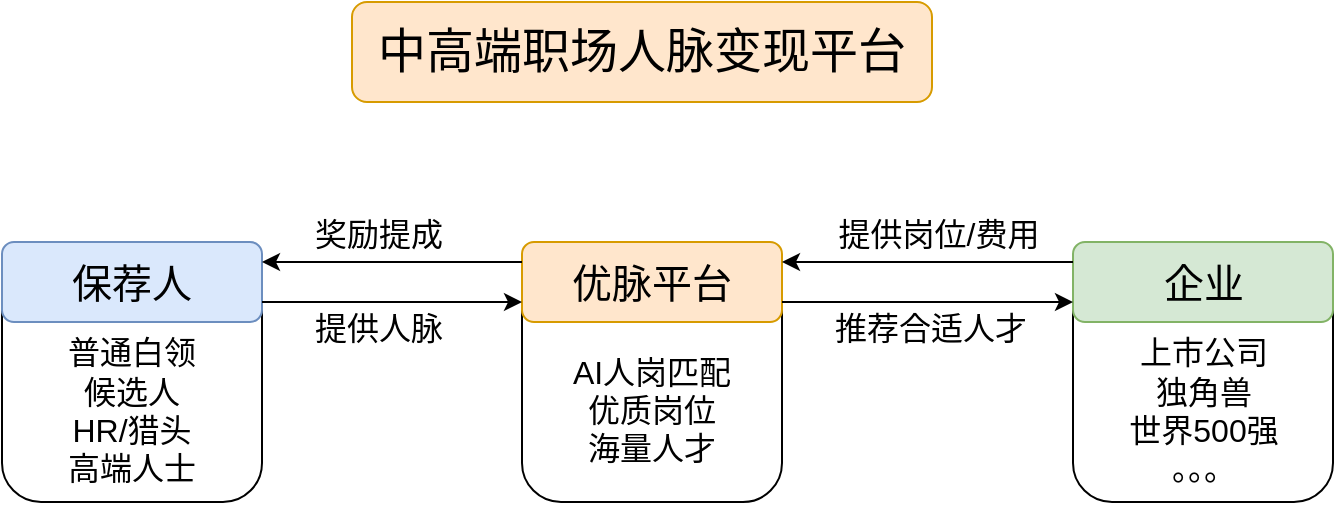 <mxfile version="13.6.4" type="github" pages="12">
  <diagram id="AfJUWFeUKQRLEL0DpcnL" name="Page-1">
    <mxGraphModel dx="1038" dy="580" grid="1" gridSize="10" guides="1" tooltips="1" connect="1" arrows="1" fold="1" page="1" pageScale="1" pageWidth="827" pageHeight="1169" math="0" shadow="0">
      <root>
        <mxCell id="0" />
        <mxCell id="1" parent="0" />
        <mxCell id="h9wQwUNg50fBDHVduzq_-21" value="&lt;br style=&quot;font-size: 16px;&quot;&gt;&lt;br style=&quot;font-size: 16px;&quot;&gt;普通白领&lt;br style=&quot;font-size: 16px;&quot;&gt;候选人&lt;br style=&quot;font-size: 16px;&quot;&gt;HR/猎头&lt;br style=&quot;font-size: 16px;&quot;&gt;高端人士" style="rounded=1;whiteSpace=wrap;html=1;fontSize=16;" parent="1" vertex="1">
          <mxGeometry x="100" y="220" width="130" height="130" as="geometry" />
        </mxCell>
        <mxCell id="h9wQwUNg50fBDHVduzq_-20" value="&lt;br style=&quot;font-size: 16px&quot;&gt;&lt;br style=&quot;font-size: 16px&quot;&gt;上市公司&lt;br style=&quot;font-size: 16px&quot;&gt;独角兽&lt;br style=&quot;font-size: 16px&quot;&gt;世界500强&lt;br style=&quot;font-size: 16px&quot;&gt;。。。" style="rounded=1;whiteSpace=wrap;html=1;fontSize=16;" parent="1" vertex="1">
          <mxGeometry x="635.5" y="220" width="130" height="130" as="geometry" />
        </mxCell>
        <mxCell id="h9wQwUNg50fBDHVduzq_-5" value="&lt;br style=&quot;font-size: 16px;&quot;&gt;&lt;br style=&quot;font-size: 16px;&quot;&gt;&lt;font style=&quot;font-size: 16px;&quot;&gt;AI人岗匹配&lt;/font&gt;&lt;br style=&quot;font-size: 16px;&quot;&gt;优质岗位&lt;br style=&quot;font-size: 16px;&quot;&gt;海量人才" style="rounded=1;whiteSpace=wrap;html=1;fontSize=16;" parent="1" vertex="1">
          <mxGeometry x="360" y="220" width="130" height="130" as="geometry" />
        </mxCell>
        <mxCell id="h9wQwUNg50fBDHVduzq_-1" value="企业" style="rounded=1;whiteSpace=wrap;html=1;fillColor=#d5e8d4;strokeColor=#82b366;fontSize=20;" parent="1" vertex="1">
          <mxGeometry x="635.5" y="220" width="130" height="40" as="geometry" />
        </mxCell>
        <mxCell id="h9wQwUNg50fBDHVduzq_-2" value="优脉平台" style="rounded=1;whiteSpace=wrap;html=1;fillColor=#ffe6cc;strokeColor=#d79b00;fontSize=20;" parent="1" vertex="1">
          <mxGeometry x="360" y="220" width="130" height="40" as="geometry" />
        </mxCell>
        <mxCell id="h9wQwUNg50fBDHVduzq_-3" style="edgeStyle=orthogonalEdgeStyle;rounded=0;orthogonalLoop=1;jettySize=auto;html=1;exitX=0.5;exitY=1;exitDx=0;exitDy=0;" parent="1" source="h9wQwUNg50fBDHVduzq_-2" target="h9wQwUNg50fBDHVduzq_-2" edge="1">
          <mxGeometry relative="1" as="geometry" />
        </mxCell>
        <mxCell id="h9wQwUNg50fBDHVduzq_-4" value="保荐人" style="rounded=1;whiteSpace=wrap;html=1;fillColor=#dae8fc;strokeColor=#6c8ebf;fontSize=20;" parent="1" vertex="1">
          <mxGeometry x="100" y="220" width="130" height="40" as="geometry" />
        </mxCell>
        <mxCell id="h9wQwUNg50fBDHVduzq_-6" value="" style="endArrow=classic;html=1;entryX=0;entryY=0.75;entryDx=0;entryDy=0;exitX=1;exitY=0.75;exitDx=0;exitDy=0;" parent="1" source="h9wQwUNg50fBDHVduzq_-4" target="h9wQwUNg50fBDHVduzq_-2" edge="1">
          <mxGeometry width="50" height="50" relative="1" as="geometry">
            <mxPoint x="441" y="100" as="sourcePoint" />
            <mxPoint x="391" y="150" as="targetPoint" />
          </mxGeometry>
        </mxCell>
        <mxCell id="h9wQwUNg50fBDHVduzq_-7" value="提供人脉" style="edgeLabel;html=1;align=center;verticalAlign=middle;resizable=0;points=[];fontSize=16;" parent="h9wQwUNg50fBDHVduzq_-6" vertex="1" connectable="0">
          <mxGeometry x="-0.092" y="-2" relative="1" as="geometry">
            <mxPoint x="-0.83" y="11" as="offset" />
          </mxGeometry>
        </mxCell>
        <mxCell id="h9wQwUNg50fBDHVduzq_-9" value="" style="endArrow=classic;html=1;exitX=0;exitY=0.25;exitDx=0;exitDy=0;entryX=1;entryY=0.25;entryDx=0;entryDy=0;" parent="1" source="h9wQwUNg50fBDHVduzq_-2" target="h9wQwUNg50fBDHVduzq_-4" edge="1">
          <mxGeometry width="50" height="50" relative="1" as="geometry">
            <mxPoint x="211" y="130" as="sourcePoint" />
            <mxPoint x="241" y="100" as="targetPoint" />
          </mxGeometry>
        </mxCell>
        <mxCell id="h9wQwUNg50fBDHVduzq_-10" value="奖励提成" style="edgeLabel;html=1;align=center;verticalAlign=middle;resizable=0;points=[];fontSize=16;" parent="h9wQwUNg50fBDHVduzq_-9" vertex="1" connectable="0">
          <mxGeometry x="-0.092" y="-2" relative="1" as="geometry">
            <mxPoint x="-13.17" y="-12" as="offset" />
          </mxGeometry>
        </mxCell>
        <mxCell id="h9wQwUNg50fBDHVduzq_-11" value="" style="endArrow=classic;html=1;entryX=1;entryY=0.25;entryDx=0;entryDy=0;exitX=0;exitY=0.25;exitDx=0;exitDy=0;" parent="1" source="h9wQwUNg50fBDHVduzq_-1" target="h9wQwUNg50fBDHVduzq_-2" edge="1">
          <mxGeometry width="50" height="50" relative="1" as="geometry">
            <mxPoint x="431" y="240" as="sourcePoint" />
            <mxPoint x="481" y="190" as="targetPoint" />
          </mxGeometry>
        </mxCell>
        <mxCell id="h9wQwUNg50fBDHVduzq_-14" value="提供岗位/费用" style="edgeLabel;html=1;align=center;verticalAlign=middle;resizable=0;points=[];fontSize=16;" parent="h9wQwUNg50fBDHVduzq_-11" vertex="1" connectable="0">
          <mxGeometry x="-0.096" y="1" relative="1" as="geometry">
            <mxPoint x="-2" y="-15" as="offset" />
          </mxGeometry>
        </mxCell>
        <mxCell id="h9wQwUNg50fBDHVduzq_-13" value="" style="endArrow=classic;html=1;exitX=1;exitY=0.75;exitDx=0;exitDy=0;entryX=0;entryY=0.75;entryDx=0;entryDy=0;" parent="1" source="h9wQwUNg50fBDHVduzq_-2" target="h9wQwUNg50fBDHVduzq_-1" edge="1">
          <mxGeometry width="50" height="50" relative="1" as="geometry">
            <mxPoint x="601" y="240" as="sourcePoint" />
            <mxPoint x="761" y="340" as="targetPoint" />
          </mxGeometry>
        </mxCell>
        <mxCell id="h9wQwUNg50fBDHVduzq_-15" value="推荐合适人才" style="edgeLabel;html=1;align=center;verticalAlign=middle;resizable=0;points=[];fontSize=16;" parent="1" vertex="1" connectable="0">
          <mxGeometry x="519.5" y="266" as="geometry">
            <mxPoint x="44" y="-3" as="offset" />
          </mxGeometry>
        </mxCell>
        <mxCell id="h9wQwUNg50fBDHVduzq_-17" value="中高端职场人脉变现平台" style="rounded=1;whiteSpace=wrap;html=1;fillColor=#ffe6cc;strokeColor=#d79b00;fontSize=24;" parent="1" vertex="1">
          <mxGeometry x="275" y="100" width="290" height="50" as="geometry" />
        </mxCell>
      </root>
    </mxGraphModel>
  </diagram>
  <diagram id="yqE-IBTLMqfZSUJPqmRb" name="Page-2">
    <mxGraphModel dx="1038" dy="580" grid="1" gridSize="10" guides="1" tooltips="1" connect="1" arrows="1" fold="1" page="1" pageScale="1" pageWidth="827" pageHeight="1169" math="0" shadow="0">
      <root>
        <mxCell id="9QmTfOKSXmaQab4Yfs6S-0" />
        <mxCell id="9QmTfOKSXmaQab4Yfs6S-1" parent="9QmTfOKSXmaQab4Yfs6S-0" />
        <mxCell id="uIzywJBoXH-yVl3UjP89-3" value="企业" style="rounded=1;whiteSpace=wrap;html=1;fillColor=#d5e8d4;strokeColor=#82b366;fontSize=20;" parent="9QmTfOKSXmaQab4Yfs6S-1" vertex="1">
          <mxGeometry x="635.5" y="220" width="130" height="90" as="geometry" />
        </mxCell>
        <mxCell id="uIzywJBoXH-yVl3UjP89-4" value="优脉平台" style="rounded=1;whiteSpace=wrap;html=1;fillColor=#ffe6cc;strokeColor=#d79b00;fontSize=20;" parent="9QmTfOKSXmaQab4Yfs6S-1" vertex="1">
          <mxGeometry x="360" y="220" width="130" height="90" as="geometry" />
        </mxCell>
        <mxCell id="uIzywJBoXH-yVl3UjP89-5" style="edgeStyle=orthogonalEdgeStyle;rounded=0;orthogonalLoop=1;jettySize=auto;html=1;exitX=0.5;exitY=1;exitDx=0;exitDy=0;" parent="9QmTfOKSXmaQab4Yfs6S-1" source="uIzywJBoXH-yVl3UjP89-4" target="uIzywJBoXH-yVl3UjP89-4" edge="1">
          <mxGeometry relative="1" as="geometry" />
        </mxCell>
        <mxCell id="uIzywJBoXH-yVl3UjP89-6" value="保荐人" style="rounded=1;whiteSpace=wrap;html=1;fillColor=#dae8fc;strokeColor=#6c8ebf;fontSize=20;" parent="9QmTfOKSXmaQab4Yfs6S-1" vertex="1">
          <mxGeometry x="100" y="220" width="130" height="90" as="geometry" />
        </mxCell>
        <mxCell id="uIzywJBoXH-yVl3UjP89-7" value="" style="endArrow=classic;html=1;entryX=0;entryY=0.75;entryDx=0;entryDy=0;exitX=1;exitY=0.75;exitDx=0;exitDy=0;" parent="9QmTfOKSXmaQab4Yfs6S-1" source="uIzywJBoXH-yVl3UjP89-6" target="uIzywJBoXH-yVl3UjP89-4" edge="1">
          <mxGeometry width="50" height="50" relative="1" as="geometry">
            <mxPoint x="441" y="100" as="sourcePoint" />
            <mxPoint x="391" y="150" as="targetPoint" />
          </mxGeometry>
        </mxCell>
        <mxCell id="uIzywJBoXH-yVl3UjP89-8" value="人才" style="edgeLabel;html=1;align=center;verticalAlign=middle;resizable=0;points=[];fontSize=16;" parent="uIzywJBoXH-yVl3UjP89-7" vertex="1" connectable="0">
          <mxGeometry x="-0.092" y="-2" relative="1" as="geometry">
            <mxPoint x="-0.83" y="11" as="offset" />
          </mxGeometry>
        </mxCell>
        <mxCell id="uIzywJBoXH-yVl3UjP89-9" value="" style="endArrow=classic;html=1;exitX=0;exitY=0.25;exitDx=0;exitDy=0;entryX=1;entryY=0.25;entryDx=0;entryDy=0;" parent="9QmTfOKSXmaQab4Yfs6S-1" source="uIzywJBoXH-yVl3UjP89-4" target="uIzywJBoXH-yVl3UjP89-6" edge="1">
          <mxGeometry width="50" height="50" relative="1" as="geometry">
            <mxPoint x="211" y="130" as="sourcePoint" />
            <mxPoint x="241" y="100" as="targetPoint" />
          </mxGeometry>
        </mxCell>
        <mxCell id="uIzywJBoXH-yVl3UjP89-10" value="奖金" style="edgeLabel;html=1;align=center;verticalAlign=middle;resizable=0;points=[];fontSize=16;" parent="uIzywJBoXH-yVl3UjP89-9" vertex="1" connectable="0">
          <mxGeometry x="-0.092" y="-2" relative="1" as="geometry">
            <mxPoint x="-13.17" y="-12" as="offset" />
          </mxGeometry>
        </mxCell>
        <mxCell id="uIzywJBoXH-yVl3UjP89-11" value="" style="endArrow=classic;html=1;entryX=1;entryY=0.25;entryDx=0;entryDy=0;exitX=0;exitY=0.25;exitDx=0;exitDy=0;" parent="9QmTfOKSXmaQab4Yfs6S-1" source="uIzywJBoXH-yVl3UjP89-3" target="uIzywJBoXH-yVl3UjP89-4" edge="1">
          <mxGeometry width="50" height="50" relative="1" as="geometry">
            <mxPoint x="431" y="240" as="sourcePoint" />
            <mxPoint x="481" y="190" as="targetPoint" />
          </mxGeometry>
        </mxCell>
        <mxCell id="uIzywJBoXH-yVl3UjP89-12" value="岗位/费用" style="edgeLabel;html=1;align=center;verticalAlign=middle;resizable=0;points=[];fontSize=16;" parent="uIzywJBoXH-yVl3UjP89-11" vertex="1" connectable="0">
          <mxGeometry x="-0.096" y="1" relative="1" as="geometry">
            <mxPoint x="-2" y="-17" as="offset" />
          </mxGeometry>
        </mxCell>
        <mxCell id="uIzywJBoXH-yVl3UjP89-13" value="" style="endArrow=classic;html=1;exitX=1;exitY=0.75;exitDx=0;exitDy=0;entryX=0;entryY=0.75;entryDx=0;entryDy=0;" parent="9QmTfOKSXmaQab4Yfs6S-1" source="uIzywJBoXH-yVl3UjP89-4" target="uIzywJBoXH-yVl3UjP89-3" edge="1">
          <mxGeometry width="50" height="50" relative="1" as="geometry">
            <mxPoint x="601" y="240" as="sourcePoint" />
            <mxPoint x="761" y="340" as="targetPoint" />
          </mxGeometry>
        </mxCell>
        <mxCell id="uIzywJBoXH-yVl3UjP89-14" value="推荐人才" style="edgeLabel;html=1;align=center;verticalAlign=middle;resizable=0;points=[];fontSize=16;" parent="9QmTfOKSXmaQab4Yfs6S-1" vertex="1" connectable="0">
          <mxGeometry x="519.5" y="306" as="geometry">
            <mxPoint x="44" y="-3" as="offset" />
          </mxGeometry>
        </mxCell>
        <mxCell id="uIzywJBoXH-yVl3UjP89-15" value="职场人脉变现平台" style="rounded=1;whiteSpace=wrap;html=1;fillColor=#ffe6cc;strokeColor=#d79b00;fontSize=24;" parent="9QmTfOKSXmaQab4Yfs6S-1" vertex="1">
          <mxGeometry x="280" y="90" width="290" height="50" as="geometry" />
        </mxCell>
      </root>
    </mxGraphModel>
  </diagram>
  <diagram id="mKpdXHb0VZZ4JsBVd4tk" name="登录/注册逻辑">
    
    <mxGraphModel dx="946" dy="565" grid="1" gridSize="10" guides="1" tooltips="1" connect="1" arrows="1" fold="1" page="1" pageScale="1" pageWidth="827" pageHeight="1169" math="0" shadow="0">
      
      <root>
        
        <mxCell id="xjFqeEsH3vGoh6xCr9qv-0" />
        
        <mxCell id="xjFqeEsH3vGoh6xCr9qv-1" parent="xjFqeEsH3vGoh6xCr9qv-0" />
        
        <mxCell id="xjFqeEsH3vGoh6xCr9qv-5" value="" style="edgeStyle=orthogonalEdgeStyle;rounded=0;orthogonalLoop=1;jettySize=auto;html=1;fontSize=14;" edge="1" parent="xjFqeEsH3vGoh6xCr9qv-1" source="xjFqeEsH3vGoh6xCr9qv-2" target="xjFqeEsH3vGoh6xCr9qv-3">
          
          <mxGeometry relative="1" as="geometry" />
          
        </mxCell>
        
        <mxCell id="xjFqeEsH3vGoh6xCr9qv-2" value="登录小程序" style="rounded=0;whiteSpace=wrap;html=1;fontSize=14;" vertex="1" parent="xjFqeEsH3vGoh6xCr9qv-1">
          
          <mxGeometry x="310" y="80" width="100" height="40" as="geometry" />
          
        </mxCell>
        
        <mxCell id="xjFqeEsH3vGoh6xCr9qv-6" value="" style="edgeStyle=orthogonalEdgeStyle;rounded=0;orthogonalLoop=1;jettySize=auto;html=1;fontSize=14;" edge="1" parent="xjFqeEsH3vGoh6xCr9qv-1" source="xjFqeEsH3vGoh6xCr9qv-3" target="xjFqeEsH3vGoh6xCr9qv-4">
          
          <mxGeometry relative="1" as="geometry" />
          
        </mxCell>
        
        <mxCell id="xjFqeEsH3vGoh6xCr9qv-7" value="N" style="edgeLabel;html=1;align=center;verticalAlign=middle;resizable=0;points=[];fontSize=14;" vertex="1" connectable="0" parent="xjFqeEsH3vGoh6xCr9qv-6">
          
          <mxGeometry x="0.32" y="3" relative="1" as="geometry">
            
            <mxPoint x="3" y="-6" as="offset" />
            
          </mxGeometry>
          
        </mxCell>
        
        <mxCell id="xjFqeEsH3vGoh6xCr9qv-9" value="" style="edgeStyle=orthogonalEdgeStyle;rounded=0;orthogonalLoop=1;jettySize=auto;html=1;fontSize=14;entryX=0;entryY=0.5;entryDx=0;entryDy=0;exitX=0;exitY=0.5;exitDx=0;exitDy=0;" edge="1" parent="xjFqeEsH3vGoh6xCr9qv-1" source="xjFqeEsH3vGoh6xCr9qv-3" target="xjFqeEsH3vGoh6xCr9qv-23">
          
          <mxGeometry relative="1" as="geometry">
            
            <mxPoint x="490" y="195" as="targetPoint" />
            
            <Array as="points">
              
              <mxPoint x="200" y="195" />
              
              <mxPoint x="200" y="618" />
              
            </Array>
            
          </mxGeometry>
          
        </mxCell>
        
        <mxCell id="xjFqeEsH3vGoh6xCr9qv-10" value="Y" style="edgeLabel;html=1;align=center;verticalAlign=middle;resizable=0;points=[];fontSize=14;" vertex="1" connectable="0" parent="xjFqeEsH3vGoh6xCr9qv-9">
          
          <mxGeometry x="0.133" y="-4" relative="1" as="geometry">
            
            <mxPoint y="11" as="offset" />
            
          </mxGeometry>
          
        </mxCell>
        
        <mxCell id="xjFqeEsH3vGoh6xCr9qv-3" value="首次登录" style="rhombus;whiteSpace=wrap;html=1;fontSize=14;" vertex="1" parent="xjFqeEsH3vGoh6xCr9qv-1">
          
          <mxGeometry x="320" y="160" width="80" height="70" as="geometry" />
          
        </mxCell>
        
        <mxCell id="xjFqeEsH3vGoh6xCr9qv-14" value="" style="edgeStyle=orthogonalEdgeStyle;rounded=0;orthogonalLoop=1;jettySize=auto;html=1;fontSize=14;" edge="1" parent="xjFqeEsH3vGoh6xCr9qv-1" source="xjFqeEsH3vGoh6xCr9qv-4" target="xjFqeEsH3vGoh6xCr9qv-12">
          
          <mxGeometry relative="1" as="geometry" />
          
        </mxCell>
        
        <mxCell id="xjFqeEsH3vGoh6xCr9qv-16" value="" style="edgeStyle=orthogonalEdgeStyle;rounded=0;orthogonalLoop=1;jettySize=auto;html=1;fontSize=14;entryX=0.5;entryY=0;entryDx=0;entryDy=0;" edge="1" parent="xjFqeEsH3vGoh6xCr9qv-1" source="xjFqeEsH3vGoh6xCr9qv-4" target="xjFqeEsH3vGoh6xCr9qv-13">
          
          <mxGeometry relative="1" as="geometry">
            
            <mxPoint x="480" y="300" as="targetPoint" />
            
          </mxGeometry>
          
        </mxCell>
        
        <mxCell id="xjFqeEsH3vGoh6xCr9qv-4" value="登录" style="rounded=0;whiteSpace=wrap;html=1;fontSize=14;spacing=0;" vertex="1" parent="xjFqeEsH3vGoh6xCr9qv-1">
          
          <mxGeometry x="310" y="280" width="100" height="40" as="geometry" />
          
        </mxCell>
        
        <mxCell id="xjFqeEsH3vGoh6xCr9qv-18" value="" style="edgeStyle=orthogonalEdgeStyle;rounded=0;orthogonalLoop=1;jettySize=auto;html=1;fontSize=14;" edge="1" parent="xjFqeEsH3vGoh6xCr9qv-1" source="xjFqeEsH3vGoh6xCr9qv-12" target="xjFqeEsH3vGoh6xCr9qv-17">
          
          <mxGeometry relative="1" as="geometry" />
          
        </mxCell>
        
        <mxCell id="xjFqeEsH3vGoh6xCr9qv-12" value="微信快速登录" style="rounded=0;whiteSpace=wrap;html=1;fontSize=14;spacing=0;" vertex="1" parent="xjFqeEsH3vGoh6xCr9qv-1">
          
          <mxGeometry x="240" y="390" width="100" height="40" as="geometry" />
          
        </mxCell>
        
        <mxCell id="xjFqeEsH3vGoh6xCr9qv-20" value="" style="edgeStyle=orthogonalEdgeStyle;rounded=0;orthogonalLoop=1;jettySize=auto;html=1;fontSize=14;entryX=0.5;entryY=0;entryDx=0;entryDy=0;" edge="1" parent="xjFqeEsH3vGoh6xCr9qv-1" source="xjFqeEsH3vGoh6xCr9qv-13" target="xjFqeEsH3vGoh6xCr9qv-17">
          
          <mxGeometry relative="1" as="geometry">
            
            <mxPoint x="440" y="500" as="targetPoint" />
            
          </mxGeometry>
          
        </mxCell>
        
        <mxCell id="xjFqeEsH3vGoh6xCr9qv-13" value="手机号登录" style="rounded=0;whiteSpace=wrap;html=1;fontSize=14;spacing=0;" vertex="1" parent="xjFqeEsH3vGoh6xCr9qv-1">
          
          <mxGeometry x="390" y="390" width="100" height="40" as="geometry" />
          
        </mxCell>
        
        <mxCell id="xjFqeEsH3vGoh6xCr9qv-22" value="" style="edgeStyle=orthogonalEdgeStyle;rounded=0;orthogonalLoop=1;jettySize=auto;html=1;fontSize=14;" edge="1" parent="xjFqeEsH3vGoh6xCr9qv-1" source="xjFqeEsH3vGoh6xCr9qv-17" target="xjFqeEsH3vGoh6xCr9qv-21">
          
          <mxGeometry relative="1" as="geometry" />
          
        </mxCell>
        
        <mxCell id="xjFqeEsH3vGoh6xCr9qv-29" value="N" style="edgeLabel;html=1;align=center;verticalAlign=middle;resizable=0;points=[];fontSize=14;" vertex="1" connectable="0" parent="xjFqeEsH3vGoh6xCr9qv-22">
          
          <mxGeometry x="0.156" y="-2" relative="1" as="geometry">
            
            <mxPoint as="offset" />
            
          </mxGeometry>
          
        </mxCell>
        
        <mxCell id="xjFqeEsH3vGoh6xCr9qv-24" value="" style="edgeStyle=orthogonalEdgeStyle;rounded=0;orthogonalLoop=1;jettySize=auto;html=1;fontSize=14;" edge="1" parent="xjFqeEsH3vGoh6xCr9qv-1" source="xjFqeEsH3vGoh6xCr9qv-17" target="xjFqeEsH3vGoh6xCr9qv-23">
          
          <mxGeometry relative="1" as="geometry" />
          
        </mxCell>
        
        <mxCell id="xjFqeEsH3vGoh6xCr9qv-30" value="Y" style="edgeLabel;html=1;align=center;verticalAlign=middle;resizable=0;points=[];fontSize=14;" vertex="1" connectable="0" parent="xjFqeEsH3vGoh6xCr9qv-24">
          
          <mxGeometry x="-0.32" y="-1" relative="1" as="geometry">
            
            <mxPoint as="offset" />
            
          </mxGeometry>
          
        </mxCell>
        
        <mxCell id="xjFqeEsH3vGoh6xCr9qv-17" value="是否注册" style="rhombus;whiteSpace=wrap;html=1;fontSize=14;" vertex="1" parent="xjFqeEsH3vGoh6xCr9qv-1">
          
          <mxGeometry x="320" y="480" width="80" height="70" as="geometry" />
          
        </mxCell>
        
        <mxCell id="xjFqeEsH3vGoh6xCr9qv-34" value="" style="edgeStyle=orthogonalEdgeStyle;rounded=0;orthogonalLoop=1;jettySize=auto;html=1;fontSize=14;entryX=1;entryY=0.5;entryDx=0;entryDy=0;exitX=0.5;exitY=1;exitDx=0;exitDy=0;" edge="1" parent="xjFqeEsH3vGoh6xCr9qv-1" source="xjFqeEsH3vGoh6xCr9qv-21" target="xjFqeEsH3vGoh6xCr9qv-23">
          
          <mxGeometry relative="1" as="geometry">
            
            <mxPoint x="540" y="605" as="targetPoint" />
            
          </mxGeometry>
          
        </mxCell>
        
        <mxCell id="xjFqeEsH3vGoh6xCr9qv-21" value="自动注册" style="rounded=0;whiteSpace=wrap;html=1;fontSize=14;spacing=0;" vertex="1" parent="xjFqeEsH3vGoh6xCr9qv-1">
          
          <mxGeometry x="490" y="495" width="100" height="40" as="geometry" />
          
        </mxCell>
        
        <mxCell id="xjFqeEsH3vGoh6xCr9qv-40" value="" style="edgeStyle=orthogonalEdgeStyle;rounded=0;orthogonalLoop=1;jettySize=auto;html=1;fontSize=14;" edge="1" parent="xjFqeEsH3vGoh6xCr9qv-1" source="xjFqeEsH3vGoh6xCr9qv-23">
          
          <mxGeometry relative="1" as="geometry">
            
            <mxPoint x="360" y="690" as="targetPoint" />
            
          </mxGeometry>
          
        </mxCell>
        
        <mxCell id="xjFqeEsH3vGoh6xCr9qv-23" value="正常操作" style="whiteSpace=wrap;html=1;fontSize=14;" vertex="1" parent="xjFqeEsH3vGoh6xCr9qv-1">
          
          <mxGeometry x="305" y="600" width="110" height="35" as="geometry" />
          
        </mxCell>
        
        <mxCell id="xjFqeEsH3vGoh6xCr9qv-26" style="edgeStyle=orthogonalEdgeStyle;rounded=0;orthogonalLoop=1;jettySize=auto;html=1;exitX=0.5;exitY=1;exitDx=0;exitDy=0;fontSize=14;" edge="1" parent="xjFqeEsH3vGoh6xCr9qv-1" source="xjFqeEsH3vGoh6xCr9qv-23" target="xjFqeEsH3vGoh6xCr9qv-23">
          
          <mxGeometry relative="1" as="geometry" />
          
        </mxCell>
        
        <mxCell id="xjFqeEsH3vGoh6xCr9qv-42" value="结束" style="rounded=1;whiteSpace=wrap;html=1;fontSize=14;" vertex="1" parent="xjFqeEsH3vGoh6xCr9qv-1">
          
          <mxGeometry x="305" y="690" width="105" height="40" as="geometry" />
          
        </mxCell>
        
        <mxCell id="xjFqeEsH3vGoh6xCr9qv-45" value="" style="edgeStyle=orthogonalEdgeStyle;rounded=0;orthogonalLoop=1;jettySize=auto;html=1;fontSize=14;" edge="1" parent="xjFqeEsH3vGoh6xCr9qv-1" source="xjFqeEsH3vGoh6xCr9qv-44" target="xjFqeEsH3vGoh6xCr9qv-2">
          
          <mxGeometry relative="1" as="geometry" />
          
        </mxCell>
        
        <mxCell id="xjFqeEsH3vGoh6xCr9qv-44" value="结束" style="rounded=1;whiteSpace=wrap;html=1;fontSize=14;" vertex="1" parent="xjFqeEsH3vGoh6xCr9qv-1">
          
          <mxGeometry x="307.5" width="105" height="40" as="geometry" />
          
        </mxCell>
        
      </root>
      
    </mxGraphModel>
    
  </diagram>
  <diagram id="Xm0fHSBPWdbnlPV2GKPe" name="岗位分享流程">
    
    <mxGraphModel dx="1753" dy="442" grid="1" gridSize="10" guides="1" tooltips="1" connect="1" arrows="1" fold="1" page="1" pageScale="1" pageWidth="827" pageHeight="1169" math="0" shadow="0">
      
      <root>
        
        <mxCell id="OZsklhfqxzllbzmL-Vyt-0" />
        
        <mxCell id="OZsklhfqxzllbzmL-Vyt-1" parent="OZsklhfqxzllbzmL-Vyt-0" />
        
        <mxCell id="OZsklhfqxzllbzmL-Vyt-7" value="" style="edgeStyle=orthogonalEdgeStyle;rounded=0;orthogonalLoop=1;jettySize=auto;html=1;fontSize=17;" edge="1" parent="OZsklhfqxzllbzmL-Vyt-1" source="OZsklhfqxzllbzmL-Vyt-2" target="OZsklhfqxzllbzmL-Vyt-6">
          
          <mxGeometry relative="1" as="geometry" />
          
        </mxCell>
        
        <mxCell id="OZsklhfqxzllbzmL-Vyt-2" value="查看岗位" style="rounded=0;whiteSpace=wrap;html=1;fontSize=17;" vertex="1" parent="OZsklhfqxzllbzmL-Vyt-1">
          
          <mxGeometry x="151" y="133" width="80" height="50" as="geometry" />
          
        </mxCell>
        
        <mxCell id="OZsklhfqxzllbzmL-Vyt-5" value="" style="edgeStyle=orthogonalEdgeStyle;rounded=0;orthogonalLoop=1;jettySize=auto;html=1;fontSize=14;" edge="1" parent="OZsklhfqxzllbzmL-Vyt-1" source="OZsklhfqxzllbzmL-Vyt-3" target="OZsklhfqxzllbzmL-Vyt-2">
          
          <mxGeometry relative="1" as="geometry" />
          
        </mxCell>
        
        <mxCell id="OZsklhfqxzllbzmL-Vyt-63" value="1" style="edgeLabel;html=1;align=center;verticalAlign=middle;resizable=0;points=[];fontSize=17;" vertex="1" connectable="0" parent="OZsklhfqxzllbzmL-Vyt-5">
          
          <mxGeometry x="0.276" y="-2" relative="1" as="geometry">
            
            <mxPoint as="offset" />
            
          </mxGeometry>
          
        </mxCell>
        
        <mxCell id="OZsklhfqxzllbzmL-Vyt-3" value="保荐人" style="shape=umlActor;verticalLabelPosition=bottom;verticalAlign=top;html=1;outlineConnect=0;rounded=0;fontSize=14;" vertex="1" parent="OZsklhfqxzllbzmL-Vyt-1">
          
          <mxGeometry x="-100" y="128" width="30" height="60" as="geometry" />
          
        </mxCell>
        
        <mxCell id="OZsklhfqxzllbzmL-Vyt-4" value="保荐人的保荐人" style="shape=umlActor;verticalLabelPosition=bottom;verticalAlign=top;html=1;outlineConnect=0;rounded=0;fontSize=14;" vertex="1" parent="OZsklhfqxzllbzmL-Vyt-1">
          
          <mxGeometry x="-100" y="308.5" width="30" height="60" as="geometry" />
          
        </mxCell>
        
        <mxCell id="OZsklhfqxzllbzmL-Vyt-9" value="" style="edgeStyle=orthogonalEdgeStyle;rounded=0;orthogonalLoop=1;jettySize=auto;html=1;fontSize=17;" edge="1" parent="OZsklhfqxzllbzmL-Vyt-1" source="OZsklhfqxzllbzmL-Vyt-6" target="OZsklhfqxzllbzmL-Vyt-8">
          
          <mxGeometry relative="1" as="geometry" />
          
        </mxCell>
        
        <mxCell id="OZsklhfqxzllbzmL-Vyt-6" value="分享岗位" style="whiteSpace=wrap;html=1;rounded=0;fontSize=17;fillColor=#ffcc99;strokeColor=#36393d;" vertex="1" parent="OZsklhfqxzllbzmL-Vyt-1">
          
          <mxGeometry x="271" y="133" width="80" height="50" as="geometry" />
          
        </mxCell>
        
        <mxCell id="OZsklhfqxzllbzmL-Vyt-13" value="" style="edgeStyle=orthogonalEdgeStyle;rounded=0;orthogonalLoop=1;jettySize=auto;html=1;fontSize=17;" edge="1" parent="OZsklhfqxzllbzmL-Vyt-1" source="OZsklhfqxzllbzmL-Vyt-8" target="OZsklhfqxzllbzmL-Vyt-12">
          
          <mxGeometry relative="1" as="geometry" />
          
        </mxCell>
        
        <mxCell id="OZsklhfqxzllbzmL-Vyt-8" value="生成图片" style="whiteSpace=wrap;html=1;rounded=0;fontSize=17;" vertex="1" parent="OZsklhfqxzllbzmL-Vyt-1">
          
          <mxGeometry x="401" y="93" width="80" height="50" as="geometry" />
          
        </mxCell>
        
        <mxCell id="OZsklhfqxzllbzmL-Vyt-17" value="" style="edgeStyle=orthogonalEdgeStyle;rounded=0;orthogonalLoop=1;jettySize=auto;html=1;fontSize=17;" edge="1" parent="OZsklhfqxzllbzmL-Vyt-1" source="OZsklhfqxzllbzmL-Vyt-10" target="OZsklhfqxzllbzmL-Vyt-15">
          
          <mxGeometry relative="1" as="geometry" />
          
        </mxCell>
        
        <mxCell id="OZsklhfqxzllbzmL-Vyt-10" value="小程序&lt;br&gt;分享" style="whiteSpace=wrap;html=1;rounded=0;fontSize=17;" vertex="1" parent="OZsklhfqxzllbzmL-Vyt-1">
          
          <mxGeometry x="401" y="170.5" width="80" height="50" as="geometry" />
          
        </mxCell>
        
        <mxCell id="OZsklhfqxzllbzmL-Vyt-11" value="" style="edgeStyle=orthogonalEdgeStyle;rounded=0;orthogonalLoop=1;jettySize=auto;html=1;fontSize=17;entryX=0;entryY=0.5;entryDx=0;entryDy=0;exitX=1;exitY=0.5;exitDx=0;exitDy=0;" edge="1" parent="OZsklhfqxzllbzmL-Vyt-1" source="OZsklhfqxzllbzmL-Vyt-6" target="OZsklhfqxzllbzmL-Vyt-10">
          
          <mxGeometry relative="1" as="geometry">
            
            <mxPoint x="361" y="168" as="sourcePoint" />
            
            <mxPoint x="401" y="213" as="targetPoint" />
            
          </mxGeometry>
          
        </mxCell>
        
        <mxCell id="OZsklhfqxzllbzmL-Vyt-18" value="" style="edgeStyle=orthogonalEdgeStyle;rounded=0;orthogonalLoop=1;jettySize=auto;html=1;fontSize=17;" edge="1" parent="OZsklhfqxzllbzmL-Vyt-1" source="OZsklhfqxzllbzmL-Vyt-12" target="OZsklhfqxzllbzmL-Vyt-16">
          
          <mxGeometry relative="1" as="geometry" />
          
        </mxCell>
        
        <mxCell id="OZsklhfqxzllbzmL-Vyt-12" value="分享&lt;br&gt;（多渠道）" style="whiteSpace=wrap;html=1;rounded=0;fontSize=17;" vertex="1" parent="OZsklhfqxzllbzmL-Vyt-1">
          
          <mxGeometry x="541" y="90" width="90" height="55" as="geometry" />
          
        </mxCell>
        
        <mxCell id="OZsklhfqxzllbzmL-Vyt-25" value="" style="edgeStyle=orthogonalEdgeStyle;rounded=0;orthogonalLoop=1;jettySize=auto;html=1;fontSize=17;entryX=1;entryY=0.75;entryDx=0;entryDy=0;" edge="1" parent="OZsklhfqxzllbzmL-Vyt-1" source="OZsklhfqxzllbzmL-Vyt-14" target="OZsklhfqxzllbzmL-Vyt-22">
          
          <mxGeometry relative="1" as="geometry" />
          
        </mxCell>
        
        <mxCell id="OZsklhfqxzllbzmL-Vyt-14" value="查看岗位" style="whiteSpace=wrap;html=1;rounded=0;fontSize=17;" vertex="1" parent="OZsklhfqxzllbzmL-Vyt-1">
          
          <mxGeometry x="541" y="366" width="90" height="55" as="geometry" />
          
        </mxCell>
        
        <mxCell id="OZsklhfqxzllbzmL-Vyt-19" value="" style="edgeStyle=orthogonalEdgeStyle;rounded=0;orthogonalLoop=1;jettySize=auto;html=1;fontSize=17;" edge="1" parent="OZsklhfqxzllbzmL-Vyt-1" source="OZsklhfqxzllbzmL-Vyt-15" target="OZsklhfqxzllbzmL-Vyt-14">
          
          <mxGeometry relative="1" as="geometry" />
          
        </mxCell>
        
        <mxCell id="OZsklhfqxzllbzmL-Vyt-15" value="点击小程序" style="whiteSpace=wrap;html=1;rounded=0;fontSize=17;" vertex="1" parent="OZsklhfqxzllbzmL-Vyt-1">
          
          <mxGeometry x="541" y="168" width="90" height="55" as="geometry" />
          
        </mxCell>
        
        <mxCell id="OZsklhfqxzllbzmL-Vyt-21" value="" style="edgeStyle=orthogonalEdgeStyle;rounded=0;orthogonalLoop=1;jettySize=auto;html=1;fontSize=17;entryX=1;entryY=0.5;entryDx=0;entryDy=0;exitX=0.5;exitY=1;exitDx=0;exitDy=0;" edge="1" parent="OZsklhfqxzllbzmL-Vyt-1" source="OZsklhfqxzllbzmL-Vyt-16" target="OZsklhfqxzllbzmL-Vyt-14">
          
          <mxGeometry relative="1" as="geometry">
            
            <mxPoint x="721" y="222.5" as="targetPoint" />
            
          </mxGeometry>
          
        </mxCell>
        
        <mxCell id="OZsklhfqxzllbzmL-Vyt-16" value="扫描小程序二维码" style="whiteSpace=wrap;html=1;rounded=0;fontSize=17;" vertex="1" parent="OZsklhfqxzllbzmL-Vyt-1">
          
          <mxGeometry x="676" y="90" width="90" height="55" as="geometry" />
          
        </mxCell>
        
        <mxCell id="OZsklhfqxzllbzmL-Vyt-22" value="继续分享" style="whiteSpace=wrap;html=1;rounded=0;fontSize=17;" vertex="1" parent="OZsklhfqxzllbzmL-Vyt-1">
          
          <mxGeometry x="401" y="280.5" width="90" height="50" as="geometry" />
          
        </mxCell>
        
        <mxCell id="OZsklhfqxzllbzmL-Vyt-27" value="" style="edgeStyle=orthogonalEdgeStyle;rounded=0;orthogonalLoop=1;jettySize=auto;html=1;fontSize=17;" edge="1" parent="OZsklhfqxzllbzmL-Vyt-1" source="OZsklhfqxzllbzmL-Vyt-23" target="OZsklhfqxzllbzmL-Vyt-26">
          
          <mxGeometry relative="1" as="geometry" />
          
        </mxCell>
        
        <mxCell id="OZsklhfqxzllbzmL-Vyt-23" value="我有人脉&lt;br&gt;我要推荐" style="whiteSpace=wrap;html=1;rounded=0;fontSize=17;" vertex="1" parent="OZsklhfqxzllbzmL-Vyt-1">
          
          <mxGeometry x="401" y="368" width="90" height="50" as="geometry" />
          
        </mxCell>
        
        <mxCell id="OZsklhfqxzllbzmL-Vyt-36" value="" style="edgeStyle=orthogonalEdgeStyle;rounded=0;orthogonalLoop=1;jettySize=auto;html=1;labelBackgroundColor=#FF8000;fontSize=17;" edge="1" parent="OZsklhfqxzllbzmL-Vyt-1" source="OZsklhfqxzllbzmL-Vyt-24" target="OZsklhfqxzllbzmL-Vyt-35">
          
          <mxGeometry relative="1" as="geometry" />
          
        </mxCell>
        
        <mxCell id="OZsklhfqxzllbzmL-Vyt-24" value="我要应聘" style="whiteSpace=wrap;html=1;rounded=0;fontSize=17;" vertex="1" parent="OZsklhfqxzllbzmL-Vyt-1">
          
          <mxGeometry x="401" y="448" width="90" height="50" as="geometry" />
          
        </mxCell>
        
        <mxCell id="OZsklhfqxzllbzmL-Vyt-40" value="" style="edgeStyle=orthogonalEdgeStyle;rounded=0;orthogonalLoop=1;jettySize=auto;html=1;labelBackgroundColor=#FF8000;fontSize=17;" edge="1" parent="OZsklhfqxzllbzmL-Vyt-1" source="OZsklhfqxzllbzmL-Vyt-26" target="OZsklhfqxzllbzmL-Vyt-37">
          
          <mxGeometry relative="1" as="geometry" />
          
        </mxCell>
        
        <mxCell id="OZsklhfqxzllbzmL-Vyt-26" value="申请成为&lt;br&gt;保荐人" style="whiteSpace=wrap;html=1;rounded=0;fontSize=17;" vertex="1" parent="OZsklhfqxzllbzmL-Vyt-1">
          
          <mxGeometry x="270" y="368.5" width="90" height="50" as="geometry" />
          
        </mxCell>
        
        <mxCell id="OZsklhfqxzllbzmL-Vyt-30" value="" style="shape=flexArrow;endArrow=classic;html=1;fontSize=17;labelBackgroundColor=#FF8000;fillColor=#f0a30a;strokeColor=#BD7000;" edge="1" parent="OZsklhfqxzllbzmL-Vyt-1">
          
          <mxGeometry width="50" height="50" relative="1" as="geometry">
            
            <mxPoint x="-85.5" y="223" as="sourcePoint" />
            
            <mxPoint x="-85.5" y="293" as="targetPoint" />
            
          </mxGeometry>
          
        </mxCell>
        
        <mxCell id="OZsklhfqxzllbzmL-Vyt-31" value="" style="edgeStyle=orthogonalEdgeStyle;rounded=0;orthogonalLoop=1;jettySize=auto;html=1;fontSize=17;exitX=0;exitY=0.5;exitDx=0;exitDy=0;entryX=1;entryY=0.5;entryDx=0;entryDy=0;" edge="1" parent="OZsklhfqxzllbzmL-Vyt-1" source="OZsklhfqxzllbzmL-Vyt-14" target="OZsklhfqxzllbzmL-Vyt-23">
          
          <mxGeometry relative="1" as="geometry">
            
            <mxPoint x="637" y="507.5" as="sourcePoint" />
            
            <mxPoint x="591" y="508" as="targetPoint" />
            
          </mxGeometry>
          
        </mxCell>
        
        <mxCell id="OZsklhfqxzllbzmL-Vyt-32" value="" style="edgeStyle=orthogonalEdgeStyle;rounded=0;orthogonalLoop=1;jettySize=auto;html=1;fontSize=17;exitX=0;exitY=0.5;exitDx=0;exitDy=0;entryX=1;entryY=0.5;entryDx=0;entryDy=0;" edge="1" parent="OZsklhfqxzllbzmL-Vyt-1" source="OZsklhfqxzllbzmL-Vyt-14" target="OZsklhfqxzllbzmL-Vyt-24">
          
          <mxGeometry relative="1" as="geometry">
            
            <mxPoint x="551" y="403.5" as="sourcePoint" />
            
            <mxPoint x="501" y="403" as="targetPoint" />
            
          </mxGeometry>
          
        </mxCell>
        
        <mxCell id="OZsklhfqxzllbzmL-Vyt-33" value="" style="edgeStyle=orthogonalEdgeStyle;rounded=0;orthogonalLoop=1;jettySize=auto;html=1;fontSize=17;exitX=0;exitY=0.5;exitDx=0;exitDy=0;entryX=0.5;entryY=1;entryDx=0;entryDy=0;" edge="1" parent="OZsklhfqxzllbzmL-Vyt-1" source="OZsklhfqxzllbzmL-Vyt-22" target="OZsklhfqxzllbzmL-Vyt-6">
          
          <mxGeometry relative="1" as="geometry">
            
            <mxPoint x="411" y="403" as="sourcePoint" />
            
            <mxPoint x="365" y="403.5" as="targetPoint" />
            
          </mxGeometry>
          
        </mxCell>
        
        <mxCell id="OZsklhfqxzllbzmL-Vyt-39" value="" style="edgeStyle=orthogonalEdgeStyle;rounded=0;orthogonalLoop=1;jettySize=auto;html=1;labelBackgroundColor=#FF8000;fontSize=17;" edge="1" parent="OZsklhfqxzllbzmL-Vyt-1" source="OZsklhfqxzllbzmL-Vyt-35" target="OZsklhfqxzllbzmL-Vyt-38">
          
          <mxGeometry relative="1" as="geometry" />
          
        </mxCell>
        
        <mxCell id="OZsklhfqxzllbzmL-Vyt-35" value="自动成为&lt;br&gt;保荐人" style="whiteSpace=wrap;html=1;rounded=0;fontSize=17;dashed=1;fillColor=#eeeeee;strokeColor=#36393d;" vertex="1" parent="OZsklhfqxzllbzmL-Vyt-1">
          
          <mxGeometry x="269" y="448" width="90" height="50" as="geometry" />
          
        </mxCell>
        
        <mxCell id="OZsklhfqxzllbzmL-Vyt-45" value="" style="edgeStyle=orthogonalEdgeStyle;rounded=0;orthogonalLoop=1;jettySize=auto;html=1;labelBackgroundColor=#FF8000;fontSize=17;entryX=0.5;entryY=1;entryDx=0;entryDy=0;" edge="1" parent="OZsklhfqxzllbzmL-Vyt-1" source="OZsklhfqxzllbzmL-Vyt-37" target="OZsklhfqxzllbzmL-Vyt-42">
          
          <mxGeometry relative="1" as="geometry" />
          
        </mxCell>
        
        <mxCell id="OZsklhfqxzllbzmL-Vyt-37" value="推荐此岗位人脉" style="whiteSpace=wrap;html=1;rounded=0;fontSize=17;" vertex="1" parent="OZsklhfqxzllbzmL-Vyt-1">
          
          <mxGeometry x="141" y="368" width="90" height="50" as="geometry" />
          
        </mxCell>
        
        <mxCell id="OZsklhfqxzllbzmL-Vyt-38" value="此岗位推荐自己" style="whiteSpace=wrap;html=1;rounded=0;fontSize=17;" vertex="1" parent="OZsklhfqxzllbzmL-Vyt-1">
          
          <mxGeometry x="141" y="448" width="90" height="50" as="geometry" />
          
        </mxCell>
        
        <mxCell id="OZsklhfqxzllbzmL-Vyt-44" value="" style="edgeStyle=orthogonalEdgeStyle;rounded=0;orthogonalLoop=1;jettySize=auto;html=1;labelBackgroundColor=#FF8000;fontSize=17;" edge="1" parent="OZsklhfqxzllbzmL-Vyt-1" source="OZsklhfqxzllbzmL-Vyt-42" target="OZsklhfqxzllbzmL-Vyt-43">
          
          <mxGeometry relative="1" as="geometry" />
          
        </mxCell>
        
        <mxCell id="OZsklhfqxzllbzmL-Vyt-42" value="成单" style="whiteSpace=wrap;html=1;rounded=0;fontSize=17;" vertex="1" parent="OZsklhfqxzllbzmL-Vyt-1">
          
          <mxGeometry x="20" y="300" width="90" height="50" as="geometry" />
          
        </mxCell>
        
        <mxCell id="OZsklhfqxzllbzmL-Vyt-43" value="发放奖励" style="whiteSpace=wrap;html=1;rounded=0;fontSize=17;" vertex="1" parent="OZsklhfqxzllbzmL-Vyt-1">
          
          <mxGeometry x="20" y="220.5" width="90" height="50" as="geometry" />
          
        </mxCell>
        
        <mxCell id="OZsklhfqxzllbzmL-Vyt-46" value="" style="edgeStyle=orthogonalEdgeStyle;rounded=0;orthogonalLoop=1;jettySize=auto;html=1;labelBackgroundColor=#FF8000;fontSize=17;entryX=0.5;entryY=1;entryDx=0;entryDy=0;exitX=0;exitY=0.5;exitDx=0;exitDy=0;" edge="1" parent="OZsklhfqxzllbzmL-Vyt-1" source="OZsklhfqxzllbzmL-Vyt-38" target="OZsklhfqxzllbzmL-Vyt-42">
          
          <mxGeometry relative="1" as="geometry">
            
            <mxPoint x="151" y="403" as="sourcePoint" />
            
            <mxPoint x="75" y="378.5" as="targetPoint" />
            
          </mxGeometry>
          
        </mxCell>
        
        <mxCell id="OZsklhfqxzllbzmL-Vyt-47" value="" style="endArrow=classic;html=1;labelBackgroundColor=#FF8000;fontSize=17;entryX=1;entryY=1;entryDx=0;entryDy=0;entryPerimeter=0;exitX=0;exitY=0.25;exitDx=0;exitDy=0;" edge="1" parent="OZsklhfqxzllbzmL-Vyt-1" source="OZsklhfqxzllbzmL-Vyt-43" target="OZsklhfqxzllbzmL-Vyt-3">
          
          <mxGeometry width="50" height="50" relative="1" as="geometry">
            
            <mxPoint x="240" y="320" as="sourcePoint" />
            
            <mxPoint x="290" y="270" as="targetPoint" />
            
          </mxGeometry>
          
        </mxCell>
        
        <mxCell id="OZsklhfqxzllbzmL-Vyt-49" value="30%" style="edgeLabel;html=1;align=center;verticalAlign=middle;resizable=0;points=[];fontSize=17;" vertex="1" connectable="0" parent="OZsklhfqxzllbzmL-Vyt-47">
          
          <mxGeometry x="-0.227" y="3" relative="1" as="geometry">
            
            <mxPoint as="offset" />
            
          </mxGeometry>
          
        </mxCell>
        
        <mxCell id="OZsklhfqxzllbzmL-Vyt-48" value="" style="endArrow=classic;html=1;labelBackgroundColor=#FF8000;fontSize=17;entryX=1;entryY=0.333;entryDx=0;entryDy=0;entryPerimeter=0;exitX=0;exitY=0.75;exitDx=0;exitDy=0;" edge="1" parent="OZsklhfqxzllbzmL-Vyt-1" source="OZsklhfqxzllbzmL-Vyt-43" target="OZsklhfqxzllbzmL-Vyt-4">
          
          <mxGeometry width="50" height="50" relative="1" as="geometry">
            
            <mxPoint x="30" y="243" as="sourcePoint" />
            
            <mxPoint x="-30" y="198" as="targetPoint" />
            
          </mxGeometry>
          
        </mxCell>
        
        <mxCell id="OZsklhfqxzllbzmL-Vyt-50" value="70%" style="edgeLabel;html=1;align=center;verticalAlign=middle;resizable=0;points=[];fontSize=17;" vertex="1" connectable="0" parent="OZsklhfqxzllbzmL-Vyt-48">
          
          <mxGeometry x="-0.061" relative="1" as="geometry">
            
            <mxPoint as="offset" />
            
          </mxGeometry>
          
        </mxCell>
        
        <mxCell id="OZsklhfqxzllbzmL-Vyt-60" value="" style="edgeStyle=orthogonalEdgeStyle;rounded=0;orthogonalLoop=1;jettySize=auto;html=1;labelBackgroundColor=#FF8000;fontSize=17;" edge="1" parent="OZsklhfqxzllbzmL-Vyt-1" source="OZsklhfqxzllbzmL-Vyt-52" target="OZsklhfqxzllbzmL-Vyt-54">
          
          <mxGeometry relative="1" as="geometry" />
          
        </mxCell>
        
        <mxCell id="OZsklhfqxzllbzmL-Vyt-52" value="其它岗位&lt;br&gt;推荐人脉" style="whiteSpace=wrap;html=1;rounded=0;fontSize=17;" vertex="1" parent="OZsklhfqxzllbzmL-Vyt-1">
          
          <mxGeometry x="-271" y="413" width="90" height="50" as="geometry" />
          
        </mxCell>
        
        <mxCell id="OZsklhfqxzllbzmL-Vyt-53" value="" style="edgeStyle=orthogonalEdgeStyle;rounded=0;orthogonalLoop=1;jettySize=auto;html=1;labelBackgroundColor=#FF8000;fontSize=17;" edge="1" parent="OZsklhfqxzllbzmL-Vyt-1" source="OZsklhfqxzllbzmL-Vyt-54" target="OZsklhfqxzllbzmL-Vyt-55">
          
          <mxGeometry relative="1" as="geometry" />
          
        </mxCell>
        
        <mxCell id="OZsklhfqxzllbzmL-Vyt-54" value="成单" style="whiteSpace=wrap;html=1;rounded=0;fontSize=17;" vertex="1" parent="OZsklhfqxzllbzmL-Vyt-1">
          
          <mxGeometry x="-271" y="305" width="90" height="50" as="geometry" />
          
        </mxCell>
        
        <mxCell id="OZsklhfqxzllbzmL-Vyt-55" value="发放奖励" style="whiteSpace=wrap;html=1;rounded=0;fontSize=17;" vertex="1" parent="OZsklhfqxzllbzmL-Vyt-1">
          
          <mxGeometry x="-271" y="225.5" width="90" height="50" as="geometry" />
          
        </mxCell>
        
        <mxCell id="OZsklhfqxzllbzmL-Vyt-56" value="" style="endArrow=classic;html=1;labelBackgroundColor=#FF8000;fontSize=17;entryX=0;entryY=1;entryDx=0;entryDy=0;entryPerimeter=0;exitX=1;exitY=0.25;exitDx=0;exitDy=0;" edge="1" parent="OZsklhfqxzllbzmL-Vyt-1" source="OZsklhfqxzllbzmL-Vyt-55" target="OZsklhfqxzllbzmL-Vyt-3">
          
          <mxGeometry width="50" height="50" relative="1" as="geometry">
            
            <mxPoint x="-50" y="320" as="sourcePoint" />
            
            <mxPoint x="-360" y="188" as="targetPoint" />
            
          </mxGeometry>
          
        </mxCell>
        
        <mxCell id="OZsklhfqxzllbzmL-Vyt-57" value="10%" style="edgeLabel;html=1;align=center;verticalAlign=middle;resizable=0;points=[];fontSize=17;" vertex="1" connectable="0" parent="OZsklhfqxzllbzmL-Vyt-56">
          
          <mxGeometry x="-0.227" y="3" relative="1" as="geometry">
            
            <mxPoint as="offset" />
            
          </mxGeometry>
          
        </mxCell>
        
        <mxCell id="OZsklhfqxzllbzmL-Vyt-58" value="" style="endArrow=classic;html=1;labelBackgroundColor=#FF8000;fontSize=17;entryX=0;entryY=0.333;entryDx=0;entryDy=0;entryPerimeter=0;exitX=1;exitY=0.75;exitDx=0;exitDy=0;" edge="1" parent="OZsklhfqxzllbzmL-Vyt-1" source="OZsklhfqxzllbzmL-Vyt-55" target="OZsklhfqxzllbzmL-Vyt-4">
          
          <mxGeometry width="50" height="50" relative="1" as="geometry">
            
            <mxPoint x="-260" y="243" as="sourcePoint" />
            
            <mxPoint x="-360" y="328.5" as="targetPoint" />
            
          </mxGeometry>
          
        </mxCell>
        
        <mxCell id="OZsklhfqxzllbzmL-Vyt-59" value="90%" style="edgeLabel;html=1;align=center;verticalAlign=middle;resizable=0;points=[];fontSize=17;" vertex="1" connectable="0" parent="OZsklhfqxzllbzmL-Vyt-58">
          
          <mxGeometry x="-0.061" relative="1" as="geometry">
            
            <mxPoint as="offset" />
            
          </mxGeometry>
          
        </mxCell>
        
        <mxCell id="OZsklhfqxzllbzmL-Vyt-61" value="" style="edgeStyle=orthogonalEdgeStyle;rounded=0;orthogonalLoop=1;jettySize=auto;html=1;labelBackgroundColor=#FF8000;fontSize=17;entryX=1;entryY=0.5;entryDx=0;entryDy=0;exitX=0.5;exitY=1;exitDx=0;exitDy=0;" edge="1" parent="OZsklhfqxzllbzmL-Vyt-1" source="OZsklhfqxzllbzmL-Vyt-26" target="OZsklhfqxzllbzmL-Vyt-52">
          
          <mxGeometry relative="1" as="geometry">
            
            <mxPoint x="151" y="483" as="sourcePoint" />
            
            <mxPoint x="75" y="360" as="targetPoint" />
            
          </mxGeometry>
          
        </mxCell>
        
        <mxCell id="OZsklhfqxzllbzmL-Vyt-62" value="" style="edgeStyle=orthogonalEdgeStyle;rounded=0;orthogonalLoop=1;jettySize=auto;html=1;labelBackgroundColor=#FF8000;fontSize=17;entryX=0.5;entryY=1;entryDx=0;entryDy=0;exitX=0.5;exitY=1;exitDx=0;exitDy=0;" edge="1" parent="OZsklhfqxzllbzmL-Vyt-1" source="OZsklhfqxzllbzmL-Vyt-35" target="OZsklhfqxzllbzmL-Vyt-52">
          
          <mxGeometry relative="1" as="geometry">
            
            <mxPoint x="325" y="428.5" as="sourcePoint" />
            
            <mxPoint x="-171" y="448" as="targetPoint" />
            
          </mxGeometry>
          
        </mxCell>
        
      </root>
      
    </mxGraphModel>
    
  </diagram>
  <diagram id="klRyfZYhrpfIpvs5FtXV" name="Page-5">
    
    <mxGraphModel dx="946" dy="565" grid="1" gridSize="10" guides="1" tooltips="1" connect="1" arrows="1" fold="1" page="1" pageScale="1" pageWidth="827" pageHeight="1169" math="0" shadow="0">
      
      <root>
        
        <mxCell id="hlihKu2ajWWciOED5gV2-0" />
        
        <mxCell id="hlihKu2ajWWciOED5gV2-1" parent="hlihKu2ajWWciOED5gV2-0" />
        
        <mxCell id="ubG-LeyXNIDy0n6tB_2I-4" value="" style="whiteSpace=wrap;html=1;aspect=fixed;rounded=0;strokeColor=#000000;fontSize=17;" vertex="1" parent="hlihKu2ajWWciOED5gV2-1">
          
          <mxGeometry x="220" y="30" width="490" height="490" as="geometry" />
          
        </mxCell>
        
        <mxCell id="8ZnFw8umTKr6GV_I4Guq-1" value="二级&lt;br&gt;保荐人" style="shape=umlActor;verticalLabelPosition=bottom;verticalAlign=top;html=1;outlineConnect=0;rounded=0;strokeColor=#36393d;fontSize=17;fillColor=#ffcc99;" vertex="1" parent="hlihKu2ajWWciOED5gV2-1">
          
          <mxGeometry x="120" y="260" width="30" height="60" as="geometry" />
          
        </mxCell>
        
        <mxCell id="8ZnFw8umTKr6GV_I4Guq-2" value="求职者" style="shape=umlActor;verticalLabelPosition=bottom;verticalAlign=top;html=1;outlineConnect=0;rounded=0;strokeColor=#000000;fontSize=17;" vertex="1" parent="hlihKu2ajWWciOED5gV2-1">
          
          <mxGeometry x="740" y="90" width="30" height="60" as="geometry" />
          
        </mxCell>
        
        <mxCell id="8ZnFw8umTKr6GV_I4Guq-6" value="保荐人" style="shape=umlActor;verticalLabelPosition=bottom;verticalAlign=top;html=1;outlineConnect=0;rounded=0;strokeColor=#000000;fontSize=17;" vertex="1" parent="hlihKu2ajWWciOED5gV2-1">
          
          <mxGeometry x="120" y="90" width="30" height="60" as="geometry" />
          
        </mxCell>
        
        <mxCell id="ubG-LeyXNIDy0n6tB_2I-1" value="邀请保荐人" style="ellipse;whiteSpace=wrap;html=1;rounded=0;strokeColor=#36393d;fontSize=17;fillColor=#ffcc99;" vertex="1" parent="hlihKu2ajWWciOED5gV2-1">
          
          <mxGeometry x="250" y="220" width="110" height="50" as="geometry" />
          
        </mxCell>
        
        <mxCell id="ubG-LeyXNIDy0n6tB_2I-2" value="分享职位" style="ellipse;whiteSpace=wrap;html=1;rounded=0;strokeColor=#36393d;fontSize=17;fillColor=#cdeb8b;" vertex="1" parent="hlihKu2ajWWciOED5gV2-1">
          
          <mxGeometry x="270" y="160" width="110" height="50" as="geometry" />
          
        </mxCell>
        
        <mxCell id="ubG-LeyXNIDy0n6tB_2I-7" value="私有人脉" style="ellipse;whiteSpace=wrap;html=1;rounded=0;strokeColor=#36393d;fontSize=17;fillColor=#cce5ff;" vertex="1" parent="hlihKu2ajWWciOED5gV2-1">
          
          <mxGeometry x="290" y="340" width="110" height="50" as="geometry" />
          
        </mxCell>
        
        <mxCell id="ubG-LeyXNIDy0n6tB_2I-11" value="查看职位" style="ellipse;whiteSpace=wrap;html=1;rounded=0;strokeColor=#36393d;fontSize=17;fillColor=#cdeb8b;" vertex="1" parent="hlihKu2ajWWciOED5gV2-1">
          
          <mxGeometry x="530" y="100" width="110" height="50" as="geometry" />
          
        </mxCell>
        
        <mxCell id="ubG-LeyXNIDy0n6tB_2I-12" value="应聘" style="ellipse;whiteSpace=wrap;html=1;rounded=0;strokeColor=#36393d;fontSize=17;fillColor=#cdeb8b;" vertex="1" parent="hlihKu2ajWWciOED5gV2-1">
          
          <mxGeometry x="470" y="150" width="110" height="50" as="geometry" />
          
        </mxCell>
        
        <mxCell id="ubG-LeyXNIDy0n6tB_2I-13" value="推荐他人" style="ellipse;whiteSpace=wrap;html=1;rounded=0;strokeColor=#36393d;fontSize=17;fillColor=#cdeb8b;" vertex="1" parent="hlihKu2ajWWciOED5gV2-1">
          
          <mxGeometry x="590" y="150" width="110" height="50" as="geometry" />
          
        </mxCell>
        
        <mxCell id="ubG-LeyXNIDy0n6tB_2I-14" value="转发" style="ellipse;whiteSpace=wrap;html=1;rounded=0;strokeColor=#36393d;fontSize=17;fillColor=#cdeb8b;" vertex="1" parent="hlihKu2ajWWciOED5gV2-1">
          
          <mxGeometry x="530" y="200" width="110" height="50" as="geometry" />
          
        </mxCell>
        
        <mxCell id="ubG-LeyXNIDy0n6tB_2I-16" value="接受消息" style="ellipse;whiteSpace=wrap;html=1;rounded=0;strokeColor=#36393d;fontSize=17;fillColor=#cdeb8b;" vertex="1" parent="hlihKu2ajWWciOED5gV2-1">
          
          <mxGeometry x="530" y="320" width="110" height="50" as="geometry" />
          
        </mxCell>
        
        <mxCell id="ubG-LeyXNIDy0n6tB_2I-17" value="查看保荐人规则" style="ellipse;whiteSpace=wrap;html=1;rounded=0;strokeColor=#36393d;fontSize=17;fillColor=#ffcc99;" vertex="1" parent="hlihKu2ajWWciOED5gV2-1">
          
          <mxGeometry x="260" y="280" width="110" height="50" as="geometry" />
          
        </mxCell>
        
        <mxCell id="ubG-LeyXNIDy0n6tB_2I-18" value="注册保荐人" style="ellipse;whiteSpace=wrap;html=1;rounded=0;strokeColor=#36393d;fontSize=17;fillColor=#ffcc99;" vertex="1" parent="hlihKu2ajWWciOED5gV2-1">
          
          <mxGeometry x="240" y="100" width="110" height="50" as="geometry" />
          
        </mxCell>
        
        <mxCell id="ubG-LeyXNIDy0n6tB_2I-20" value="咨询" style="ellipse;whiteSpace=wrap;html=1;rounded=0;strokeColor=#36393d;fontSize=17;fillColor=#cdeb8b;" vertex="1" parent="hlihKu2ajWWciOED5gV2-1">
          
          <mxGeometry x="530" y="260" width="110" height="50" as="geometry" />
          
        </mxCell>
        
      </root>
      
    </mxGraphModel>
    
  </diagram>
  <diagram id="Hzbc5CMFAXodsLzwe2Rz" name="分享岗位流程">
    
    <mxGraphModel dx="1773" dy="565" grid="1" gridSize="10" guides="1" tooltips="1" connect="1" arrows="1" fold="1" page="1" pageScale="1" pageWidth="827" pageHeight="1169" math="0" shadow="0">
      
      <root>
        
        <mxCell id="kHiiex_DuWeRRNS4Jv-h-0" />
        
        <mxCell id="kHiiex_DuWeRRNS4Jv-h-1" parent="kHiiex_DuWeRRNS4Jv-h-0" />
        
        <mxCell id="1dTuGjO7kMyeHXzovaXl-0" value="" style="edgeStyle=orthogonalEdgeStyle;rounded=0;orthogonalLoop=1;jettySize=auto;html=1;fontSize=17;" edge="1" parent="kHiiex_DuWeRRNS4Jv-h-1" source="1dTuGjO7kMyeHXzovaXl-1" target="1dTuGjO7kMyeHXzovaXl-7">
          
          <mxGeometry relative="1" as="geometry" />
          
        </mxCell>
        
        <mxCell id="1dTuGjO7kMyeHXzovaXl-1" value="查看岗位" style="rounded=0;whiteSpace=wrap;html=1;fontSize=17;" vertex="1" parent="kHiiex_DuWeRRNS4Jv-h-1">
          
          <mxGeometry x="151" y="133" width="80" height="50" as="geometry" />
          
        </mxCell>
        
        <mxCell id="1dTuGjO7kMyeHXzovaXl-2" value="" style="edgeStyle=orthogonalEdgeStyle;rounded=0;orthogonalLoop=1;jettySize=auto;html=1;fontSize=14;" edge="1" parent="kHiiex_DuWeRRNS4Jv-h-1" source="1dTuGjO7kMyeHXzovaXl-4" target="1dTuGjO7kMyeHXzovaXl-1">
          
          <mxGeometry relative="1" as="geometry" />
          
        </mxCell>
        
        <mxCell id="1dTuGjO7kMyeHXzovaXl-4" value="保荐人" style="shape=umlActor;verticalLabelPosition=bottom;verticalAlign=top;html=1;outlineConnect=0;rounded=0;fontSize=14;" vertex="1" parent="kHiiex_DuWeRRNS4Jv-h-1">
          
          <mxGeometry x="-100" y="128" width="30" height="60" as="geometry" />
          
        </mxCell>
        
        <mxCell id="1dTuGjO7kMyeHXzovaXl-5" value="求职者" style="shape=umlActor;verticalLabelPosition=bottom;verticalAlign=top;html=1;outlineConnect=0;rounded=0;fontSize=14;" vertex="1" parent="kHiiex_DuWeRRNS4Jv-h-1">
          
          <mxGeometry x="-100" y="405" width="30" height="60" as="geometry" />
          
        </mxCell>
        
        <mxCell id="1dTuGjO7kMyeHXzovaXl-6" value="" style="edgeStyle=orthogonalEdgeStyle;rounded=0;orthogonalLoop=1;jettySize=auto;html=1;fontSize=17;" edge="1" parent="kHiiex_DuWeRRNS4Jv-h-1" source="1dTuGjO7kMyeHXzovaXl-7" target="1dTuGjO7kMyeHXzovaXl-9">
          
          <mxGeometry relative="1" as="geometry" />
          
        </mxCell>
        
        <mxCell id="1dTuGjO7kMyeHXzovaXl-7" value="分享岗位" style="whiteSpace=wrap;html=1;rounded=0;fontSize=17;fillColor=#ffcc99;strokeColor=#36393d;" vertex="1" parent="kHiiex_DuWeRRNS4Jv-h-1">
          
          <mxGeometry x="271" y="133" width="80" height="50" as="geometry" />
          
        </mxCell>
        
        <mxCell id="1dTuGjO7kMyeHXzovaXl-8" value="" style="edgeStyle=orthogonalEdgeStyle;rounded=0;orthogonalLoop=1;jettySize=auto;html=1;fontSize=17;" edge="1" parent="kHiiex_DuWeRRNS4Jv-h-1" source="1dTuGjO7kMyeHXzovaXl-9" target="1dTuGjO7kMyeHXzovaXl-14">
          
          <mxGeometry relative="1" as="geometry" />
          
        </mxCell>
        
        <mxCell id="1dTuGjO7kMyeHXzovaXl-9" value="生成图片" style="whiteSpace=wrap;html=1;rounded=0;fontSize=17;" vertex="1" parent="kHiiex_DuWeRRNS4Jv-h-1">
          
          <mxGeometry x="401" y="93" width="80" height="50" as="geometry" />
          
        </mxCell>
        
        <mxCell id="1dTuGjO7kMyeHXzovaXl-10" value="" style="edgeStyle=orthogonalEdgeStyle;rounded=0;orthogonalLoop=1;jettySize=auto;html=1;fontSize=17;" edge="1" parent="kHiiex_DuWeRRNS4Jv-h-1" source="1dTuGjO7kMyeHXzovaXl-11" target="1dTuGjO7kMyeHXzovaXl-18">
          
          <mxGeometry relative="1" as="geometry" />
          
        </mxCell>
        
        <mxCell id="1dTuGjO7kMyeHXzovaXl-11" value="小程序&lt;br&gt;分享" style="whiteSpace=wrap;html=1;rounded=0;fontSize=17;" vertex="1" parent="kHiiex_DuWeRRNS4Jv-h-1">
          
          <mxGeometry x="401" y="170.5" width="80" height="50" as="geometry" />
          
        </mxCell>
        
        <mxCell id="1dTuGjO7kMyeHXzovaXl-12" value="" style="edgeStyle=orthogonalEdgeStyle;rounded=0;orthogonalLoop=1;jettySize=auto;html=1;fontSize=17;entryX=0;entryY=0.5;entryDx=0;entryDy=0;exitX=1;exitY=0.5;exitDx=0;exitDy=0;" edge="1" parent="kHiiex_DuWeRRNS4Jv-h-1" source="1dTuGjO7kMyeHXzovaXl-7" target="1dTuGjO7kMyeHXzovaXl-11">
          
          <mxGeometry relative="1" as="geometry">
            
            <mxPoint x="361" y="168" as="sourcePoint" />
            
            <mxPoint x="401" y="213" as="targetPoint" />
            
          </mxGeometry>
          
        </mxCell>
        
        <mxCell id="1dTuGjO7kMyeHXzovaXl-13" value="" style="edgeStyle=orthogonalEdgeStyle;rounded=0;orthogonalLoop=1;jettySize=auto;html=1;fontSize=17;" edge="1" parent="kHiiex_DuWeRRNS4Jv-h-1" source="1dTuGjO7kMyeHXzovaXl-14" target="1dTuGjO7kMyeHXzovaXl-20">
          
          <mxGeometry relative="1" as="geometry" />
          
        </mxCell>
        
        <mxCell id="1dTuGjO7kMyeHXzovaXl-14" value="分享&lt;br&gt;（多渠道）" style="whiteSpace=wrap;html=1;rounded=0;fontSize=17;" vertex="1" parent="kHiiex_DuWeRRNS4Jv-h-1">
          
          <mxGeometry x="541" y="90" width="90" height="55" as="geometry" />
          
        </mxCell>
        
        <mxCell id="1dTuGjO7kMyeHXzovaXl-15" value="" style="edgeStyle=orthogonalEdgeStyle;rounded=0;orthogonalLoop=1;jettySize=auto;html=1;fontSize=17;entryX=1;entryY=0.75;entryDx=0;entryDy=0;" edge="1" parent="kHiiex_DuWeRRNS4Jv-h-1" source="1dTuGjO7kMyeHXzovaXl-16" target="1dTuGjO7kMyeHXzovaXl-21">
          
          <mxGeometry relative="1" as="geometry" />
          
        </mxCell>
        
        <mxCell id="1dTuGjO7kMyeHXzovaXl-16" value="微信登录/&lt;br&gt;查看岗位" style="whiteSpace=wrap;html=1;rounded=0;fontSize=17;" vertex="1" parent="kHiiex_DuWeRRNS4Jv-h-1">
          
          <mxGeometry x="541" y="366" width="90" height="55" as="geometry" />
          
        </mxCell>
        
        <mxCell id="1dTuGjO7kMyeHXzovaXl-17" value="" style="edgeStyle=orthogonalEdgeStyle;rounded=0;orthogonalLoop=1;jettySize=auto;html=1;fontSize=17;" edge="1" parent="kHiiex_DuWeRRNS4Jv-h-1" source="1dTuGjO7kMyeHXzovaXl-18" target="1dTuGjO7kMyeHXzovaXl-16">
          
          <mxGeometry relative="1" as="geometry" />
          
        </mxCell>
        
        <mxCell id="1dTuGjO7kMyeHXzovaXl-18" value="点击小程序" style="whiteSpace=wrap;html=1;rounded=0;fontSize=17;" vertex="1" parent="kHiiex_DuWeRRNS4Jv-h-1">
          
          <mxGeometry x="541" y="280.5" width="90" height="55" as="geometry" />
          
        </mxCell>
        
        <mxCell id="1dTuGjO7kMyeHXzovaXl-19" value="" style="edgeStyle=orthogonalEdgeStyle;rounded=0;orthogonalLoop=1;jettySize=auto;html=1;fontSize=17;entryX=1;entryY=0.5;entryDx=0;entryDy=0;exitX=0.5;exitY=1;exitDx=0;exitDy=0;" edge="1" parent="kHiiex_DuWeRRNS4Jv-h-1" source="1dTuGjO7kMyeHXzovaXl-20" target="1dTuGjO7kMyeHXzovaXl-16">
          
          <mxGeometry relative="1" as="geometry">
            
            <mxPoint x="721" y="222.5" as="targetPoint" />
            
          </mxGeometry>
          
        </mxCell>
        
        <mxCell id="1dTuGjO7kMyeHXzovaXl-20" value="扫描小程序二维码" style="whiteSpace=wrap;html=1;rounded=0;fontSize=17;" vertex="1" parent="kHiiex_DuWeRRNS4Jv-h-1">
          
          <mxGeometry x="680" y="278" width="90" height="55" as="geometry" />
          
        </mxCell>
        
        <mxCell id="1dTuGjO7kMyeHXzovaXl-21" value="继续分享" style="whiteSpace=wrap;html=1;rounded=0;fontSize=17;" vertex="1" parent="kHiiex_DuWeRRNS4Jv-h-1">
          
          <mxGeometry x="401" y="280.5" width="90" height="50" as="geometry" />
          
        </mxCell>
        
        <mxCell id="1dTuGjO7kMyeHXzovaXl-22" value="" style="edgeStyle=orthogonalEdgeStyle;rounded=0;orthogonalLoop=1;jettySize=auto;html=1;fontSize=17;" edge="1" parent="kHiiex_DuWeRRNS4Jv-h-1" source="1dTuGjO7kMyeHXzovaXl-23" target="1dTuGjO7kMyeHXzovaXl-27">
          
          <mxGeometry relative="1" as="geometry" />
          
        </mxCell>
        
        <mxCell id="1dTuGjO7kMyeHXzovaXl-23" value="推荐好友" style="whiteSpace=wrap;html=1;rounded=0;fontSize=17;" vertex="1" parent="kHiiex_DuWeRRNS4Jv-h-1">
          
          <mxGeometry x="401" y="368" width="90" height="50" as="geometry" />
          
        </mxCell>
        
        <mxCell id="1dTuGjO7kMyeHXzovaXl-24" value="" style="edgeStyle=orthogonalEdgeStyle;rounded=0;orthogonalLoop=1;jettySize=auto;html=1;labelBackgroundColor=#FF8000;fontSize=17;" edge="1" parent="kHiiex_DuWeRRNS4Jv-h-1" source="1dTuGjO7kMyeHXzovaXl-25" target="1dTuGjO7kMyeHXzovaXl-33">
          
          <mxGeometry relative="1" as="geometry" />
          
        </mxCell>
        
        <mxCell id="1dTuGjO7kMyeHXzovaXl-25" value="我要应聘" style="whiteSpace=wrap;html=1;rounded=0;fontSize=17;" vertex="1" parent="kHiiex_DuWeRRNS4Jv-h-1">
          
          <mxGeometry x="401" y="448" width="90" height="50" as="geometry" />
          
        </mxCell>
        
        <mxCell id="1dTuGjO7kMyeHXzovaXl-27" value="上传简历/填写信息" style="whiteSpace=wrap;html=1;rounded=0;fontSize=17;" vertex="1" parent="kHiiex_DuWeRRNS4Jv-h-1">
          
          <mxGeometry x="270" y="368.5" width="90" height="50" as="geometry" />
          
        </mxCell>
        
        <mxCell id="1dTuGjO7kMyeHXzovaXl-29" value="" style="edgeStyle=orthogonalEdgeStyle;rounded=0;orthogonalLoop=1;jettySize=auto;html=1;fontSize=17;exitX=0;exitY=0.5;exitDx=0;exitDy=0;entryX=1;entryY=0.5;entryDx=0;entryDy=0;" edge="1" parent="kHiiex_DuWeRRNS4Jv-h-1" source="1dTuGjO7kMyeHXzovaXl-16" target="1dTuGjO7kMyeHXzovaXl-23">
          
          <mxGeometry relative="1" as="geometry">
            
            <mxPoint x="637" y="507.5" as="sourcePoint" />
            
            <mxPoint x="591" y="508" as="targetPoint" />
            
          </mxGeometry>
          
        </mxCell>
        
        <mxCell id="1dTuGjO7kMyeHXzovaXl-30" value="" style="edgeStyle=orthogonalEdgeStyle;rounded=0;orthogonalLoop=1;jettySize=auto;html=1;fontSize=17;exitX=0;exitY=0.5;exitDx=0;exitDy=0;entryX=1;entryY=0.5;entryDx=0;entryDy=0;" edge="1" parent="kHiiex_DuWeRRNS4Jv-h-1" source="1dTuGjO7kMyeHXzovaXl-16" target="1dTuGjO7kMyeHXzovaXl-25">
          
          <mxGeometry relative="1" as="geometry">
            
            <mxPoint x="551" y="403.5" as="sourcePoint" />
            
            <mxPoint x="501" y="403" as="targetPoint" />
            
          </mxGeometry>
          
        </mxCell>
        
        <mxCell id="1dTuGjO7kMyeHXzovaXl-31" value="" style="edgeStyle=orthogonalEdgeStyle;rounded=0;orthogonalLoop=1;jettySize=auto;html=1;fontSize=17;exitX=0;exitY=0.5;exitDx=0;exitDy=0;entryX=0.5;entryY=1;entryDx=0;entryDy=0;" edge="1" parent="kHiiex_DuWeRRNS4Jv-h-1" source="1dTuGjO7kMyeHXzovaXl-21" target="1dTuGjO7kMyeHXzovaXl-7">
          
          <mxGeometry relative="1" as="geometry">
            
            <mxPoint x="411" y="403" as="sourcePoint" />
            
            <mxPoint x="365" y="403.5" as="targetPoint" />
            
          </mxGeometry>
          
        </mxCell>
        
        <mxCell id="1dTuGjO7kMyeHXzovaXl-33" value="获取本机号码&lt;br&gt;上传简历/填写信息" style="whiteSpace=wrap;html=1;rounded=0;fontSize=17;" vertex="1" parent="kHiiex_DuWeRRNS4Jv-h-1">
          
          <mxGeometry x="270" y="448" width="110" height="50" as="geometry" />
          
        </mxCell>
        
        <mxCell id="1dTuGjO7kMyeHXzovaXl-34" value="" style="edgeStyle=orthogonalEdgeStyle;rounded=0;orthogonalLoop=1;jettySize=auto;html=1;labelBackgroundColor=#FF8000;fontSize=17;entryX=1;entryY=0.5;entryDx=0;entryDy=0;exitX=0;exitY=0.5;exitDx=0;exitDy=0;" edge="1" parent="kHiiex_DuWeRRNS4Jv-h-1" source="1dTuGjO7kMyeHXzovaXl-27" target="1dTuGjO7kMyeHXzovaXl-38">
          
          <mxGeometry relative="1" as="geometry">
            
            <mxPoint x="141" y="393" as="sourcePoint" />
            
          </mxGeometry>
          
        </mxCell>
        
        <mxCell id="1dTuGjO7kMyeHXzovaXl-37" value="" style="edgeStyle=orthogonalEdgeStyle;rounded=0;orthogonalLoop=1;jettySize=auto;html=1;labelBackgroundColor=#FF8000;fontSize=17;" edge="1" parent="kHiiex_DuWeRRNS4Jv-h-1" source="1dTuGjO7kMyeHXzovaXl-38" target="1dTuGjO7kMyeHXzovaXl-39">
          
          <mxGeometry relative="1" as="geometry" />
          
        </mxCell>
        
        <mxCell id="1dTuGjO7kMyeHXzovaXl-38" value="关注公众号" style="whiteSpace=wrap;html=1;rounded=0;fontSize=17;" vertex="1" parent="kHiiex_DuWeRRNS4Jv-h-1">
          
          <mxGeometry x="110" y="410" width="90" height="50" as="geometry" />
          
        </mxCell>
        
        <mxCell id="L3VYAFSQzn6o1ub7kNBs-0" value="" style="edgeStyle=none;rounded=0;orthogonalLoop=1;jettySize=auto;html=1;labelBackgroundColor=#FF8000;fontSize=17;" edge="1" parent="kHiiex_DuWeRRNS4Jv-h-1" source="1dTuGjO7kMyeHXzovaXl-39" target="1dTuGjO7kMyeHXzovaXl-5">
          
          <mxGeometry relative="1" as="geometry" />
          
        </mxCell>
        
        <mxCell id="1dTuGjO7kMyeHXzovaXl-39" value="公众号&lt;br&gt;进度提醒" style="whiteSpace=wrap;html=1;rounded=0;fontSize=17;" vertex="1" parent="kHiiex_DuWeRRNS4Jv-h-1">
          
          <mxGeometry x="-20" y="410" width="90" height="50" as="geometry" />
          
        </mxCell>
        
        <mxCell id="1dTuGjO7kMyeHXzovaXl-40" value="" style="edgeStyle=orthogonalEdgeStyle;rounded=0;orthogonalLoop=1;jettySize=auto;html=1;labelBackgroundColor=#FF8000;fontSize=17;entryX=1;entryY=0.5;entryDx=0;entryDy=0;exitX=0;exitY=0.5;exitDx=0;exitDy=0;" edge="1" parent="kHiiex_DuWeRRNS4Jv-h-1" source="1dTuGjO7kMyeHXzovaXl-33" target="1dTuGjO7kMyeHXzovaXl-38">
          
          <mxGeometry relative="1" as="geometry">
            
            <mxPoint x="141" y="473" as="sourcePoint" />
            
            <mxPoint x="75" y="378.5" as="targetPoint" />
            
          </mxGeometry>
          
        </mxCell>
        
        <mxCell id="jjSLvqTSwXqRRg2GO2xU-0" value="" style="endArrow=none;dashed=1;html=1;labelBackgroundColor=#FF8000;fontSize=17;" edge="1" parent="kHiiex_DuWeRRNS4Jv-h-1">
          
          <mxGeometry width="50" height="50" relative="1" as="geometry">
            
            <mxPoint x="-140" y="260" as="sourcePoint" />
            
            <mxPoint x="780" y="260" as="targetPoint" />
            
          </mxGeometry>
          
        </mxCell>
        
      </root>
      
    </mxGraphModel>
    
  </diagram>
  <diagram id="DDyewJk438vFUsxPYsCF" name="邀请二级保荐人">
    
    <mxGraphModel dx="1753" dy="442" grid="1" gridSize="10" guides="1" tooltips="1" connect="1" arrows="1" fold="1" page="1" pageScale="1" pageWidth="827" pageHeight="1169" math="0" shadow="0">
      
      <root>
        
        <mxCell id="R5A0LKDeCAzdlyWlpv-d-0" />
        
        <mxCell id="R5A0LKDeCAzdlyWlpv-d-1" parent="R5A0LKDeCAzdlyWlpv-d-0" />
        
        <mxCell id="WCh6OWU0hmTV2vwr5Y1D-0" value="" style="edgeStyle=orthogonalEdgeStyle;rounded=0;orthogonalLoop=1;jettySize=auto;html=1;fontSize=17;" edge="1" parent="R5A0LKDeCAzdlyWlpv-d-1" source="WCh6OWU0hmTV2vwr5Y1D-1" target="WCh6OWU0hmTV2vwr5Y1D-7">
          
          <mxGeometry relative="1" as="geometry" />
          
        </mxCell>
        
        <mxCell id="WCh6OWU0hmTV2vwr5Y1D-1" value="个人主页" style="rounded=0;whiteSpace=wrap;html=1;fontSize=17;" vertex="1" parent="R5A0LKDeCAzdlyWlpv-d-1">
          
          <mxGeometry x="151" y="133" width="80" height="50" as="geometry" />
          
        </mxCell>
        
        <mxCell id="WCh6OWU0hmTV2vwr5Y1D-2" value="" style="edgeStyle=orthogonalEdgeStyle;rounded=0;orthogonalLoop=1;jettySize=auto;html=1;fontSize=14;" edge="1" parent="R5A0LKDeCAzdlyWlpv-d-1" source="WCh6OWU0hmTV2vwr5Y1D-4" target="WCh6OWU0hmTV2vwr5Y1D-1">
          
          <mxGeometry relative="1" as="geometry" />
          
        </mxCell>
        
        <mxCell id="WCh6OWU0hmTV2vwr5Y1D-4" value="保荐人" style="shape=umlActor;verticalLabelPosition=bottom;verticalAlign=top;html=1;outlineConnect=0;rounded=0;fontSize=14;" vertex="1" parent="R5A0LKDeCAzdlyWlpv-d-1">
          
          <mxGeometry x="-100" y="128" width="30" height="60" as="geometry" />
          
        </mxCell>
        
        <mxCell id="WCh6OWU0hmTV2vwr5Y1D-5" value="二级保荐人" style="shape=umlActor;verticalLabelPosition=bottom;verticalAlign=top;html=1;outlineConnect=0;rounded=0;fontSize=14;" vertex="1" parent="R5A0LKDeCAzdlyWlpv-d-1">
          
          <mxGeometry x="-100" y="380" width="30" height="60" as="geometry" />
          
        </mxCell>
        
        <mxCell id="WCh6OWU0hmTV2vwr5Y1D-6" value="" style="edgeStyle=orthogonalEdgeStyle;rounded=0;orthogonalLoop=1;jettySize=auto;html=1;fontSize=17;" edge="1" parent="R5A0LKDeCAzdlyWlpv-d-1" source="WCh6OWU0hmTV2vwr5Y1D-7" target="WCh6OWU0hmTV2vwr5Y1D-9">
          
          <mxGeometry relative="1" as="geometry" />
          
        </mxCell>
        
        <mxCell id="WCh6OWU0hmTV2vwr5Y1D-7" value="邀请好友" style="whiteSpace=wrap;html=1;rounded=0;fontSize=17;fillColor=#ffcc99;strokeColor=#36393d;" vertex="1" parent="R5A0LKDeCAzdlyWlpv-d-1">
          
          <mxGeometry x="271" y="133" width="80" height="50" as="geometry" />
          
        </mxCell>
        
        <mxCell id="WCh6OWU0hmTV2vwr5Y1D-8" value="" style="edgeStyle=orthogonalEdgeStyle;rounded=0;orthogonalLoop=1;jettySize=auto;html=1;fontSize=17;" edge="1" parent="R5A0LKDeCAzdlyWlpv-d-1" source="WCh6OWU0hmTV2vwr5Y1D-9" target="WCh6OWU0hmTV2vwr5Y1D-14">
          
          <mxGeometry relative="1" as="geometry" />
          
        </mxCell>
        
        <mxCell id="WCh6OWU0hmTV2vwr5Y1D-9" value="生成图片" style="whiteSpace=wrap;html=1;rounded=0;fontSize=17;" vertex="1" parent="R5A0LKDeCAzdlyWlpv-d-1">
          
          <mxGeometry x="401" y="93" width="80" height="50" as="geometry" />
          
        </mxCell>
        
        <mxCell id="WCh6OWU0hmTV2vwr5Y1D-10" value="" style="edgeStyle=orthogonalEdgeStyle;rounded=0;orthogonalLoop=1;jettySize=auto;html=1;fontSize=17;" edge="1" parent="R5A0LKDeCAzdlyWlpv-d-1" source="WCh6OWU0hmTV2vwr5Y1D-11" target="WCh6OWU0hmTV2vwr5Y1D-18">
          
          <mxGeometry relative="1" as="geometry" />
          
        </mxCell>
        
        <mxCell id="WCh6OWU0hmTV2vwr5Y1D-11" value="小程序&lt;br&gt;分享" style="whiteSpace=wrap;html=1;rounded=0;fontSize=17;" vertex="1" parent="R5A0LKDeCAzdlyWlpv-d-1">
          
          <mxGeometry x="401" y="170.5" width="80" height="50" as="geometry" />
          
        </mxCell>
        
        <mxCell id="WCh6OWU0hmTV2vwr5Y1D-12" value="" style="edgeStyle=orthogonalEdgeStyle;rounded=0;orthogonalLoop=1;jettySize=auto;html=1;fontSize=17;entryX=0;entryY=0.5;entryDx=0;entryDy=0;exitX=1;exitY=0.5;exitDx=0;exitDy=0;" edge="1" parent="R5A0LKDeCAzdlyWlpv-d-1" source="WCh6OWU0hmTV2vwr5Y1D-7" target="WCh6OWU0hmTV2vwr5Y1D-11">
          
          <mxGeometry relative="1" as="geometry">
            
            <mxPoint x="361" y="168" as="sourcePoint" />
            
            <mxPoint x="401" y="213" as="targetPoint" />
            
          </mxGeometry>
          
        </mxCell>
        
        <mxCell id="WCh6OWU0hmTV2vwr5Y1D-13" value="" style="edgeStyle=orthogonalEdgeStyle;rounded=0;orthogonalLoop=1;jettySize=auto;html=1;fontSize=17;" edge="1" parent="R5A0LKDeCAzdlyWlpv-d-1" source="WCh6OWU0hmTV2vwr5Y1D-14" target="WCh6OWU0hmTV2vwr5Y1D-20">
          
          <mxGeometry relative="1" as="geometry" />
          
        </mxCell>
        
        <mxCell id="WCh6OWU0hmTV2vwr5Y1D-14" value="分享&lt;br&gt;（多渠道）" style="whiteSpace=wrap;html=1;rounded=0;fontSize=17;" vertex="1" parent="R5A0LKDeCAzdlyWlpv-d-1">
          
          <mxGeometry x="541" y="90" width="90" height="55" as="geometry" />
          
        </mxCell>
        
        <mxCell id="WCh6OWU0hmTV2vwr5Y1D-16" value="微信登录" style="whiteSpace=wrap;html=1;rounded=0;fontSize=17;" vertex="1" parent="R5A0LKDeCAzdlyWlpv-d-1">
          
          <mxGeometry x="541" y="366" width="90" height="55" as="geometry" />
          
        </mxCell>
        
        <mxCell id="WCh6OWU0hmTV2vwr5Y1D-17" value="" style="edgeStyle=orthogonalEdgeStyle;rounded=0;orthogonalLoop=1;jettySize=auto;html=1;fontSize=17;" edge="1" parent="R5A0LKDeCAzdlyWlpv-d-1" source="WCh6OWU0hmTV2vwr5Y1D-18" target="WCh6OWU0hmTV2vwr5Y1D-16">
          
          <mxGeometry relative="1" as="geometry" />
          
        </mxCell>
        
        <mxCell id="WCh6OWU0hmTV2vwr5Y1D-18" value="点击小程序" style="whiteSpace=wrap;html=1;rounded=0;fontSize=17;" vertex="1" parent="R5A0LKDeCAzdlyWlpv-d-1">
          
          <mxGeometry x="541" y="280.5" width="90" height="55" as="geometry" />
          
        </mxCell>
        
        <mxCell id="WCh6OWU0hmTV2vwr5Y1D-19" value="" style="edgeStyle=orthogonalEdgeStyle;rounded=0;orthogonalLoop=1;jettySize=auto;html=1;fontSize=17;entryX=1;entryY=0.5;entryDx=0;entryDy=0;exitX=0.5;exitY=1;exitDx=0;exitDy=0;" edge="1" parent="R5A0LKDeCAzdlyWlpv-d-1" source="WCh6OWU0hmTV2vwr5Y1D-20" target="WCh6OWU0hmTV2vwr5Y1D-16">
          
          <mxGeometry relative="1" as="geometry">
            
            <mxPoint x="721" y="222.5" as="targetPoint" />
            
          </mxGeometry>
          
        </mxCell>
        
        <mxCell id="WCh6OWU0hmTV2vwr5Y1D-20" value="扫描小程序二维码" style="whiteSpace=wrap;html=1;rounded=0;fontSize=17;" vertex="1" parent="R5A0LKDeCAzdlyWlpv-d-1">
          
          <mxGeometry x="676" y="280.5" width="90" height="55" as="geometry" />
          
        </mxCell>
        
        <mxCell id="WCh6OWU0hmTV2vwr5Y1D-26" value="查看岗位" style="whiteSpace=wrap;html=1;rounded=0;fontSize=17;" vertex="1" parent="R5A0LKDeCAzdlyWlpv-d-1">
          
          <mxGeometry x="324" y="368.5" width="90" height="50" as="geometry" />
          
        </mxCell>
        
        <mxCell id="WCh6OWU0hmTV2vwr5Y1D-27" value="" style="edgeStyle=orthogonalEdgeStyle;rounded=0;orthogonalLoop=1;jettySize=auto;html=1;fontSize=17;exitX=0;exitY=0.5;exitDx=0;exitDy=0;" edge="1" parent="R5A0LKDeCAzdlyWlpv-d-1" source="WCh6OWU0hmTV2vwr5Y1D-16" target="WCh6OWU0hmTV2vwr5Y1D-26">
          
          <mxGeometry relative="1" as="geometry">
            
            <mxPoint x="637" y="507.5" as="sourcePoint" />
            
            <mxPoint x="491" y="393" as="targetPoint" />
            
          </mxGeometry>
          
        </mxCell>
        
        <mxCell id="WCh6OWU0hmTV2vwr5Y1D-31" value="" style="edgeStyle=orthogonalEdgeStyle;rounded=0;orthogonalLoop=1;jettySize=auto;html=1;labelBackgroundColor=#FF8000;fontSize=17;entryX=1;entryY=0.5;entryDx=0;entryDy=0;exitX=0;exitY=0.5;exitDx=0;exitDy=0;" edge="1" parent="R5A0LKDeCAzdlyWlpv-d-1" source="WCh6OWU0hmTV2vwr5Y1D-26" target="WCh6OWU0hmTV2vwr5Y1D-33">
          
          <mxGeometry relative="1" as="geometry">
            
            <mxPoint x="141" y="393" as="sourcePoint" />
            
          </mxGeometry>
          
        </mxCell>
        
        <mxCell id="WCh6OWU0hmTV2vwr5Y1D-32" value="" style="edgeStyle=orthogonalEdgeStyle;rounded=0;orthogonalLoop=1;jettySize=auto;html=1;labelBackgroundColor=#FF8000;fontSize=17;" edge="1" parent="R5A0LKDeCAzdlyWlpv-d-1" source="WCh6OWU0hmTV2vwr5Y1D-33" target="WCh6OWU0hmTV2vwr5Y1D-34">
          
          <mxGeometry relative="1" as="geometry" />
          
        </mxCell>
        
        <mxCell id="WCh6OWU0hmTV2vwr5Y1D-33" value="上传人脉" style="whiteSpace=wrap;html=1;rounded=0;fontSize=17;" vertex="1" parent="R5A0LKDeCAzdlyWlpv-d-1">
          
          <mxGeometry x="149" y="368.5" width="90" height="50" as="geometry" />
          
        </mxCell>
        
        <mxCell id="gWlAZkIB04kub73msuqJ-1" value="" style="edgeStyle=orthogonalEdgeStyle;rounded=0;orthogonalLoop=1;jettySize=auto;html=1;labelBackgroundColor=#FF8000;fontSize=17;" edge="1" parent="R5A0LKDeCAzdlyWlpv-d-1" source="WCh6OWU0hmTV2vwr5Y1D-34" target="gWlAZkIB04kub73msuqJ-0">
          
          <mxGeometry relative="1" as="geometry" />
          
        </mxCell>
        
        <mxCell id="WCh6OWU0hmTV2vwr5Y1D-34" value="入职" style="whiteSpace=wrap;html=1;rounded=0;fontSize=17;" vertex="1" parent="R5A0LKDeCAzdlyWlpv-d-1">
          
          <mxGeometry x="149" y="270" width="90" height="50" as="geometry" />
          
        </mxCell>
        
        <mxCell id="gWlAZkIB04kub73msuqJ-0" value="奖励" style="whiteSpace=wrap;html=1;rounded=0;fontSize=17;" vertex="1" parent="R5A0LKDeCAzdlyWlpv-d-1">
          
          <mxGeometry x="6" y="270" width="90" height="50" as="geometry" />
          
        </mxCell>
        
        <mxCell id="gWlAZkIB04kub73msuqJ-2" value="10%" style="rounded=0;orthogonalLoop=1;jettySize=auto;html=1;labelBackgroundColor=#FF8000;fontSize=17;entryX=1;entryY=1;entryDx=0;entryDy=0;entryPerimeter=0;exitX=0;exitY=0.25;exitDx=0;exitDy=0;" edge="1" parent="R5A0LKDeCAzdlyWlpv-d-1" source="gWlAZkIB04kub73msuqJ-0" target="WCh6OWU0hmTV2vwr5Y1D-4">
          
          <mxGeometry relative="1" as="geometry">
            
            <mxPoint x="159" y="305" as="sourcePoint" />
            
            <mxPoint x="106" y="305" as="targetPoint" />
            
          </mxGeometry>
          
        </mxCell>
        
        <mxCell id="gWlAZkIB04kub73msuqJ-3" value="90%" style="rounded=0;orthogonalLoop=1;jettySize=auto;html=1;labelBackgroundColor=#FF8000;fontSize=17;entryX=1;entryY=0.333;entryDx=0;entryDy=0;entryPerimeter=0;exitX=0;exitY=0.75;exitDx=0;exitDy=0;" edge="1" parent="R5A0LKDeCAzdlyWlpv-d-1" source="gWlAZkIB04kub73msuqJ-0" target="WCh6OWU0hmTV2vwr5Y1D-5">
          
          <mxGeometry relative="1" as="geometry">
            
            <mxPoint x="16" y="292.5" as="sourcePoint" />
            
            <mxPoint x="-60" y="198" as="targetPoint" />
            
          </mxGeometry>
          
        </mxCell>
        
        <mxCell id="SKBe7Age_QpznrOpd4js-1" value="" style="endArrow=none;dashed=1;html=1;labelBackgroundColor=#FF8000;fontSize=17;" edge="1" parent="R5A0LKDeCAzdlyWlpv-d-1">
          
          <mxGeometry width="50" height="50" relative="1" as="geometry">
            
            <mxPoint x="-140" y="250" as="sourcePoint" />
            
            <mxPoint x="780" y="250" as="targetPoint" />
            
          </mxGeometry>
          
        </mxCell>
        
      </root>
      
    </mxGraphModel>
    
  </diagram>
  <diagram id="bXTqcj6VBqUCe395MUTt" name="我的账户状态">
    
    <mxGraphModel dx="946" dy="565" grid="1" gridSize="10" guides="1" tooltips="1" connect="1" arrows="1" fold="1" page="1" pageScale="1" pageWidth="827" pageHeight="1169" math="0" shadow="0">
      
      <root>
        
        <mxCell id="b0aoTHMZ5HtYqQ8aWzMO-0" />
        
        <mxCell id="b0aoTHMZ5HtYqQ8aWzMO-1" parent="b0aoTHMZ5HtYqQ8aWzMO-0" />
        
        <mxCell id="b0aoTHMZ5HtYqQ8aWzMO-5" value="" style="edgeStyle=none;rounded=0;orthogonalLoop=1;jettySize=auto;html=1;labelBackgroundColor=#FF8000;fontSize=17;" edge="1" parent="b0aoTHMZ5HtYqQ8aWzMO-1" source="b0aoTHMZ5HtYqQ8aWzMO-3" target="b0aoTHMZ5HtYqQ8aWzMO-4">
          
          <mxGeometry relative="1" as="geometry" />
          
        </mxCell>
        
        <mxCell id="b0aoTHMZ5HtYqQ8aWzMO-6" value="简历通过&lt;br&gt;审核" style="edgeLabel;html=1;align=center;verticalAlign=middle;resizable=0;points=[];fontSize=17;" vertex="1" connectable="0" parent="b0aoTHMZ5HtYqQ8aWzMO-5">
          
          <mxGeometry x="0.151" y="2" relative="1" as="geometry">
            
            <mxPoint as="offset" />
            
          </mxGeometry>
          
        </mxCell>
        
        <mxCell id="b0aoTHMZ5HtYqQ8aWzMO-3" value="开始" style="ellipse;whiteSpace=wrap;html=1;aspect=fixed;rounded=0;fontSize=17;fillColor=#bac8d3;strokeColor=#23445d;" vertex="1" parent="b0aoTHMZ5HtYqQ8aWzMO-1">
          
          <mxGeometry x="30" y="160" width="80" height="80" as="geometry" />
          
        </mxCell>
        
        <mxCell id="b0aoTHMZ5HtYqQ8aWzMO-8" value="" style="edgeStyle=none;rounded=0;orthogonalLoop=1;jettySize=auto;html=1;labelBackgroundColor=#FF8000;fontSize=17;" edge="1" parent="b0aoTHMZ5HtYqQ8aWzMO-1" source="b0aoTHMZ5HtYqQ8aWzMO-4" target="b0aoTHMZ5HtYqQ8aWzMO-7">
          
          <mxGeometry relative="1" as="geometry" />
          
        </mxCell>
        
        <mxCell id="b0aoTHMZ5HtYqQ8aWzMO-11" value="入职" style="edgeLabel;html=1;align=center;verticalAlign=middle;resizable=0;points=[];fontSize=17;" vertex="1" connectable="0" parent="b0aoTHMZ5HtYqQ8aWzMO-8">
          
          <mxGeometry x="-0.362" y="1" relative="1" as="geometry">
            
            <mxPoint as="offset" />
            
          </mxGeometry>
          
        </mxCell>
        
        <mxCell id="b0aoTHMZ5HtYqQ8aWzMO-4" value="预期收入&lt;br&gt;（范围）" style="ellipse;whiteSpace=wrap;html=1;aspect=fixed;rounded=0;strokeColor=#000000;fontSize=17;" vertex="1" parent="b0aoTHMZ5HtYqQ8aWzMO-1">
          
          <mxGeometry x="270" y="160" width="80" height="80" as="geometry" />
          
        </mxCell>
        
        <mxCell id="b0aoTHMZ5HtYqQ8aWzMO-10" value="" style="edgeStyle=none;rounded=0;orthogonalLoop=1;jettySize=auto;html=1;labelBackgroundColor=#FF8000;fontSize=17;" edge="1" parent="b0aoTHMZ5HtYqQ8aWzMO-1" source="b0aoTHMZ5HtYqQ8aWzMO-7" target="b0aoTHMZ5HtYqQ8aWzMO-9">
          
          <mxGeometry relative="1" as="geometry" />
          
        </mxCell>
        
        <mxCell id="b0aoTHMZ5HtYqQ8aWzMO-12" value="过保" style="edgeLabel;html=1;align=center;verticalAlign=middle;resizable=0;points=[];fontSize=17;" vertex="1" connectable="0" parent="b0aoTHMZ5HtYqQ8aWzMO-10">
          
          <mxGeometry x="0.163" y="-1" relative="1" as="geometry">
            
            <mxPoint as="offset" />
            
          </mxGeometry>
          
        </mxCell>
        
        <mxCell id="b0aoTHMZ5HtYqQ8aWzMO-7" value="待结算" style="ellipse;whiteSpace=wrap;html=1;aspect=fixed;rounded=0;strokeColor=#000000;fontSize=17;" vertex="1" parent="b0aoTHMZ5HtYqQ8aWzMO-1">
          
          <mxGeometry x="270" y="300" width="80" height="80" as="geometry" />
          
        </mxCell>
        
        <mxCell id="b0aoTHMZ5HtYqQ8aWzMO-14" value="" style="edgeStyle=none;rounded=0;orthogonalLoop=1;jettySize=auto;html=1;labelBackgroundColor=#FF8000;fontSize=17;" edge="1" parent="b0aoTHMZ5HtYqQ8aWzMO-1" source="b0aoTHMZ5HtYqQ8aWzMO-9" target="b0aoTHMZ5HtYqQ8aWzMO-13">
          
          <mxGeometry relative="1" as="geometry" />
          
        </mxCell>
        
        <mxCell id="b0aoTHMZ5HtYqQ8aWzMO-15" value="兑换" style="edgeLabel;html=1;align=center;verticalAlign=middle;resizable=0;points=[];fontSize=17;" vertex="1" connectable="0" parent="b0aoTHMZ5HtYqQ8aWzMO-14">
          
          <mxGeometry x="-0.212" y="1" relative="1" as="geometry">
            
            <mxPoint as="offset" />
            
          </mxGeometry>
          
        </mxCell>
        
        <mxCell id="b0aoTHMZ5HtYqQ8aWzMO-9" value="已结算" style="ellipse;whiteSpace=wrap;html=1;aspect=fixed;rounded=0;strokeColor=#000000;fontSize=17;" vertex="1" parent="b0aoTHMZ5HtYqQ8aWzMO-1">
          
          <mxGeometry x="430" y="300" width="80" height="80" as="geometry" />
          
        </mxCell>
        
        <mxCell id="b0aoTHMZ5HtYqQ8aWzMO-13" value="已兑换" style="ellipse;whiteSpace=wrap;html=1;aspect=fixed;rounded=0;strokeColor=#000000;fontSize=17;" vertex="1" parent="b0aoTHMZ5HtYqQ8aWzMO-1">
          
          <mxGeometry x="430" y="460" width="80" height="80" as="geometry" />
          
        </mxCell>
        
      </root>
      
    </mxGraphModel>
    
  </diagram>
  <diagram id="X-6owPBPWGXQBzMildoq" name="申请兑换状态">
    
    <mxGraphModel dx="946" dy="614" grid="1" gridSize="10" guides="1" tooltips="1" connect="1" arrows="1" fold="1" page="1" pageScale="1" pageWidth="827" pageHeight="1169" math="0" shadow="0">
      
      <root>
        
        <mxCell id="E_w7aInf2Lp2Jq4tm2ir-0" />
        
        <mxCell id="E_w7aInf2Lp2Jq4tm2ir-1" parent="E_w7aInf2Lp2Jq4tm2ir-0" />
        
        <mxCell id="BCqMnA27XmkyW7vbF9Jl-0" value="" style="edgeStyle=none;rounded=0;orthogonalLoop=1;jettySize=auto;html=1;labelBackgroundColor=#FF8000;fontSize=17;" parent="E_w7aInf2Lp2Jq4tm2ir-1" source="BCqMnA27XmkyW7vbF9Jl-2" target="BCqMnA27XmkyW7vbF9Jl-5" edge="1">
          
          <mxGeometry relative="1" as="geometry" />
          
        </mxCell>
        
        <mxCell id="BCqMnA27XmkyW7vbF9Jl-1" value="提交申请" style="edgeLabel;html=1;align=center;verticalAlign=middle;resizable=0;points=[];fontSize=17;" parent="BCqMnA27XmkyW7vbF9Jl-0" vertex="1" connectable="0">
          
          <mxGeometry x="0.151" y="2" relative="1" as="geometry">
            
            <mxPoint as="offset" />
            
          </mxGeometry>
          
        </mxCell>
        
        <mxCell id="BCqMnA27XmkyW7vbF9Jl-2" value="开始" style="ellipse;whiteSpace=wrap;html=1;aspect=fixed;rounded=0;fontSize=17;fillColor=#bac8d3;strokeColor=#23445d;" parent="E_w7aInf2Lp2Jq4tm2ir-1" vertex="1">
          
          <mxGeometry x="50" y="160" width="80" height="80" as="geometry" />
          
        </mxCell>
        
        <mxCell id="BCqMnA27XmkyW7vbF9Jl-3" value="" style="edgeStyle=none;rounded=0;orthogonalLoop=1;jettySize=auto;html=1;labelBackgroundColor=#FF8000;fontSize=17;" parent="E_w7aInf2Lp2Jq4tm2ir-1" edge="1">
          
          <mxGeometry relative="1" as="geometry">
            
            <mxPoint x="327" y="240" as="sourcePoint" />
            
            <mxPoint x="327" y="300" as="targetPoint" />
            
          </mxGeometry>
          
        </mxCell>
        
        <mxCell id="BCqMnA27XmkyW7vbF9Jl-4" value="驳回" style="edgeLabel;html=1;align=center;verticalAlign=middle;resizable=0;points=[];fontSize=17;" parent="BCqMnA27XmkyW7vbF9Jl-3" vertex="1" connectable="0">
          
          <mxGeometry x="-0.362" y="1" relative="1" as="geometry">
            
            <mxPoint x="21" y="11" as="offset" />
            
          </mxGeometry>
          
        </mxCell>
        
        <mxCell id="u_lsVJ6cEckaZbLWkRym-1" value="" style="edgeStyle=none;rounded=0;orthogonalLoop=1;jettySize=auto;html=1;labelBackgroundColor=#FF8000;fontSize=17;" parent="E_w7aInf2Lp2Jq4tm2ir-1" source="BCqMnA27XmkyW7vbF9Jl-5" target="u_lsVJ6cEckaZbLWkRym-0" edge="1">
          
          <mxGeometry relative="1" as="geometry" />
          
        </mxCell>
        
        <mxCell id="u_lsVJ6cEckaZbLWkRym-2" value="业务通过审核" style="edgeLabel;html=1;align=center;verticalAlign=middle;resizable=0;points=[];fontSize=17;" parent="u_lsVJ6cEckaZbLWkRym-1" vertex="1" connectable="0">
          
          <mxGeometry x="-0.089" y="-1" relative="1" as="geometry">
            
            <mxPoint as="offset" />
            
          </mxGeometry>
          
        </mxCell>
        
        <mxCell id="BCqMnA27XmkyW7vbF9Jl-5" value="审核中" style="ellipse;whiteSpace=wrap;html=1;aspect=fixed;rounded=0;strokeColor=#000000;fontSize=17;" parent="E_w7aInf2Lp2Jq4tm2ir-1" vertex="1">
          
          <mxGeometry x="270" y="160" width="80" height="80" as="geometry" />
          
        </mxCell>
        
        <mxCell id="u_lsVJ6cEckaZbLWkRym-5" value="" style="edgeStyle=none;rounded=0;orthogonalLoop=1;jettySize=auto;html=1;labelBackgroundColor=#FF8000;fontSize=17;" parent="E_w7aInf2Lp2Jq4tm2ir-1" edge="1">
          
          <mxGeometry relative="1" as="geometry">
            
            <mxPoint x="290" y="300" as="sourcePoint" />
            
            <mxPoint x="290" y="240" as="targetPoint" />
            
          </mxGeometry>
          
        </mxCell>
        
        <mxCell id="u_lsVJ6cEckaZbLWkRym-6" value="重新提交" style="edgeLabel;html=1;align=center;verticalAlign=middle;resizable=0;points=[];fontSize=17;" parent="u_lsVJ6cEckaZbLWkRym-5" vertex="1" connectable="0">
          
          <mxGeometry x="-0.033" relative="1" as="geometry">
            
            <mxPoint x="-40" as="offset" />
            
          </mxGeometry>
          
        </mxCell>
        
        <mxCell id="BCqMnA27XmkyW7vbF9Jl-8" value="兑换失败" style="ellipse;whiteSpace=wrap;html=1;aspect=fixed;rounded=0;strokeColor=#000000;fontSize=17;" parent="E_w7aInf2Lp2Jq4tm2ir-1" vertex="1">
          
          <mxGeometry x="270" y="300" width="80" height="80" as="geometry" />
          
        </mxCell>
        
        <mxCell id="BCqMnA27XmkyW7vbF9Jl-9" value="" style="edgeStyle=none;rounded=0;orthogonalLoop=1;jettySize=auto;html=1;labelBackgroundColor=#FF8000;fontSize=17;" parent="E_w7aInf2Lp2Jq4tm2ir-1" source="BCqMnA27XmkyW7vbF9Jl-11" target="BCqMnA27XmkyW7vbF9Jl-12" edge="1">
          
          <mxGeometry relative="1" as="geometry" />
          
        </mxCell>
        
        <mxCell id="BCqMnA27XmkyW7vbF9Jl-11" value="兑换成功" style="ellipse;whiteSpace=wrap;html=1;aspect=fixed;rounded=0;strokeColor=#000000;fontSize=17;" parent="E_w7aInf2Lp2Jq4tm2ir-1" vertex="1">
          
          <mxGeometry x="480" y="300" width="80" height="80" as="geometry" />
          
        </mxCell>
        
        <mxCell id="BCqMnA27XmkyW7vbF9Jl-12" value="结束" style="ellipse;whiteSpace=wrap;html=1;aspect=fixed;rounded=0;strokeColor=#23445d;fontSize=17;fillColor=#bac8d3;" parent="E_w7aInf2Lp2Jq4tm2ir-1" vertex="1">
          
          <mxGeometry x="480" y="450" width="80" height="80" as="geometry" />
          
        </mxCell>
        
        <mxCell id="u_lsVJ6cEckaZbLWkRym-3" value="" style="edgeStyle=none;rounded=0;orthogonalLoop=1;jettySize=auto;html=1;labelBackgroundColor=#FF8000;fontSize=17;" parent="E_w7aInf2Lp2Jq4tm2ir-1" source="u_lsVJ6cEckaZbLWkRym-0" target="BCqMnA27XmkyW7vbF9Jl-11" edge="1">
          
          <mxGeometry relative="1" as="geometry" />
          
        </mxCell>
        
        <mxCell id="u_lsVJ6cEckaZbLWkRym-4" value="成功" style="edgeLabel;html=1;align=center;verticalAlign=middle;resizable=0;points=[];fontSize=17;" parent="u_lsVJ6cEckaZbLWkRym-3" vertex="1" connectable="0">
          
          <mxGeometry x="-0.2" y="1" relative="1" as="geometry">
            
            <mxPoint as="offset" />
            
          </mxGeometry>
          
        </mxCell>
        
        <mxCell id="u_lsVJ6cEckaZbLWkRym-0" value="兑换中" style="ellipse;whiteSpace=wrap;html=1;aspect=fixed;rounded=0;strokeColor=#000000;fontSize=17;" parent="E_w7aInf2Lp2Jq4tm2ir-1" vertex="1">
          
          <mxGeometry x="480" y="160" width="80" height="80" as="geometry" />
          
        </mxCell>
        
        <mxCell id="u_lsVJ6cEckaZbLWkRym-7" value="" style="edgeStyle=none;rounded=0;orthogonalLoop=1;jettySize=auto;html=1;labelBackgroundColor=#FF8000;fontSize=17;" parent="E_w7aInf2Lp2Jq4tm2ir-1" source="u_lsVJ6cEckaZbLWkRym-9" target="u_lsVJ6cEckaZbLWkRym-14" edge="1">
          
          <mxGeometry relative="1" as="geometry" />
          
        </mxCell>
        
        <mxCell id="u_lsVJ6cEckaZbLWkRym-8" value="兑换申请" style="edgeLabel;html=1;align=center;verticalAlign=middle;resizable=0;points=[];fontSize=17;" parent="u_lsVJ6cEckaZbLWkRym-7" vertex="1" connectable="0">
          
          <mxGeometry x="0.151" y="2" relative="1" as="geometry">
            
            <mxPoint as="offset" />
            
          </mxGeometry>
          
        </mxCell>
        
        <mxCell id="u_lsVJ6cEckaZbLWkRym-9" value="开始" style="ellipse;whiteSpace=wrap;html=1;aspect=fixed;rounded=0;fontSize=17;fillColor=#bac8d3;strokeColor=#23445d;" parent="E_w7aInf2Lp2Jq4tm2ir-1" vertex="1">
          
          <mxGeometry x="60" y="585" width="80" height="80" as="geometry" />
          
        </mxCell>
        
        <mxCell id="u_lsVJ6cEckaZbLWkRym-10" value="" style="edgeStyle=none;rounded=0;orthogonalLoop=1;jettySize=auto;html=1;labelBackgroundColor=#FF8000;fontSize=17;" parent="E_w7aInf2Lp2Jq4tm2ir-1" edge="1">
          
          <mxGeometry relative="1" as="geometry">
            
            <mxPoint x="337" y="665" as="sourcePoint" />
            
            <mxPoint x="337" y="725" as="targetPoint" />
            
          </mxGeometry>
          
        </mxCell>
        
        <mxCell id="u_lsVJ6cEckaZbLWkRym-11" value="驳回" style="edgeLabel;html=1;align=center;verticalAlign=middle;resizable=0;points=[];fontSize=17;" parent="u_lsVJ6cEckaZbLWkRym-10" vertex="1" connectable="0">
          
          <mxGeometry x="-0.362" y="1" relative="1" as="geometry">
            
            <mxPoint x="21" y="11" as="offset" />
            
          </mxGeometry>
          
        </mxCell>
        
        <mxCell id="u_lsVJ6cEckaZbLWkRym-12" value="" style="edgeStyle=none;rounded=0;orthogonalLoop=1;jettySize=auto;html=1;labelBackgroundColor=#FF8000;fontSize=17;" parent="E_w7aInf2Lp2Jq4tm2ir-1" source="u_lsVJ6cEckaZbLWkRym-14" target="u_lsVJ6cEckaZbLWkRym-23" edge="1">
          
          <mxGeometry relative="1" as="geometry" />
          
        </mxCell>
        
        <mxCell id="u_lsVJ6cEckaZbLWkRym-13" value="兑换" style="edgeLabel;html=1;align=center;verticalAlign=middle;resizable=0;points=[];fontSize=17;" parent="u_lsVJ6cEckaZbLWkRym-12" vertex="1" connectable="0">
          
          <mxGeometry x="-0.089" y="-1" relative="1" as="geometry">
            
            <mxPoint as="offset" />
            
          </mxGeometry>
          
        </mxCell>
        
        <mxCell id="u_lsVJ6cEckaZbLWkRym-14" value="兑换中" style="ellipse;whiteSpace=wrap;html=1;aspect=fixed;rounded=0;strokeColor=#000000;fontSize=17;" parent="E_w7aInf2Lp2Jq4tm2ir-1" vertex="1">
          
          <mxGeometry x="280" y="585" width="80" height="80" as="geometry" />
          
        </mxCell>
        
        <mxCell id="u_lsVJ6cEckaZbLWkRym-15" value="" style="edgeStyle=none;rounded=0;orthogonalLoop=1;jettySize=auto;html=1;labelBackgroundColor=#FF8000;fontSize=17;" parent="E_w7aInf2Lp2Jq4tm2ir-1" edge="1">
          
          <mxGeometry relative="1" as="geometry">
            
            <mxPoint x="300" y="725" as="sourcePoint" />
            
            <mxPoint x="300" y="665" as="targetPoint" />
            
          </mxGeometry>
          
        </mxCell>
        
        <mxCell id="u_lsVJ6cEckaZbLWkRym-16" value="重新提交" style="edgeLabel;html=1;align=center;verticalAlign=middle;resizable=0;points=[];fontSize=17;" parent="u_lsVJ6cEckaZbLWkRym-15" vertex="1" connectable="0">
          
          <mxGeometry x="-0.033" relative="1" as="geometry">
            
            <mxPoint x="-40" as="offset" />
            
          </mxGeometry>
          
        </mxCell>
        
        <mxCell id="u_lsVJ6cEckaZbLWkRym-17" value="兑换失败" style="ellipse;whiteSpace=wrap;html=1;aspect=fixed;rounded=0;strokeColor=#000000;fontSize=17;" parent="E_w7aInf2Lp2Jq4tm2ir-1" vertex="1">
          
          <mxGeometry x="280" y="725" width="80" height="80" as="geometry" />
          
        </mxCell>
        
        <mxCell id="u_lsVJ6cEckaZbLWkRym-20" value="结束" style="ellipse;whiteSpace=wrap;html=1;aspect=fixed;rounded=0;strokeColor=#23445d;fontSize=17;fillColor=#bac8d3;" parent="E_w7aInf2Lp2Jq4tm2ir-1" vertex="1">
          
          <mxGeometry x="490" y="730" width="80" height="80" as="geometry" />
          
        </mxCell>
        
        <mxCell id="u_lsVJ6cEckaZbLWkRym-21" value="" style="edgeStyle=none;rounded=0;orthogonalLoop=1;jettySize=auto;html=1;labelBackgroundColor=#FF8000;fontSize=17;" parent="E_w7aInf2Lp2Jq4tm2ir-1" source="u_lsVJ6cEckaZbLWkRym-23" edge="1">
          
          <mxGeometry relative="1" as="geometry">
            
            <mxPoint x="530" y="725" as="targetPoint" />
            
          </mxGeometry>
          
        </mxCell>
        
        <mxCell id="u_lsVJ6cEckaZbLWkRym-23" value="兑换成功" style="ellipse;whiteSpace=wrap;html=1;aspect=fixed;rounded=0;strokeColor=#000000;fontSize=17;" parent="E_w7aInf2Lp2Jq4tm2ir-1" vertex="1">
          
          <mxGeometry x="490" y="585" width="80" height="80" as="geometry" />
          
        </mxCell>
        
        <mxCell id="u_lsVJ6cEckaZbLWkRym-24" value="" style="edgeStyle=none;rounded=0;orthogonalLoop=1;jettySize=auto;html=1;labelBackgroundColor=#FF8000;fontSize=17;exitX=0;exitY=1;exitDx=0;exitDy=0;entryX=1;entryY=0;entryDx=0;entryDy=0;" parent="E_w7aInf2Lp2Jq4tm2ir-1" source="u_lsVJ6cEckaZbLWkRym-0" target="BCqMnA27XmkyW7vbF9Jl-8" edge="1">
          
          <mxGeometry relative="1" as="geometry">
            
            <mxPoint x="530" y="390" as="sourcePoint" />
            
            <mxPoint x="530" y="460" as="targetPoint" />
            
          </mxGeometry>
          
        </mxCell>
        
        <mxCell id="u_lsVJ6cEckaZbLWkRym-26" value="失败" style="edgeLabel;html=1;align=center;verticalAlign=middle;resizable=0;points=[];fontSize=17;" parent="u_lsVJ6cEckaZbLWkRym-24" vertex="1" connectable="0">
          
          <mxGeometry x="-0.153" relative="1" as="geometry">
            
            <mxPoint as="offset" />
            
          </mxGeometry>
          
        </mxCell>
        
      </root>
      
    </mxGraphModel>
    
  </diagram>
  <diagram id="lMbmajOJptEi4z4ilrv3" name="Page-10">
    
    <mxGraphModel dx="823" dy="614" grid="1" gridSize="10" guides="1" tooltips="1" connect="1" arrows="1" fold="1" page="1" pageScale="1" pageWidth="827" pageHeight="1169" math="0" shadow="0">
      
      <root>
        
        <mxCell id="XI5TMi24bVU50Z7tjElz-0" />
        
        <mxCell id="XI5TMi24bVU50Z7tjElz-1" parent="XI5TMi24bVU50Z7tjElz-0" />
        
        <mxCell id="xf-AAbBTkY6oyPRCs_TF-0" value="" style="whiteSpace=wrap;html=1;aspect=fixed;" vertex="1" parent="XI5TMi24bVU50Z7tjElz-1">
          
          <mxGeometry x="230" y="50" width="530" height="530" as="geometry" />
          
        </mxCell>
        
        <mxCell id="xf-AAbBTkY6oyPRCs_TF-1" value="818犀牛计划" style="text;html=1;strokeColor=none;fillColor=none;align=center;verticalAlign=middle;whiteSpace=wrap;rounded=0;" vertex="1" parent="XI5TMi24bVU50Z7tjElz-1">
          
          <mxGeometry x="390.5" y="70" width="140" height="20" as="geometry" />
          
        </mxCell>
        
        <mxCell id="xf-AAbBTkY6oyPRCs_TF-2" value="召集令" style="text;html=1;strokeColor=none;fillColor=none;align=center;verticalAlign=middle;whiteSpace=wrap;rounded=0;" vertex="1" parent="XI5TMi24bVU50Z7tjElz-1">
          
          <mxGeometry x="395.5" y="110" width="130" height="30" as="geometry" />
          
        </mxCell>
        
        <mxCell id="xf-AAbBTkY6oyPRCs_TF-3" value="招募100个百万收入超级保荐人" style="text;html=1;strokeColor=none;fillColor=none;align=center;verticalAlign=middle;whiteSpace=wrap;rounded=0;" vertex="1" parent="XI5TMi24bVU50Z7tjElz-1">
          
          <mxGeometry x="360.5" y="150" width="200" height="30" as="geometry" />
          
        </mxCell>
        
        <mxCell id="xf-AAbBTkY6oyPRCs_TF-4" value="超级保荐人扶持计划，奖励+100%&lt;br&gt;&lt;br&gt;&lt;div&gt;1、免费成为超级会员&lt;/div&gt;&lt;div&gt;2、免费并优先参加犀牛培训&lt;/div&gt;&lt;div&gt;&lt;span&gt;3、职场人脉拓展1000+&lt;/span&gt;&lt;/div&gt;&lt;div&gt;4、精通职场私域运营&lt;/div&gt;&lt;div&gt;&lt;span&gt;5、所有成交岗位奖励+25%&lt;/span&gt;&lt;br&gt;&lt;/div&gt;&lt;div&gt;&lt;span&gt;6、上传人脉为超级人脉，奖励+25%&lt;/span&gt;&lt;/div&gt;&lt;div&gt;&lt;span&gt;7、好友成交自己奖励+30%&lt;/span&gt;&lt;/div&gt;" style="text;html=1;strokeColor=none;fillColor=none;align=left;verticalAlign=middle;whiteSpace=wrap;rounded=0;" vertex="1" parent="XI5TMi24bVU50Z7tjElz-1">
          
          <mxGeometry x="360.5" y="170" width="269.5" height="180" as="geometry" />
          
        </mxCell>
        
        <mxCell id="xf-AAbBTkY6oyPRCs_TF-5" value="活动期间赢取&lt;br&gt;&lt;br&gt;小米10至尊纪念版&lt;br&gt;&lt;br&gt;超500份奖励&lt;br&gt;&lt;br&gt;&lt;br&gt;小米手环、小米音箱、手机、充电宝宝" style="text;html=1;strokeColor=none;fillColor=none;align=center;verticalAlign=middle;whiteSpace=wrap;rounded=0;" vertex="1" parent="XI5TMi24bVU50Z7tjElz-1">
          
          <mxGeometry x="350" y="380" width="200" height="80" as="geometry" />
          
        </mxCell>
        
        <mxCell id="xf-AAbBTkY6oyPRCs_TF-6" value="了解详情，立即参与" style="rounded=1;whiteSpace=wrap;html=1;" vertex="1" parent="XI5TMi24bVU50Z7tjElz-1">
          
          <mxGeometry x="405.5" y="530" width="120" height="40" as="geometry" />
          
        </mxCell>
        
      </root>
      
    </mxGraphModel>
    
  </diagram>
  <diagram id="BMR1rGgnAKZfz4OLOQfm" name="ER关系">
    
    <mxGraphModel dx="823" dy="614" grid="1" gridSize="10" guides="1" tooltips="1" connect="1" arrows="1" fold="1" page="1" pageScale="1" pageWidth="827" pageHeight="1169" math="0" shadow="0">
      
      <root>
        
        <mxCell id="ozWoRrrQxh1W7pB_osk_-0" />
        
        <mxCell id="ozWoRrrQxh1W7pB_osk_-1" parent="ozWoRrrQxh1W7pB_osk_-0" />
        
        <mxCell id="C-Ilk46CbIWeGY9haolk-0" value="公司" style="rounded=1;whiteSpace=wrap;html=1;align=center;fontSize=16;" vertex="1" parent="ozWoRrrQxh1W7pB_osk_-1">
          
          <mxGeometry x="170" y="110" width="90" height="50" as="geometry" />
          
        </mxCell>
        
        <mxCell id="C-Ilk46CbIWeGY9haolk-2" value="" style="edgeStyle=orthogonalEdgeStyle;rounded=0;orthogonalLoop=1;jettySize=auto;html=1;fontSize=16;" edge="1" parent="ozWoRrrQxh1W7pB_osk_-1" source="C-Ilk46CbIWeGY9haolk-1" target="C-Ilk46CbIWeGY9haolk-0">
          
          <mxGeometry relative="1" as="geometry" />
          
        </mxCell>
        
        <mxCell id="C-Ilk46CbIWeGY9haolk-1" value="客户" style="rounded=1;whiteSpace=wrap;html=1;align=center;fontSize=16;" vertex="1" parent="ozWoRrrQxh1W7pB_osk_-1">
          
          <mxGeometry x="170" y="220" width="90" height="50" as="geometry" />
          
        </mxCell>
        
        <mxCell id="C-Ilk46CbIWeGY9haolk-4" value="" style="edgeStyle=orthogonalEdgeStyle;rounded=0;orthogonalLoop=1;jettySize=auto;html=1;fontSize=16;" edge="1" parent="ozWoRrrQxh1W7pB_osk_-1" source="C-Ilk46CbIWeGY9haolk-3" target="C-Ilk46CbIWeGY9haolk-0">
          
          <mxGeometry relative="1" as="geometry" />
          
        </mxCell>
        
        <mxCell id="C-Ilk46CbIWeGY9haolk-3" value="职位" style="rounded=1;whiteSpace=wrap;html=1;align=center;fontSize=16;" vertex="1" parent="ozWoRrrQxh1W7pB_osk_-1">
          
          <mxGeometry x="330" y="110" width="90" height="50" as="geometry" />
          
        </mxCell>
        
        <mxCell id="C-Ilk46CbIWeGY9haolk-11" value="" style="edgeStyle=none;rounded=0;orthogonalLoop=1;jettySize=auto;html=1;fontSize=16;" edge="1" parent="ozWoRrrQxh1W7pB_osk_-1" source="C-Ilk46CbIWeGY9haolk-5" target="C-Ilk46CbIWeGY9haolk-3">
          
          <mxGeometry relative="1" as="geometry" />
          
        </mxCell>
        
        <mxCell id="C-Ilk46CbIWeGY9haolk-12" value="" style="edgeStyle=none;rounded=0;orthogonalLoop=1;jettySize=auto;html=1;fontSize=16;" edge="1" parent="ozWoRrrQxh1W7pB_osk_-1" source="C-Ilk46CbIWeGY9haolk-5" target="C-Ilk46CbIWeGY9haolk-8">
          
          <mxGeometry relative="1" as="geometry" />
          
        </mxCell>
        
        <mxCell id="C-Ilk46CbIWeGY9haolk-5" value="流程" style="rounded=1;whiteSpace=wrap;html=1;align=center;fontSize=16;" vertex="1" parent="ozWoRrrQxh1W7pB_osk_-1">
          
          <mxGeometry x="490" y="110" width="90" height="50" as="geometry" />
          
        </mxCell>
        
        <mxCell id="C-Ilk46CbIWeGY9haolk-17" value="" style="edgeStyle=none;rounded=0;orthogonalLoop=1;jettySize=auto;html=1;fontSize=16;" edge="1" parent="ozWoRrrQxh1W7pB_osk_-1" source="C-Ilk46CbIWeGY9haolk-8" target="C-Ilk46CbIWeGY9haolk-16">
          
          <mxGeometry relative="1" as="geometry" />
          
        </mxCell>
        
        <mxCell id="C-Ilk46CbIWeGY9haolk-8" value="人脉" style="rounded=1;whiteSpace=wrap;html=1;align=center;fontSize=16;" vertex="1" parent="ozWoRrrQxh1W7pB_osk_-1">
          
          <mxGeometry x="650" y="110" width="90" height="50" as="geometry" />
          
        </mxCell>
        
        <mxCell id="C-Ilk46CbIWeGY9haolk-15" value="" style="edgeStyle=none;rounded=0;orthogonalLoop=1;jettySize=auto;html=1;fontSize=16;" edge="1" parent="ozWoRrrQxh1W7pB_osk_-1" source="C-Ilk46CbIWeGY9haolk-13" target="C-Ilk46CbIWeGY9haolk-8">
          
          <mxGeometry relative="1" as="geometry" />
          
        </mxCell>
        
        <mxCell id="C-Ilk46CbIWeGY9haolk-13" value="简历" style="rounded=1;whiteSpace=wrap;html=1;align=center;fontSize=16;" vertex="1" parent="ozWoRrrQxh1W7pB_osk_-1">
          
          <mxGeometry x="650" y="10" width="90" height="50" as="geometry" />
          
        </mxCell>
        
        <mxCell id="C-Ilk46CbIWeGY9haolk-16" value="保荐人/&lt;br&gt;二级保荐人" style="rounded=1;whiteSpace=wrap;html=1;align=center;fontSize=16;" vertex="1" parent="ozWoRrrQxh1W7pB_osk_-1">
          
          <mxGeometry x="650" y="220" width="90" height="50" as="geometry" />
          
        </mxCell>
        
        <mxCell id="C-Ilk46CbIWeGY9haolk-21" value="" style="edgeStyle=elbowEdgeStyle;rounded=0;orthogonalLoop=1;jettySize=auto;html=1;fontSize=16;exitX=1;exitY=0;exitDx=0;exitDy=0;elbow=vertical;entryX=1;entryY=1;entryDx=0;entryDy=0;" edge="1" parent="ozWoRrrQxh1W7pB_osk_-1" source="C-Ilk46CbIWeGY9haolk-16" target="C-Ilk46CbIWeGY9haolk-16">
          
          <mxGeometry relative="1" as="geometry">
            
            <mxPoint x="705" y="170" as="sourcePoint" />
            
            <mxPoint x="705" y="230" as="targetPoint" />
            
            <Array as="points">
              
              <mxPoint x="790" y="245" />
              
            </Array>
            
          </mxGeometry>
          
        </mxCell>
        
      </root>
      
    </mxGraphModel>
    
  </diagram>
  <diagram id="RlEBq8U0W1AYSQcBNs2c" name="今日优脉小程序产品流程">
    <mxGraphModel dx="1056" dy="1749" grid="1" gridSize="10" guides="1" tooltips="1" connect="1" arrows="1" fold="1" page="1" pageScale="1" pageWidth="827" pageHeight="1169" math="0" shadow="0">
      <root>
        <mxCell id="tWRUA2oni1lmJwNjxoYr-0" />
        <mxCell id="tWRUA2oni1lmJwNjxoYr-1" parent="tWRUA2oni1lmJwNjxoYr-0" />
        <mxCell id="uWtg1xFXMjbrTKQC-qfK-141" value="" style="rounded=0;whiteSpace=wrap;html=1;fontSize=10;fontColor=#00FF00;align=center;dashed=1;strokeColor=#0066CC;" parent="tWRUA2oni1lmJwNjxoYr-1" vertex="1">
          <mxGeometry x="989" y="130" width="125" height="180" as="geometry" />
        </mxCell>
        <mxCell id="uWtg1xFXMjbrTKQC-qfK-40" value="" style="edgeStyle=orthogonalEdgeStyle;rounded=0;orthogonalLoop=1;jettySize=auto;html=1;fontSize=10;" parent="tWRUA2oni1lmJwNjxoYr-1" source="tWRUA2oni1lmJwNjxoYr-4" target="uWtg1xFXMjbrTKQC-qfK-7" edge="1">
          <mxGeometry relative="1" as="geometry" />
        </mxCell>
        <mxCell id="tWRUA2oni1lmJwNjxoYr-4" value="&amp;nbsp;登录获取手机" style="rounded=0;whiteSpace=wrap;html=1;fontSize=10;align=center;fillColor=#60a917;strokeColor=#2D7600;fontColor=#ffffff;" parent="tWRUA2oni1lmJwNjxoYr-1" vertex="1">
          <mxGeometry x="420" y="145" width="80" height="35" as="geometry" />
        </mxCell>
        <mxCell id="tWRUA2oni1lmJwNjxoYr-16" value="" style="edgeStyle=orthogonalEdgeStyle;rounded=0;orthogonalLoop=1;jettySize=auto;html=1;fontSize=10;entryX=0;entryY=0.5;entryDx=0;entryDy=0;" parent="tWRUA2oni1lmJwNjxoYr-1" source="tWRUA2oni1lmJwNjxoYr-9" target="uWtg1xFXMjbrTKQC-qfK-63" edge="1">
          <mxGeometry relative="1" as="geometry">
            <mxPoint x="1130" y="162.5" as="targetPoint" />
            <Array as="points">
              <mxPoint x="1120" y="163" />
              <mxPoint x="1120" y="219" />
            </Array>
          </mxGeometry>
        </mxCell>
        <mxCell id="uWtg1xFXMjbrTKQC-qfK-49" value="" style="edgeStyle=orthogonalEdgeStyle;rounded=0;orthogonalLoop=1;jettySize=auto;html=1;fontSize=10;" parent="tWRUA2oni1lmJwNjxoYr-1" edge="1">
          <mxGeometry relative="1" as="geometry">
            <mxPoint x="1081" y="105" as="sourcePoint" />
            <mxPoint x="1081" y="144.87" as="targetPoint" />
          </mxGeometry>
        </mxCell>
        <mxCell id="tWRUA2oni1lmJwNjxoYr-9" value="看推荐职位列表" style="rounded=0;whiteSpace=wrap;html=1;fontSize=10;align=center;" parent="tWRUA2oni1lmJwNjxoYr-1" vertex="1">
          <mxGeometry x="1010" y="145" width="90" height="35" as="geometry" />
        </mxCell>
        <mxCell id="uWtg1xFXMjbrTKQC-qfK-48" value="" style="edgeStyle=orthogonalEdgeStyle;rounded=0;orthogonalLoop=1;jettySize=auto;html=1;fontSize=10;" parent="tWRUA2oni1lmJwNjxoYr-1" edge="1">
          <mxGeometry relative="1" as="geometry">
            <mxPoint x="1051" y="144.87" as="sourcePoint" />
            <mxPoint x="1051" y="105" as="targetPoint" />
          </mxGeometry>
        </mxCell>
        <mxCell id="tWRUA2oni1lmJwNjxoYr-11" value="搜索职位" style="rounded=0;whiteSpace=wrap;html=1;fontSize=10;align=center;" parent="tWRUA2oni1lmJwNjxoYr-1" vertex="1">
          <mxGeometry x="1012" y="69.87" width="90" height="35" as="geometry" />
        </mxCell>
        <mxCell id="uWtg1xFXMjbrTKQC-qfK-5" value="" style="edgeStyle=orthogonalEdgeStyle;rounded=0;orthogonalLoop=1;jettySize=auto;html=1;fontSize=10;entryX=0;entryY=0.5;entryDx=0;entryDy=0;" parent="tWRUA2oni1lmJwNjxoYr-1" source="uWtg1xFXMjbrTKQC-qfK-0" target="uWtg1xFXMjbrTKQC-qfK-6" edge="1">
          <mxGeometry relative="1" as="geometry" />
        </mxCell>
        <mxCell id="uWtg1xFXMjbrTKQC-qfK-0" value="搜索“今日优脉”小程序" style="rounded=0;whiteSpace=wrap;html=1;fontSize=10;align=center;" parent="tWRUA2oni1lmJwNjxoYr-1" vertex="1">
          <mxGeometry x="10" y="145" width="90" height="35" as="geometry" />
        </mxCell>
        <mxCell id="uWtg1xFXMjbrTKQC-qfK-54" value="" style="edgeStyle=orthogonalEdgeStyle;rounded=0;orthogonalLoop=1;jettySize=auto;html=1;fontSize=10;entryX=0;entryY=0.5;entryDx=0;entryDy=0;" parent="tWRUA2oni1lmJwNjxoYr-1" source="uWtg1xFXMjbrTKQC-qfK-1" target="uWtg1xFXMjbrTKQC-qfK-6" edge="1">
          <mxGeometry relative="1" as="geometry">
            <Array as="points">
              <mxPoint x="113" y="218" />
              <mxPoint x="113" y="163" />
            </Array>
          </mxGeometry>
        </mxCell>
        <mxCell id="uWtg1xFXMjbrTKQC-qfK-1" value="识别小程序二维码" style="rounded=0;whiteSpace=wrap;html=1;fontSize=10;align=center;" parent="tWRUA2oni1lmJwNjxoYr-1" vertex="1">
          <mxGeometry x="10" y="200" width="90" height="35" as="geometry" />
        </mxCell>
        <mxCell id="uWtg1xFXMjbrTKQC-qfK-187" value="" style="edgeStyle=orthogonalEdgeStyle;rounded=0;orthogonalLoop=1;jettySize=auto;html=1;fontSize=10;fontColor=#000000;" parent="tWRUA2oni1lmJwNjxoYr-1" source="uWtg1xFXMjbrTKQC-qfK-2" target="uWtg1xFXMjbrTKQC-qfK-186" edge="1">
          <mxGeometry relative="1" as="geometry" />
        </mxCell>
        <mxCell id="uWtg1xFXMjbrTKQC-qfK-2" value="识别邀请好友二维码" style="rounded=0;whiteSpace=wrap;html=1;fontSize=10;align=center;" parent="tWRUA2oni1lmJwNjxoYr-1" vertex="1">
          <mxGeometry x="10" y="600" width="90" height="35" as="geometry" />
        </mxCell>
        <mxCell id="uWtg1xFXMjbrTKQC-qfK-189" value="" style="edgeStyle=orthogonalEdgeStyle;rounded=0;orthogonalLoop=1;jettySize=auto;html=1;fontSize=10;fontColor=#000000;" parent="tWRUA2oni1lmJwNjxoYr-1" source="uWtg1xFXMjbrTKQC-qfK-3" target="uWtg1xFXMjbrTKQC-qfK-188" edge="1">
          <mxGeometry relative="1" as="geometry" />
        </mxCell>
        <mxCell id="uWtg1xFXMjbrTKQC-qfK-3" value="识别查看岗位二维码" style="rounded=0;whiteSpace=wrap;html=1;fontSize=10;align=center;" parent="tWRUA2oni1lmJwNjxoYr-1" vertex="1">
          <mxGeometry x="10" y="660" width="90" height="35" as="geometry" />
        </mxCell>
        <mxCell id="uWtg1xFXMjbrTKQC-qfK-190" value="" style="edgeStyle=orthogonalEdgeStyle;rounded=0;orthogonalLoop=1;jettySize=auto;html=1;fontSize=10;fontColor=#000000;" parent="tWRUA2oni1lmJwNjxoYr-1" source="uWtg1xFXMjbrTKQC-qfK-4" target="uWtg1xFXMjbrTKQC-qfK-188" edge="1">
          <mxGeometry relative="1" as="geometry" />
        </mxCell>
        <mxCell id="uWtg1xFXMjbrTKQC-qfK-4" value="点击分享职位&lt;br&gt;小程序" style="rounded=0;whiteSpace=wrap;html=1;fontSize=10;align=center;" parent="tWRUA2oni1lmJwNjxoYr-1" vertex="1">
          <mxGeometry x="10" y="720" width="90" height="35" as="geometry" />
        </mxCell>
        <mxCell id="uWtg1xFXMjbrTKQC-qfK-10" value="" style="edgeStyle=orthogonalEdgeStyle;rounded=0;orthogonalLoop=1;jettySize=auto;html=1;fontSize=10;entryX=0;entryY=0.5;entryDx=0;entryDy=0;" parent="tWRUA2oni1lmJwNjxoYr-1" source="uWtg1xFXMjbrTKQC-qfK-6" target="uWtg1xFXMjbrTKQC-qfK-14" edge="1">
          <mxGeometry relative="1" as="geometry" />
        </mxCell>
        <mxCell id="uWtg1xFXMjbrTKQC-qfK-12" value="否" style="edgeLabel;html=1;align=center;verticalAlign=middle;resizable=0;points=[];fontSize=10;" parent="uWtg1xFXMjbrTKQC-qfK-10" vertex="1" connectable="0">
          <mxGeometry x="0.2" relative="1" as="geometry">
            <mxPoint x="-9.27" as="offset" />
          </mxGeometry>
        </mxCell>
        <mxCell id="uWtg1xFXMjbrTKQC-qfK-69" value="" style="edgeStyle=orthogonalEdgeStyle;rounded=0;orthogonalLoop=1;jettySize=auto;html=1;fontSize=10;" parent="tWRUA2oni1lmJwNjxoYr-1" source="uWtg1xFXMjbrTKQC-qfK-6" target="uWtg1xFXMjbrTKQC-qfK-68" edge="1">
          <mxGeometry relative="1" as="geometry" />
        </mxCell>
        <mxCell id="uWtg1xFXMjbrTKQC-qfK-6" value="是否登录&lt;br&gt;（缓存）" style="rhombus;whiteSpace=wrap;html=1;fontSize=10;align=center;fillColor=#dae8fc;strokeColor=#6c8ebf;" parent="tWRUA2oni1lmJwNjxoYr-1" vertex="1">
          <mxGeometry x="132.5" y="131.25" width="80" height="62.5" as="geometry" />
        </mxCell>
        <mxCell id="uWtg1xFXMjbrTKQC-qfK-44" value="" style="edgeStyle=orthogonalEdgeStyle;rounded=0;orthogonalLoop=1;jettySize=auto;html=1;fontSize=10;" parent="tWRUA2oni1lmJwNjxoYr-1" source="uWtg1xFXMjbrTKQC-qfK-7" target="uWtg1xFXMjbrTKQC-qfK-43" edge="1">
          <mxGeometry relative="1" as="geometry" />
        </mxCell>
        <mxCell id="uWtg1xFXMjbrTKQC-qfK-52" value="否" style="edgeLabel;html=1;align=center;verticalAlign=middle;resizable=0;points=[];fontSize=10;" parent="uWtg1xFXMjbrTKQC-qfK-44" vertex="1" connectable="0">
          <mxGeometry x="-0.201" relative="1" as="geometry">
            <mxPoint x="3" as="offset" />
          </mxGeometry>
        </mxCell>
        <mxCell id="uWtg1xFXMjbrTKQC-qfK-7" value="是否注册" style="rhombus;whiteSpace=wrap;html=1;fontSize=10;align=center;fillColor=#dae8fc;strokeColor=#6c8ebf;" parent="tWRUA2oni1lmJwNjxoYr-1" vertex="1">
          <mxGeometry x="530" y="133.13" width="80" height="58.75" as="geometry" />
        </mxCell>
        <mxCell id="uWtg1xFXMjbrTKQC-qfK-14" value="产品介绍 + 职位列表页" style="rounded=0;whiteSpace=wrap;html=1;fontSize=10;align=center;" parent="tWRUA2oni1lmJwNjxoYr-1" vertex="1">
          <mxGeometry x="250" y="145" width="150" height="35" as="geometry" />
        </mxCell>
        <mxCell id="uWtg1xFXMjbrTKQC-qfK-19" value="&lt;br&gt;&lt;font color=&quot;#cc0000&quot;&gt;1）登录入口太不明显&lt;br&gt;2）三个入口分类改成其他&lt;br&gt;&lt;/font&gt;" style="rounded=0;whiteSpace=wrap;html=1;fontSize=10;align=center;fillColor=#e1d5e7;strokeColor=#9673a6;" parent="tWRUA2oni1lmJwNjxoYr-1" vertex="1">
          <mxGeometry x="240" y="95" width="150" height="35" as="geometry" />
        </mxCell>
        <mxCell id="uWtg1xFXMjbrTKQC-qfK-46" value="" style="edgeStyle=orthogonalEdgeStyle;rounded=0;orthogonalLoop=1;jettySize=auto;html=1;fontSize=10;entryX=0;entryY=0.5;entryDx=0;entryDy=0;" parent="tWRUA2oni1lmJwNjxoYr-1" source="uWtg1xFXMjbrTKQC-qfK-43" edge="1">
          <mxGeometry relative="1" as="geometry">
            <mxPoint x="770" y="162.5" as="targetPoint" />
          </mxGeometry>
        </mxCell>
        <mxCell id="uWtg1xFXMjbrTKQC-qfK-43" value="自动注册" style="rounded=0;whiteSpace=wrap;html=1;fontSize=10;align=center;fillColor=#1ba1e2;strokeColor=#006EAF;fontColor=#ffffff;" parent="tWRUA2oni1lmJwNjxoYr-1" vertex="1">
          <mxGeometry x="660" y="145" width="60" height="35" as="geometry" />
        </mxCell>
        <mxCell id="uWtg1xFXMjbrTKQC-qfK-47" value="" style="edgeStyle=orthogonalEdgeStyle;rounded=0;orthogonalLoop=1;jettySize=auto;html=1;fontSize=10;" parent="tWRUA2oni1lmJwNjxoYr-1" target="tWRUA2oni1lmJwNjxoYr-9" edge="1">
          <mxGeometry relative="1" as="geometry">
            <mxPoint x="980" y="162.5" as="sourcePoint" />
          </mxGeometry>
        </mxCell>
        <mxCell id="uWtg1xFXMjbrTKQC-qfK-57" value="" style="edgeStyle=orthogonalEdgeStyle;rounded=0;orthogonalLoop=1;jettySize=auto;html=1;fontSize=10;" parent="tWRUA2oni1lmJwNjxoYr-1" edge="1">
          <mxGeometry relative="1" as="geometry">
            <mxPoint x="860" y="162.5" as="sourcePoint" />
            <mxPoint x="890" y="162.5" as="targetPoint" />
          </mxGeometry>
        </mxCell>
        <mxCell id="uWtg1xFXMjbrTKQC-qfK-61" value="" style="edgeStyle=orthogonalEdgeStyle;rounded=0;orthogonalLoop=1;jettySize=auto;html=1;fontSize=10;" parent="tWRUA2oni1lmJwNjxoYr-1" source="uWtg1xFXMjbrTKQC-qfK-58" target="uWtg1xFXMjbrTKQC-qfK-60" edge="1">
          <mxGeometry relative="1" as="geometry" />
        </mxCell>
        <mxCell id="uWtg1xFXMjbrTKQC-qfK-58" value="增加人脉" style="rounded=0;whiteSpace=wrap;html=1;fontSize=10;align=center;" parent="tWRUA2oni1lmJwNjxoYr-1" vertex="1">
          <mxGeometry x="890" y="205.0" width="90" height="30" as="geometry" />
        </mxCell>
        <mxCell id="uWtg1xFXMjbrTKQC-qfK-59" value="" style="rounded=0;orthogonalLoop=1;jettySize=auto;html=1;fontSize=10;entryX=0;entryY=0.5;entryDx=0;entryDy=0;edgeStyle=orthogonalEdgeStyle;exitX=1;exitY=0.5;exitDx=0;exitDy=0;" parent="tWRUA2oni1lmJwNjxoYr-1" target="uWtg1xFXMjbrTKQC-qfK-58" edge="1">
          <mxGeometry relative="1" as="geometry">
            <mxPoint x="860" y="162.5" as="sourcePoint" />
            <mxPoint x="900" y="172.5" as="targetPoint" />
            <Array as="points">
              <mxPoint x="870" y="163" />
              <mxPoint x="870" y="220" />
            </Array>
          </mxGeometry>
        </mxCell>
        <mxCell id="uWtg1xFXMjbrTKQC-qfK-64" value="" style="edgeStyle=orthogonalEdgeStyle;rounded=0;orthogonalLoop=1;jettySize=auto;html=1;fontSize=10;" parent="tWRUA2oni1lmJwNjxoYr-1" source="uWtg1xFXMjbrTKQC-qfK-60" target="uWtg1xFXMjbrTKQC-qfK-63" edge="1">
          <mxGeometry relative="1" as="geometry" />
        </mxCell>
        <mxCell id="uWtg1xFXMjbrTKQC-qfK-60" value="通过人脉找职位" style="rounded=0;whiteSpace=wrap;html=1;fontSize=10;align=center;" parent="tWRUA2oni1lmJwNjxoYr-1" vertex="1">
          <mxGeometry x="1010" y="201" width="90" height="35" as="geometry" />
        </mxCell>
        <mxCell id="uWtg1xFXMjbrTKQC-qfK-74" value="" style="edgeStyle=orthogonalEdgeStyle;rounded=0;orthogonalLoop=1;jettySize=auto;html=1;fontSize=10;fontColor=#00FF00;entryX=0;entryY=0.5;entryDx=0;entryDy=0;" parent="tWRUA2oni1lmJwNjxoYr-1" source="uWtg1xFXMjbrTKQC-qfK-63" target="uWtg1xFXMjbrTKQC-qfK-73" edge="1">
          <mxGeometry relative="1" as="geometry">
            <Array as="points">
              <mxPoint x="1240" y="219" />
              <mxPoint x="1240" y="266" />
            </Array>
          </mxGeometry>
        </mxCell>
        <mxCell id="uWtg1xFXMjbrTKQC-qfK-82" value="" style="edgeStyle=orthogonalEdgeStyle;rounded=0;orthogonalLoop=1;jettySize=auto;html=1;fontSize=10;fontColor=#00FF00;entryX=0;entryY=0.5;entryDx=0;entryDy=0;" parent="tWRUA2oni1lmJwNjxoYr-1" source="uWtg1xFXMjbrTKQC-qfK-63" target="uWtg1xFXMjbrTKQC-qfK-78" edge="1">
          <mxGeometry relative="1" as="geometry">
            <mxPoint x="1178" y="133.5" as="targetPoint" />
            <Array as="points">
              <mxPoint x="1240" y="219" />
              <mxPoint x="1240" y="168" />
            </Array>
          </mxGeometry>
        </mxCell>
        <mxCell id="uWtg1xFXMjbrTKQC-qfK-85" value="" style="edgeStyle=orthogonalEdgeStyle;rounded=0;orthogonalLoop=1;jettySize=auto;html=1;fontSize=10;fontColor=#00FF00;" parent="tWRUA2oni1lmJwNjxoYr-1" source="uWtg1xFXMjbrTKQC-qfK-63" target="uWtg1xFXMjbrTKQC-qfK-77" edge="1">
          <mxGeometry relative="1" as="geometry" />
        </mxCell>
        <mxCell id="uWtg1xFXMjbrTKQC-qfK-63" value="查看职位详情" style="rounded=0;whiteSpace=wrap;html=1;fontSize=10;align=center;" parent="tWRUA2oni1lmJwNjxoYr-1" vertex="1">
          <mxGeometry x="1133" y="201" width="90" height="35" as="geometry" />
        </mxCell>
        <mxCell id="uWtg1xFXMjbrTKQC-qfK-65" value="" style="rounded=0;orthogonalLoop=1;jettySize=auto;html=1;fontSize=10;edgeStyle=orthogonalEdgeStyle;exitX=1;exitY=0.5;exitDx=0;exitDy=0;entryX=0;entryY=0.571;entryDx=0;entryDy=0;entryPerimeter=0;" parent="tWRUA2oni1lmJwNjxoYr-1" target="uWtg1xFXMjbrTKQC-qfK-66" edge="1">
          <mxGeometry relative="1" as="geometry">
            <mxPoint x="860" y="162.5" as="sourcePoint" />
            <mxPoint x="1010" y="293" as="targetPoint" />
            <Array as="points">
              <mxPoint x="870" y="163" />
              <mxPoint x="870" y="277" />
            </Array>
          </mxGeometry>
        </mxCell>
        <mxCell id="uWtg1xFXMjbrTKQC-qfK-66" value="看热门职位" style="rounded=0;whiteSpace=wrap;html=1;fontSize=10;align=center;" parent="tWRUA2oni1lmJwNjxoYr-1" vertex="1">
          <mxGeometry x="1010" y="257" width="90" height="35" as="geometry" />
        </mxCell>
        <mxCell id="uWtg1xFXMjbrTKQC-qfK-67" value="" style="edgeStyle=orthogonalEdgeStyle;rounded=0;orthogonalLoop=1;jettySize=auto;html=1;fontSize=10;exitX=1;exitY=0.5;exitDx=0;exitDy=0;entryX=0;entryY=0.5;entryDx=0;entryDy=0;" parent="tWRUA2oni1lmJwNjxoYr-1" source="uWtg1xFXMjbrTKQC-qfK-66" target="uWtg1xFXMjbrTKQC-qfK-63" edge="1">
          <mxGeometry relative="1" as="geometry">
            <mxPoint x="1110" y="172.5" as="sourcePoint" />
            <mxPoint x="1133" y="229" as="targetPoint" />
            <Array as="points">
              <mxPoint x="1120" y="278" />
              <mxPoint x="1120" y="219" />
            </Array>
          </mxGeometry>
        </mxCell>
        <mxCell id="uWtg1xFXMjbrTKQC-qfK-119" value="" style="edgeStyle=orthogonalEdgeStyle;rounded=0;orthogonalLoop=1;jettySize=auto;html=1;fontSize=10;fontColor=#00FF00;entryX=0;entryY=0.5;entryDx=0;entryDy=0;" parent="tWRUA2oni1lmJwNjxoYr-1" source="uWtg1xFXMjbrTKQC-qfK-68" target="uWtg1xFXMjbrTKQC-qfK-70" edge="1">
          <mxGeometry relative="1" as="geometry">
            <Array as="points">
              <mxPoint x="220" y="240" />
              <mxPoint x="220" y="292" />
            </Array>
          </mxGeometry>
        </mxCell>
        <mxCell id="uWtg1xFXMjbrTKQC-qfK-147" value="跳过" style="edgeLabel;html=1;align=center;verticalAlign=middle;resizable=0;points=[];fontSize=10;" parent="uWtg1xFXMjbrTKQC-qfK-119" vertex="1" connectable="0">
          <mxGeometry x="0.05" relative="1" as="geometry">
            <mxPoint as="offset" />
          </mxGeometry>
        </mxCell>
        <mxCell id="uWtg1xFXMjbrTKQC-qfK-139" value="" style="edgeStyle=orthogonalEdgeStyle;rounded=0;orthogonalLoop=1;jettySize=auto;html=1;fontSize=10;fontColor=#00FF00;" parent="tWRUA2oni1lmJwNjxoYr-1" source="uWtg1xFXMjbrTKQC-qfK-68" target="uWtg1xFXMjbrTKQC-qfK-138" edge="1">
          <mxGeometry relative="1" as="geometry" />
        </mxCell>
        <mxCell id="uWtg1xFXMjbrTKQC-qfK-174" value="" style="edgeStyle=orthogonalEdgeStyle;rounded=0;orthogonalLoop=1;jettySize=auto;html=1;fontSize=10;fontColor=#000000;" parent="tWRUA2oni1lmJwNjxoYr-1" source="uWtg1xFXMjbrTKQC-qfK-68" target="uWtg1xFXMjbrTKQC-qfK-171" edge="1">
          <mxGeometry relative="1" as="geometry" />
        </mxCell>
        <mxCell id="uWtg1xFXMjbrTKQC-qfK-68" value="818活动引导" style="rounded=0;whiteSpace=wrap;html=1;fontSize=10;align=center;" parent="tWRUA2oni1lmJwNjxoYr-1" vertex="1">
          <mxGeometry x="142.5" y="222" width="60" height="35" as="geometry" />
        </mxCell>
        <mxCell id="uWtg1xFXMjbrTKQC-qfK-137" value="" style="edgeStyle=orthogonalEdgeStyle;rounded=0;orthogonalLoop=1;jettySize=auto;html=1;fontSize=10;fontColor=#00FF00;" parent="tWRUA2oni1lmJwNjxoYr-1" source="uWtg1xFXMjbrTKQC-qfK-70" target="uWtg1xFXMjbrTKQC-qfK-136" edge="1">
          <mxGeometry relative="1" as="geometry" />
        </mxCell>
        <mxCell id="uWtg1xFXMjbrTKQC-qfK-70" value="我的主页&lt;br&gt;代办汇总" style="rounded=0;whiteSpace=wrap;html=1;fontSize=10;align=center;" parent="tWRUA2oni1lmJwNjxoYr-1" vertex="1">
          <mxGeometry x="240" y="274" width="60" height="35" as="geometry" />
        </mxCell>
        <mxCell id="uWtg1xFXMjbrTKQC-qfK-71" value="积分/麦粒奖励" style="html=1;shadow=0;dashed=0;align=center;verticalAlign=middle;shape=mxgraph.arrows2.arrow;dy=0;dx=10;notch=10;fontSize=10;fontColor=#FF0000;strokeColor=#FF0000;" parent="tWRUA2oni1lmJwNjxoYr-1" vertex="1">
          <mxGeometry x="10" y="-30" width="1730" height="30" as="geometry" />
        </mxCell>
        <mxCell id="uWtg1xFXMjbrTKQC-qfK-72" value="操作日志/转化数据/行为轨迹/个人兴趣" style="html=1;shadow=0;dashed=0;align=center;verticalAlign=middle;shape=mxgraph.arrows2.arrow;dy=0;dx=10;notch=10;fontSize=10;labelBackgroundColor=#ffffff;fontColor=#7EA6E0;strokeColor=#7EA6E0;" parent="tWRUA2oni1lmJwNjxoYr-1" vertex="1">
          <mxGeometry x="10" y="800" width="1730" height="30" as="geometry" />
        </mxCell>
        <mxCell id="uWtg1xFXMjbrTKQC-qfK-83" value="" style="edgeStyle=orthogonalEdgeStyle;rounded=0;orthogonalLoop=1;jettySize=auto;html=1;fontSize=10;fontColor=#00FF00;" parent="tWRUA2oni1lmJwNjxoYr-1" source="uWtg1xFXMjbrTKQC-qfK-73" target="uWtg1xFXMjbrTKQC-qfK-75" edge="1">
          <mxGeometry relative="1" as="geometry" />
        </mxCell>
        <mxCell id="uWtg1xFXMjbrTKQC-qfK-73" value="推荐人脉&lt;br&gt;" style="rounded=0;whiteSpace=wrap;html=1;fontSize=10;align=center;" parent="tWRUA2oni1lmJwNjxoYr-1" vertex="1">
          <mxGeometry x="1260" y="248" width="60" height="35" as="geometry" />
        </mxCell>
        <mxCell id="uWtg1xFXMjbrTKQC-qfK-118" value="" style="edgeStyle=orthogonalEdgeStyle;rounded=0;orthogonalLoop=1;jettySize=auto;html=1;fontSize=10;fontColor=#00FF00;" parent="tWRUA2oni1lmJwNjxoYr-1" source="uWtg1xFXMjbrTKQC-qfK-75" target="uWtg1xFXMjbrTKQC-qfK-117" edge="1">
          <mxGeometry relative="1" as="geometry" />
        </mxCell>
        <mxCell id="uWtg1xFXMjbrTKQC-qfK-75" value="推荐已有人脉" style="rounded=0;whiteSpace=wrap;html=1;fontSize=10;align=center;" parent="tWRUA2oni1lmJwNjxoYr-1" vertex="1">
          <mxGeometry x="1359" y="248" width="60" height="35" as="geometry" />
        </mxCell>
        <mxCell id="uWtg1xFXMjbrTKQC-qfK-109" value="" style="edgeStyle=orthogonalEdgeStyle;rounded=0;orthogonalLoop=1;jettySize=auto;html=1;fontSize=10;fontColor=#00FF00;" parent="tWRUA2oni1lmJwNjxoYr-1" source="uWtg1xFXMjbrTKQC-qfK-76" target="uWtg1xFXMjbrTKQC-qfK-107" edge="1">
          <mxGeometry relative="1" as="geometry" />
        </mxCell>
        <mxCell id="uWtg1xFXMjbrTKQC-qfK-76" value="增加人脉" style="rounded=0;whiteSpace=wrap;html=1;fontSize=10;align=center;" parent="tWRUA2oni1lmJwNjxoYr-1" vertex="1">
          <mxGeometry x="1360" y="295" width="60" height="35" as="geometry" />
        </mxCell>
        <mxCell id="uWtg1xFXMjbrTKQC-qfK-87" value="" style="edgeStyle=orthogonalEdgeStyle;rounded=0;orthogonalLoop=1;jettySize=auto;html=1;fontSize=10;fontColor=#00FF00;" parent="tWRUA2oni1lmJwNjxoYr-1" source="uWtg1xFXMjbrTKQC-qfK-77" target="uWtg1xFXMjbrTKQC-qfK-86" edge="1">
          <mxGeometry relative="1" as="geometry" />
        </mxCell>
        <mxCell id="uWtg1xFXMjbrTKQC-qfK-77" value="关注" style="rounded=0;whiteSpace=wrap;html=1;fontSize=10;align=center;" parent="tWRUA2oni1lmJwNjxoYr-1" vertex="1">
          <mxGeometry x="1260" y="201" width="60" height="35" as="geometry" />
        </mxCell>
        <mxCell id="uWtg1xFXMjbrTKQC-qfK-80" value="" style="edgeStyle=orthogonalEdgeStyle;rounded=0;orthogonalLoop=1;jettySize=auto;html=1;fontSize=10;fontColor=#00FF00;" parent="tWRUA2oni1lmJwNjxoYr-1" source="uWtg1xFXMjbrTKQC-qfK-78" target="uWtg1xFXMjbrTKQC-qfK-79" edge="1">
          <mxGeometry relative="1" as="geometry" />
        </mxCell>
        <mxCell id="uWtg1xFXMjbrTKQC-qfK-78" value="不感兴趣" style="rounded=0;whiteSpace=wrap;html=1;fontSize=10;align=center;" parent="tWRUA2oni1lmJwNjxoYr-1" vertex="1">
          <mxGeometry x="1260" y="150" width="60" height="35" as="geometry" />
        </mxCell>
        <mxCell id="uWtg1xFXMjbrTKQC-qfK-79" value="不再推荐类似职位" style="rounded=0;whiteSpace=wrap;html=1;fontSize=10;align=center;fillColor=#1ba1e2;strokeColor=#006EAF;fontColor=#ffffff;" parent="tWRUA2oni1lmJwNjxoYr-1" vertex="1">
          <mxGeometry x="1360" y="150" width="60" height="35" as="geometry" />
        </mxCell>
        <mxCell id="uWtg1xFXMjbrTKQC-qfK-84" value="" style="edgeStyle=orthogonalEdgeStyle;rounded=0;orthogonalLoop=1;jettySize=auto;html=1;fontSize=10;fontColor=#00FF00;entryX=0;entryY=0.5;entryDx=0;entryDy=0;exitX=1;exitY=0.5;exitDx=0;exitDy=0;" parent="tWRUA2oni1lmJwNjxoYr-1" source="uWtg1xFXMjbrTKQC-qfK-73" target="uWtg1xFXMjbrTKQC-qfK-76" edge="1">
          <mxGeometry relative="1" as="geometry">
            <mxPoint x="1330" y="249.5" as="sourcePoint" />
            <mxPoint x="1360" y="249.5" as="targetPoint" />
            <Array as="points">
              <mxPoint x="1340" y="266" />
              <mxPoint x="1340" y="313" />
            </Array>
          </mxGeometry>
        </mxCell>
        <mxCell id="uWtg1xFXMjbrTKQC-qfK-86" value="优先推荐类似职位" style="rounded=0;whiteSpace=wrap;html=1;fontSize=10;align=center;fillColor=#1ba1e2;strokeColor=#006EAF;fontColor=#ffffff;" parent="tWRUA2oni1lmJwNjxoYr-1" vertex="1">
          <mxGeometry x="1360" y="200.5" width="60" height="35" as="geometry" />
        </mxCell>
        <mxCell id="uWtg1xFXMjbrTKQC-qfK-93" value="" style="edgeStyle=orthogonalEdgeStyle;rounded=0;orthogonalLoop=1;jettySize=auto;html=1;fontSize=10;fontColor=#00FF00;" parent="tWRUA2oni1lmJwNjxoYr-1" source="uWtg1xFXMjbrTKQC-qfK-88" target="uWtg1xFXMjbrTKQC-qfK-92" edge="1">
          <mxGeometry relative="1" as="geometry">
            <Array as="points">
              <mxPoint x="1330" y="114" />
              <mxPoint x="1330" y="123" />
            </Array>
          </mxGeometry>
        </mxCell>
        <mxCell id="uWtg1xFXMjbrTKQC-qfK-88" value="展示" style="rounded=0;whiteSpace=wrap;html=1;fontSize=10;align=center;" parent="tWRUA2oni1lmJwNjxoYr-1" vertex="1">
          <mxGeometry x="1260" y="96.25" width="60" height="35" as="geometry" />
        </mxCell>
        <mxCell id="uWtg1xFXMjbrTKQC-qfK-89" value="" style="edgeStyle=orthogonalEdgeStyle;rounded=0;orthogonalLoop=1;jettySize=auto;html=1;fontSize=10;fontColor=#00FF00;exitX=1;exitY=0.5;exitDx=0;exitDy=0;entryX=0;entryY=0.5;entryDx=0;entryDy=0;" parent="tWRUA2oni1lmJwNjxoYr-1" source="uWtg1xFXMjbrTKQC-qfK-63" target="uWtg1xFXMjbrTKQC-qfK-88" edge="1">
          <mxGeometry relative="1" as="geometry">
            <mxPoint x="1233" y="228.5" as="sourcePoint" />
            <mxPoint x="1270" y="228.5" as="targetPoint" />
            <Array as="points">
              <mxPoint x="1240" y="219" />
              <mxPoint x="1240" y="114" />
            </Array>
          </mxGeometry>
        </mxCell>
        <mxCell id="uWtg1xFXMjbrTKQC-qfK-90" value="职位概述" style="rounded=0;whiteSpace=wrap;html=1;fontSize=10;align=center;" parent="tWRUA2oni1lmJwNjxoYr-1" vertex="1">
          <mxGeometry x="1359" y="20" width="60" height="35" as="geometry" />
        </mxCell>
        <mxCell id="uWtg1xFXMjbrTKQC-qfK-124" value="" style="edgeStyle=orthogonalEdgeStyle;rounded=0;orthogonalLoop=1;jettySize=auto;html=1;fontSize=10;fontColor=#00FF00;entryX=0;entryY=0.5;entryDx=0;entryDy=0;" parent="tWRUA2oni1lmJwNjxoYr-1" source="uWtg1xFXMjbrTKQC-qfK-91" edge="1">
          <mxGeometry relative="1" as="geometry">
            <mxPoint x="1450" y="78.75" as="targetPoint" />
          </mxGeometry>
        </mxCell>
        <mxCell id="uWtg1xFXMjbrTKQC-qfK-91" value="和已有人脉匹配度" style="rounded=0;whiteSpace=wrap;html=1;fontSize=10;align=center;" parent="tWRUA2oni1lmJwNjxoYr-1" vertex="1">
          <mxGeometry x="1359" y="61.25" width="60" height="35" as="geometry" />
        </mxCell>
        <mxCell id="uWtg1xFXMjbrTKQC-qfK-97" value="" style="edgeStyle=orthogonalEdgeStyle;rounded=0;orthogonalLoop=1;jettySize=auto;html=1;fontSize=10;fontColor=#00FF00;" parent="tWRUA2oni1lmJwNjxoYr-1" source="uWtg1xFXMjbrTKQC-qfK-92" target="uWtg1xFXMjbrTKQC-qfK-96" edge="1">
          <mxGeometry relative="1" as="geometry" />
        </mxCell>
        <mxCell id="uWtg1xFXMjbrTKQC-qfK-92" value="推荐实况" style="rounded=0;whiteSpace=wrap;html=1;fontSize=10;align=center;" parent="tWRUA2oni1lmJwNjxoYr-1" vertex="1">
          <mxGeometry x="1360" y="105" width="60" height="35" as="geometry" />
        </mxCell>
        <mxCell id="uWtg1xFXMjbrTKQC-qfK-94" value="" style="edgeStyle=orthogonalEdgeStyle;rounded=0;orthogonalLoop=1;jettySize=auto;html=1;fontSize=10;fontColor=#00FF00;exitX=1;exitY=0.5;exitDx=0;exitDy=0;entryX=0;entryY=0.5;entryDx=0;entryDy=0;" parent="tWRUA2oni1lmJwNjxoYr-1" source="uWtg1xFXMjbrTKQC-qfK-88" target="uWtg1xFXMjbrTKQC-qfK-90" edge="1">
          <mxGeometry relative="1" as="geometry">
            <mxPoint x="1330" y="123.8" as="sourcePoint" />
            <mxPoint x="1370" y="132.5" as="targetPoint" />
            <Array as="points">
              <mxPoint x="1330" y="114" />
              <mxPoint x="1330" y="38" />
            </Array>
          </mxGeometry>
        </mxCell>
        <mxCell id="uWtg1xFXMjbrTKQC-qfK-95" value="" style="edgeStyle=orthogonalEdgeStyle;rounded=0;orthogonalLoop=1;jettySize=auto;html=1;fontSize=10;fontColor=#00FF00;exitX=1;exitY=0.5;exitDx=0;exitDy=0;entryX=0;entryY=0.75;entryDx=0;entryDy=0;" parent="tWRUA2oni1lmJwNjxoYr-1" target="uWtg1xFXMjbrTKQC-qfK-91" edge="1">
          <mxGeometry relative="1" as="geometry">
            <mxPoint x="1320" y="108.75" as="sourcePoint" />
            <mxPoint x="1359" y="73.75" as="targetPoint" />
            <Array as="points">
              <mxPoint x="1320" y="113" />
              <mxPoint x="1330" y="113" />
              <mxPoint x="1330" y="88" />
            </Array>
          </mxGeometry>
        </mxCell>
        <mxCell id="uWtg1xFXMjbrTKQC-qfK-96" value="弹出滚动形式" style="rounded=0;whiteSpace=wrap;html=1;fontSize=10;align=center;" parent="tWRUA2oni1lmJwNjxoYr-1" vertex="1">
          <mxGeometry x="1450" y="104.87" width="60" height="35" as="geometry" />
        </mxCell>
        <mxCell id="uWtg1xFXMjbrTKQC-qfK-104" value="" style="edgeStyle=orthogonalEdgeStyle;rounded=0;orthogonalLoop=1;jettySize=auto;html=1;fontSize=10;fontColor=#00FF00;" parent="tWRUA2oni1lmJwNjxoYr-1" source="uWtg1xFXMjbrTKQC-qfK-98" target="uWtg1xFXMjbrTKQC-qfK-100" edge="1">
          <mxGeometry relative="1" as="geometry" />
        </mxCell>
        <mxCell id="uWtg1xFXMjbrTKQC-qfK-98" value="分享" style="rounded=0;whiteSpace=wrap;html=1;fontSize=10;align=center;" parent="tWRUA2oni1lmJwNjxoYr-1" vertex="1">
          <mxGeometry x="1260" y="345" width="60" height="35" as="geometry" />
        </mxCell>
        <mxCell id="uWtg1xFXMjbrTKQC-qfK-99" value="" style="edgeStyle=orthogonalEdgeStyle;rounded=0;orthogonalLoop=1;jettySize=auto;html=1;fontSize=10;fontColor=#00FF00;entryX=0;entryY=0.5;entryDx=0;entryDy=0;exitX=1;exitY=0.5;exitDx=0;exitDy=0;" parent="tWRUA2oni1lmJwNjxoYr-1" source="uWtg1xFXMjbrTKQC-qfK-63" target="uWtg1xFXMjbrTKQC-qfK-98" edge="1">
          <mxGeometry relative="1" as="geometry">
            <mxPoint x="1233" y="228.5" as="sourcePoint" />
            <mxPoint x="1270" y="275.5" as="targetPoint" />
            <Array as="points">
              <mxPoint x="1240" y="219" />
              <mxPoint x="1240" y="363" />
            </Array>
          </mxGeometry>
        </mxCell>
        <mxCell id="uWtg1xFXMjbrTKQC-qfK-101" value="图片分享" style="rounded=0;whiteSpace=wrap;html=1;fontSize=10;align=center;" parent="tWRUA2oni1lmJwNjxoYr-1" vertex="1">
          <mxGeometry x="1361" y="397" width="60" height="35" as="geometry" />
        </mxCell>
        <mxCell id="uWtg1xFXMjbrTKQC-qfK-100" value="小程序分享" style="rounded=0;whiteSpace=wrap;html=1;fontSize=10;align=center;" parent="tWRUA2oni1lmJwNjxoYr-1" vertex="1">
          <mxGeometry x="1361" y="345" width="60" height="35" as="geometry" />
        </mxCell>
        <mxCell id="uWtg1xFXMjbrTKQC-qfK-103" value="" style="edgeStyle=orthogonalEdgeStyle;rounded=0;orthogonalLoop=1;jettySize=auto;html=1;fontSize=10;fontColor=#00FF00;entryX=0;entryY=0.5;entryDx=0;entryDy=0;" parent="tWRUA2oni1lmJwNjxoYr-1" source="uWtg1xFXMjbrTKQC-qfK-98" target="uWtg1xFXMjbrTKQC-qfK-101" edge="1">
          <mxGeometry relative="1" as="geometry">
            <mxPoint x="1320" y="367.5" as="sourcePoint" />
            <mxPoint x="1391" y="397" as="targetPoint" />
          </mxGeometry>
        </mxCell>
        <mxCell id="uWtg1xFXMjbrTKQC-qfK-111" value="" style="edgeStyle=orthogonalEdgeStyle;rounded=0;orthogonalLoop=1;jettySize=auto;html=1;fontSize=10;fontColor=#00FF00;entryX=0;entryY=0.5;entryDx=0;entryDy=0;" parent="tWRUA2oni1lmJwNjxoYr-1" source="uWtg1xFXMjbrTKQC-qfK-107" target="uWtg1xFXMjbrTKQC-qfK-112" edge="1">
          <mxGeometry relative="1" as="geometry">
            <Array as="points">
              <mxPoint x="1520" y="313" />
              <mxPoint x="1520" y="363" />
            </Array>
          </mxGeometry>
        </mxCell>
        <mxCell id="uWtg1xFXMjbrTKQC-qfK-113" value="" style="edgeStyle=orthogonalEdgeStyle;rounded=0;orthogonalLoop=1;jettySize=auto;html=1;fontSize=10;fontColor=#00FF00;entryX=0;entryY=0.5;entryDx=0;entryDy=0;" parent="tWRUA2oni1lmJwNjxoYr-1" source="uWtg1xFXMjbrTKQC-qfK-107" target="uWtg1xFXMjbrTKQC-qfK-110" edge="1">
          <mxGeometry relative="1" as="geometry" />
        </mxCell>
        <mxCell id="uWtg1xFXMjbrTKQC-qfK-107" value="姓名&lt;br&gt;电话号码" style="rounded=0;whiteSpace=wrap;html=1;fontSize=10;align=center;" parent="tWRUA2oni1lmJwNjxoYr-1" vertex="1">
          <mxGeometry x="1450" y="295" width="60" height="35" as="geometry" />
        </mxCell>
        <mxCell id="uWtg1xFXMjbrTKQC-qfK-110" value="增加详情" style="rounded=0;whiteSpace=wrap;html=1;fontSize=10;align=center;" parent="tWRUA2oni1lmJwNjxoYr-1" vertex="1">
          <mxGeometry x="1540" y="295" width="60" height="35" as="geometry" />
        </mxCell>
        <mxCell id="uWtg1xFXMjbrTKQC-qfK-115" value="" style="edgeStyle=orthogonalEdgeStyle;rounded=0;orthogonalLoop=1;jettySize=auto;html=1;fontSize=10;fontColor=#00FF00;" parent="tWRUA2oni1lmJwNjxoYr-1" source="uWtg1xFXMjbrTKQC-qfK-112" target="uWtg1xFXMjbrTKQC-qfK-114" edge="1">
          <mxGeometry relative="1" as="geometry" />
        </mxCell>
        <mxCell id="uWtg1xFXMjbrTKQC-qfK-112" value="增加简历附件" style="rounded=0;whiteSpace=wrap;html=1;fontSize=10;align=center;" parent="tWRUA2oni1lmJwNjxoYr-1" vertex="1">
          <mxGeometry x="1540" y="345" width="60" height="35" as="geometry" />
        </mxCell>
        <mxCell id="uWtg1xFXMjbrTKQC-qfK-114" value="解析简历到详情" style="rounded=0;whiteSpace=wrap;html=1;fontSize=10;align=center;" parent="tWRUA2oni1lmJwNjxoYr-1" vertex="1">
          <mxGeometry x="1630" y="345" width="60" height="35" as="geometry" />
        </mxCell>
        <mxCell id="uWtg1xFXMjbrTKQC-qfK-117" value="人脉列表" style="rounded=0;whiteSpace=wrap;html=1;fontSize=10;align=center;" parent="tWRUA2oni1lmJwNjxoYr-1" vertex="1">
          <mxGeometry x="1450" y="248" width="60" height="35" as="geometry" />
        </mxCell>
        <mxCell id="uWtg1xFXMjbrTKQC-qfK-130" value="" style="edgeStyle=orthogonalEdgeStyle;rounded=0;orthogonalLoop=1;jettySize=auto;html=1;fontSize=10;fontColor=#00FF00;" parent="tWRUA2oni1lmJwNjxoYr-1" target="uWtg1xFXMjbrTKQC-qfK-129" edge="1">
          <mxGeometry relative="1" as="geometry">
            <mxPoint x="1510" y="78.8" as="sourcePoint" />
          </mxGeometry>
        </mxCell>
        <mxCell id="uWtg1xFXMjbrTKQC-qfK-146" value="否" style="edgeLabel;html=1;align=center;verticalAlign=middle;resizable=0;points=[];fontSize=10;fontColor=#000000;" parent="uWtg1xFXMjbrTKQC-qfK-130" vertex="1" connectable="0">
          <mxGeometry x="-0.36" y="2" relative="1" as="geometry">
            <mxPoint as="offset" />
          </mxGeometry>
        </mxCell>
        <mxCell id="uWtg1xFXMjbrTKQC-qfK-128" value="" style="edgeStyle=orthogonalEdgeStyle;rounded=0;orthogonalLoop=1;jettySize=auto;html=1;fontSize=10;fontColor=#00FF00;exitX=0.5;exitY=0;exitDx=0;exitDy=0;entryX=0;entryY=0.5;entryDx=0;entryDy=0;" parent="tWRUA2oni1lmJwNjxoYr-1" source="uWtg1xFXMjbrTKQC-qfK-144" target="uWtg1xFXMjbrTKQC-qfK-127" edge="1">
          <mxGeometry relative="1" as="geometry">
            <mxPoint x="1510" y="37.5" as="sourcePoint" />
          </mxGeometry>
        </mxCell>
        <mxCell id="uWtg1xFXMjbrTKQC-qfK-145" value="是" style="edgeLabel;html=1;align=center;verticalAlign=middle;resizable=0;points=[];fontSize=10;" parent="uWtg1xFXMjbrTKQC-qfK-128" vertex="1" connectable="0">
          <mxGeometry x="0.401" y="1" relative="1" as="geometry">
            <mxPoint as="offset" />
          </mxGeometry>
        </mxCell>
        <mxCell id="uWtg1xFXMjbrTKQC-qfK-127" value="推荐人脉" style="rounded=0;whiteSpace=wrap;html=1;fontSize=10;align=center;" parent="tWRUA2oni1lmJwNjxoYr-1" vertex="1">
          <mxGeometry x="1540" y="20" width="60" height="35" as="geometry" />
        </mxCell>
        <mxCell id="uWtg1xFXMjbrTKQC-qfK-133" value="" style="edgeStyle=orthogonalEdgeStyle;rounded=0;orthogonalLoop=1;jettySize=auto;html=1;fontSize=10;fontColor=#00FF00;" parent="tWRUA2oni1lmJwNjxoYr-1" source="uWtg1xFXMjbrTKQC-qfK-129" target="uWtg1xFXMjbrTKQC-qfK-132" edge="1">
          <mxGeometry relative="1" as="geometry" />
        </mxCell>
        <mxCell id="uWtg1xFXMjbrTKQC-qfK-129" value="完善人脉信息" style="rounded=0;whiteSpace=wrap;html=1;fontSize=10;align=center;" parent="tWRUA2oni1lmJwNjxoYr-1" vertex="1">
          <mxGeometry x="1540" y="61.25" width="60" height="35" as="geometry" />
        </mxCell>
        <mxCell id="uWtg1xFXMjbrTKQC-qfK-132" value="更新匹配度" style="rounded=0;whiteSpace=wrap;html=1;fontSize=10;align=center;fillColor=#1ba1e2;strokeColor=#006EAF;fontColor=#ffffff;" parent="tWRUA2oni1lmJwNjxoYr-1" vertex="1">
          <mxGeometry x="1630" y="61.25" width="60" height="35" as="geometry" />
        </mxCell>
        <mxCell id="uWtg1xFXMjbrTKQC-qfK-143" value="" style="edgeStyle=orthogonalEdgeStyle;rounded=0;orthogonalLoop=1;jettySize=auto;html=1;fontSize=10;fontColor=#00FF00;" parent="tWRUA2oni1lmJwNjxoYr-1" source="uWtg1xFXMjbrTKQC-qfK-136" target="uWtg1xFXMjbrTKQC-qfK-142" edge="1">
          <mxGeometry relative="1" as="geometry" />
        </mxCell>
        <mxCell id="uWtg1xFXMjbrTKQC-qfK-136" value="人脉偏好" style="rounded=0;whiteSpace=wrap;html=1;fontSize=10;align=center;" parent="tWRUA2oni1lmJwNjxoYr-1" vertex="1">
          <mxGeometry x="330" y="274" width="60" height="35" as="geometry" />
        </mxCell>
        <mxCell id="uWtg1xFXMjbrTKQC-qfK-138" value="积分任务&lt;br&gt;代办" style="rounded=0;whiteSpace=wrap;html=1;fontSize=10;align=center;" parent="tWRUA2oni1lmJwNjxoYr-1" vertex="1">
          <mxGeometry x="240" y="222" width="60" height="35" as="geometry" />
        </mxCell>
        <mxCell id="uWtg1xFXMjbrTKQC-qfK-167" value="" style="edgeStyle=orthogonalEdgeStyle;rounded=0;orthogonalLoop=1;jettySize=auto;html=1;fontSize=10;fontColor=#000000;" parent="tWRUA2oni1lmJwNjxoYr-1" source="uWtg1xFXMjbrTKQC-qfK-142" target="uWtg1xFXMjbrTKQC-qfK-166" edge="1">
          <mxGeometry relative="1" as="geometry" />
        </mxCell>
        <mxCell id="uWtg1xFXMjbrTKQC-qfK-142" value="未填匹配度低提醒" style="rounded=0;whiteSpace=wrap;html=1;fontSize=10;align=center;fillColor=#1ba1e2;strokeColor=#006EAF;fontColor=#ffffff;" parent="tWRUA2oni1lmJwNjxoYr-1" vertex="1">
          <mxGeometry x="420" y="274" width="60" height="35" as="geometry" />
        </mxCell>
        <mxCell id="uWtg1xFXMjbrTKQC-qfK-144" value="匹配度高" style="rhombus;whiteSpace=wrap;html=1;fontSize=10;align=center;" parent="tWRUA2oni1lmJwNjxoYr-1" vertex="1">
          <mxGeometry x="1448" y="56" width="70" height="44.87" as="geometry" />
        </mxCell>
        <mxCell id="uWtg1xFXMjbrTKQC-qfK-157" value="" style="edgeStyle=orthogonalEdgeStyle;rounded=0;orthogonalLoop=1;jettySize=auto;html=1;fontSize=10;fontColor=#000000;" parent="tWRUA2oni1lmJwNjxoYr-1" source="uWtg1xFXMjbrTKQC-qfK-148" target="uWtg1xFXMjbrTKQC-qfK-156" edge="1">
          <mxGeometry relative="1" as="geometry" />
        </mxCell>
        <mxCell id="uWtg1xFXMjbrTKQC-qfK-148" value="我的麦粒" style="rounded=0;whiteSpace=wrap;html=1;fontSize=10;align=center;" parent="tWRUA2oni1lmJwNjxoYr-1" vertex="1">
          <mxGeometry x="330" y="330" width="60" height="35" as="geometry" />
        </mxCell>
        <mxCell id="uWtg1xFXMjbrTKQC-qfK-149" value="" style="edgeStyle=orthogonalEdgeStyle;rounded=0;orthogonalLoop=1;jettySize=auto;html=1;fontSize=10;fontColor=#00FF00;exitX=1;exitY=0.5;exitDx=0;exitDy=0;entryX=0;entryY=0.5;entryDx=0;entryDy=0;" parent="tWRUA2oni1lmJwNjxoYr-1" source="uWtg1xFXMjbrTKQC-qfK-70" target="uWtg1xFXMjbrTKQC-qfK-148" edge="1">
          <mxGeometry relative="1" as="geometry">
            <mxPoint x="310" y="301.5" as="sourcePoint" />
            <mxPoint x="340" y="301.5" as="targetPoint" />
            <Array as="points">
              <mxPoint x="310" y="292" />
              <mxPoint x="310" y="348" />
            </Array>
          </mxGeometry>
        </mxCell>
        <mxCell id="uWtg1xFXMjbrTKQC-qfK-159" value="" style="edgeStyle=orthogonalEdgeStyle;rounded=0;orthogonalLoop=1;jettySize=auto;html=1;fontSize=10;fontColor=#000000;" parent="tWRUA2oni1lmJwNjxoYr-1" source="uWtg1xFXMjbrTKQC-qfK-150" target="uWtg1xFXMjbrTKQC-qfK-158" edge="1">
          <mxGeometry relative="1" as="geometry" />
        </mxCell>
        <mxCell id="uWtg1xFXMjbrTKQC-qfK-150" value="我的积分" style="rounded=0;whiteSpace=wrap;html=1;fontSize=10;align=center;" parent="tWRUA2oni1lmJwNjxoYr-1" vertex="1">
          <mxGeometry x="330" y="380" width="60" height="35" as="geometry" />
        </mxCell>
        <mxCell id="uWtg1xFXMjbrTKQC-qfK-151" value="" style="edgeStyle=orthogonalEdgeStyle;rounded=0;orthogonalLoop=1;jettySize=auto;html=1;fontSize=10;fontColor=#00FF00;exitX=1;exitY=0.5;exitDx=0;exitDy=0;entryX=0;entryY=0.5;entryDx=0;entryDy=0;" parent="tWRUA2oni1lmJwNjxoYr-1" source="uWtg1xFXMjbrTKQC-qfK-70" target="uWtg1xFXMjbrTKQC-qfK-150" edge="1">
          <mxGeometry relative="1" as="geometry">
            <mxPoint x="310" y="301.5" as="sourcePoint" />
            <mxPoint x="340" y="357.5" as="targetPoint" />
            <Array as="points">
              <mxPoint x="310" y="292" />
              <mxPoint x="310" y="398" />
            </Array>
          </mxGeometry>
        </mxCell>
        <mxCell id="uWtg1xFXMjbrTKQC-qfK-163" value="" style="edgeStyle=orthogonalEdgeStyle;rounded=0;orthogonalLoop=1;jettySize=auto;html=1;fontSize=10;fontColor=#000000;" parent="tWRUA2oni1lmJwNjxoYr-1" source="uWtg1xFXMjbrTKQC-qfK-152" edge="1">
          <mxGeometry relative="1" as="geometry">
            <mxPoint x="420" y="448" as="targetPoint" />
          </mxGeometry>
        </mxCell>
        <mxCell id="uWtg1xFXMjbrTKQC-qfK-152" value="流程概述" style="rounded=0;whiteSpace=wrap;html=1;fontSize=10;align=center;" parent="tWRUA2oni1lmJwNjxoYr-1" vertex="1">
          <mxGeometry x="330" y="430" width="60" height="35" as="geometry" />
        </mxCell>
        <mxCell id="uWtg1xFXMjbrTKQC-qfK-153" value="" style="edgeStyle=orthogonalEdgeStyle;rounded=0;orthogonalLoop=1;jettySize=auto;html=1;fontSize=10;fontColor=#00FF00;exitX=1;exitY=0.5;exitDx=0;exitDy=0;entryX=0;entryY=0.5;entryDx=0;entryDy=0;" parent="tWRUA2oni1lmJwNjxoYr-1" source="uWtg1xFXMjbrTKQC-qfK-70" target="uWtg1xFXMjbrTKQC-qfK-152" edge="1">
          <mxGeometry relative="1" as="geometry">
            <mxPoint x="310" y="301.5" as="sourcePoint" />
            <mxPoint x="340" y="407.5" as="targetPoint" />
            <Array as="points">
              <mxPoint x="310" y="292" />
              <mxPoint x="310" y="448" />
            </Array>
          </mxGeometry>
        </mxCell>
        <mxCell id="uWtg1xFXMjbrTKQC-qfK-183" value="" style="edgeStyle=orthogonalEdgeStyle;rounded=0;orthogonalLoop=1;jettySize=auto;html=1;fontSize=10;fontColor=#000000;" parent="tWRUA2oni1lmJwNjxoYr-1" source="uWtg1xFXMjbrTKQC-qfK-154" target="uWtg1xFXMjbrTKQC-qfK-182" edge="1">
          <mxGeometry relative="1" as="geometry" />
        </mxCell>
        <mxCell id="uWtg1xFXMjbrTKQC-qfK-154" value="流程进度提醒" style="rounded=0;whiteSpace=wrap;html=1;fontSize=10;align=center;fillColor=#1ba1e2;strokeColor=#006EAF;fontColor=#ffffff;" parent="tWRUA2oni1lmJwNjxoYr-1" vertex="1">
          <mxGeometry x="420" y="432" width="60" height="35" as="geometry" />
        </mxCell>
        <mxCell id="uWtg1xFXMjbrTKQC-qfK-181" value="" style="edgeStyle=orthogonalEdgeStyle;rounded=0;orthogonalLoop=1;jettySize=auto;html=1;fontSize=10;fontColor=#000000;" parent="tWRUA2oni1lmJwNjxoYr-1" source="uWtg1xFXMjbrTKQC-qfK-156" edge="1">
          <mxGeometry relative="1" as="geometry">
            <mxPoint x="510" y="348" as="targetPoint" />
          </mxGeometry>
        </mxCell>
        <mxCell id="uWtg1xFXMjbrTKQC-qfK-156" value="提现进度提醒" style="rounded=0;whiteSpace=wrap;html=1;fontSize=10;align=center;fillColor=#1ba1e2;strokeColor=#006EAF;fontColor=#ffffff;" parent="tWRUA2oni1lmJwNjxoYr-1" vertex="1">
          <mxGeometry x="420" y="330" width="60" height="35" as="geometry" />
        </mxCell>
        <mxCell id="uWtg1xFXMjbrTKQC-qfK-170" value="" style="edgeStyle=orthogonalEdgeStyle;rounded=0;orthogonalLoop=1;jettySize=auto;html=1;fontSize=10;fontColor=#000000;" parent="tWRUA2oni1lmJwNjxoYr-1" source="uWtg1xFXMjbrTKQC-qfK-158" target="uWtg1xFXMjbrTKQC-qfK-169" edge="1">
          <mxGeometry relative="1" as="geometry" />
        </mxCell>
        <mxCell id="uWtg1xFXMjbrTKQC-qfK-158" value="奖励/兑换提醒" style="rounded=0;whiteSpace=wrap;html=1;fontSize=10;align=center;fillColor=#1ba1e2;strokeColor=#006EAF;fontColor=#ffffff;" parent="tWRUA2oni1lmJwNjxoYr-1" vertex="1">
          <mxGeometry x="420" y="380" width="60" height="35" as="geometry" />
        </mxCell>
        <mxCell id="uWtg1xFXMjbrTKQC-qfK-164" value="" style="edgeStyle=orthogonalEdgeStyle;rounded=0;orthogonalLoop=1;jettySize=auto;html=1;fontSize=10;fontColor=#000000;" parent="tWRUA2oni1lmJwNjxoYr-1" source="uWtg1xFXMjbrTKQC-qfK-161" target="uWtg1xFXMjbrTKQC-qfK-162" edge="1">
          <mxGeometry relative="1" as="geometry" />
        </mxCell>
        <mxCell id="uWtg1xFXMjbrTKQC-qfK-161" value="人脉概述" style="rounded=0;whiteSpace=wrap;html=1;fontSize=10;align=center;" parent="tWRUA2oni1lmJwNjxoYr-1" vertex="1">
          <mxGeometry x="330" y="480" width="60" height="35" as="geometry" />
        </mxCell>
        <mxCell id="uWtg1xFXMjbrTKQC-qfK-185" value="" style="edgeStyle=orthogonalEdgeStyle;rounded=0;orthogonalLoop=1;jettySize=auto;html=1;fontSize=10;fontColor=#000000;" parent="tWRUA2oni1lmJwNjxoYr-1" source="uWtg1xFXMjbrTKQC-qfK-162" target="uWtg1xFXMjbrTKQC-qfK-184" edge="1">
          <mxGeometry relative="1" as="geometry" />
        </mxCell>
        <mxCell id="uWtg1xFXMjbrTKQC-qfK-162" value="人脉匹配度提醒" style="rounded=0;whiteSpace=wrap;html=1;fontSize=10;align=center;fillColor=#1ba1e2;strokeColor=#006EAF;fontColor=#ffffff;" parent="tWRUA2oni1lmJwNjxoYr-1" vertex="1">
          <mxGeometry x="420" y="480" width="60" height="35" as="geometry" />
        </mxCell>
        <mxCell id="uWtg1xFXMjbrTKQC-qfK-165" value="" style="edgeStyle=orthogonalEdgeStyle;rounded=0;orthogonalLoop=1;jettySize=auto;html=1;fontSize=10;fontColor=#00FF00;exitX=1;exitY=0.5;exitDx=0;exitDy=0;entryX=0;entryY=0.5;entryDx=0;entryDy=0;" parent="tWRUA2oni1lmJwNjxoYr-1" target="uWtg1xFXMjbrTKQC-qfK-161" edge="1">
          <mxGeometry relative="1" as="geometry">
            <mxPoint x="300" y="292" as="sourcePoint" />
            <mxPoint x="330" y="448" as="targetPoint" />
            <Array as="points">
              <mxPoint x="310" y="292" />
              <mxPoint x="310" y="498" />
            </Array>
          </mxGeometry>
        </mxCell>
        <mxCell id="uWtg1xFXMjbrTKQC-qfK-166" value="人脉偏好" style="rounded=0;whiteSpace=wrap;html=1;fontSize=10;align=center;" parent="tWRUA2oni1lmJwNjxoYr-1" vertex="1">
          <mxGeometry x="510" y="274" width="60" height="35" as="geometry" />
        </mxCell>
        <mxCell id="uWtg1xFXMjbrTKQC-qfK-168" value="我的账户" style="rounded=0;whiteSpace=wrap;html=1;fontSize=10;align=center;" parent="tWRUA2oni1lmJwNjxoYr-1" vertex="1">
          <mxGeometry x="510" y="330" width="60" height="35" as="geometry" />
        </mxCell>
        <mxCell id="uWtg1xFXMjbrTKQC-qfK-169" value="积分任务" style="rounded=0;whiteSpace=wrap;html=1;fontSize=10;align=center;" parent="tWRUA2oni1lmJwNjxoYr-1" vertex="1">
          <mxGeometry x="510" y="380" width="60" height="35" as="geometry" />
        </mxCell>
        <mxCell id="uWtg1xFXMjbrTKQC-qfK-177" value="" style="edgeStyle=orthogonalEdgeStyle;rounded=0;orthogonalLoop=1;jettySize=auto;html=1;fontSize=10;fontColor=#000000;" parent="tWRUA2oni1lmJwNjxoYr-1" source="uWtg1xFXMjbrTKQC-qfK-171" target="uWtg1xFXMjbrTKQC-qfK-176" edge="1">
          <mxGeometry relative="1" as="geometry" />
        </mxCell>
        <mxCell id="uWtg1xFXMjbrTKQC-qfK-171" value="消息提醒" style="rounded=0;whiteSpace=wrap;html=1;fontSize=10;align=center;" parent="tWRUA2oni1lmJwNjxoYr-1" vertex="1">
          <mxGeometry x="142.5" y="540" width="60" height="35" as="geometry" />
        </mxCell>
        <mxCell id="uWtg1xFXMjbrTKQC-qfK-176" value="我的消息" style="rounded=0;whiteSpace=wrap;html=1;fontSize=10;align=center;" parent="tWRUA2oni1lmJwNjxoYr-1" vertex="1">
          <mxGeometry x="230" y="540" width="60" height="35" as="geometry" />
        </mxCell>
        <mxCell id="uWtg1xFXMjbrTKQC-qfK-182" value="流程" style="rounded=0;whiteSpace=wrap;html=1;fontSize=10;align=center;" parent="tWRUA2oni1lmJwNjxoYr-1" vertex="1">
          <mxGeometry x="510" y="432" width="60" height="35" as="geometry" />
        </mxCell>
        <mxCell id="uWtg1xFXMjbrTKQC-qfK-184" value="我的人脉" style="rounded=0;whiteSpace=wrap;html=1;fontSize=10;align=center;" parent="tWRUA2oni1lmJwNjxoYr-1" vertex="1">
          <mxGeometry x="510" y="480" width="60" height="35" as="geometry" />
        </mxCell>
        <mxCell id="uWtg1xFXMjbrTKQC-qfK-203" value="" style="edgeStyle=orthogonalEdgeStyle;rounded=0;orthogonalLoop=1;jettySize=auto;html=1;fontSize=10;fontColor=#000000;" parent="tWRUA2oni1lmJwNjxoYr-1" source="uWtg1xFXMjbrTKQC-qfK-186" target="uWtg1xFXMjbrTKQC-qfK-202" edge="1">
          <mxGeometry relative="1" as="geometry" />
        </mxCell>
        <mxCell id="uWtg1xFXMjbrTKQC-qfK-186" value="产品介绍/登录入口&lt;br&gt;默认同意用户协议" style="rounded=0;whiteSpace=wrap;html=1;fontSize=10;align=center;" parent="tWRUA2oni1lmJwNjxoYr-1" vertex="1">
          <mxGeometry x="142.5" y="600" width="107.5" height="35" as="geometry" />
        </mxCell>
        <mxCell id="uWtg1xFXMjbrTKQC-qfK-192" value="" style="edgeStyle=orthogonalEdgeStyle;rounded=0;orthogonalLoop=1;jettySize=auto;html=1;fontSize=10;fontColor=#000000;" parent="tWRUA2oni1lmJwNjxoYr-1" source="uWtg1xFXMjbrTKQC-qfK-188" target="uWtg1xFXMjbrTKQC-qfK-191" edge="1">
          <mxGeometry relative="1" as="geometry" />
        </mxCell>
        <mxCell id="uWtg1xFXMjbrTKQC-qfK-188" value="岗位详情" style="rounded=0;whiteSpace=wrap;html=1;fontSize=10;align=center;" parent="tWRUA2oni1lmJwNjxoYr-1" vertex="1">
          <mxGeometry x="142.5" y="685" width="57.5" height="35" as="geometry" />
        </mxCell>
        <mxCell id="uWtg1xFXMjbrTKQC-qfK-194" value="" style="edgeStyle=orthogonalEdgeStyle;rounded=0;orthogonalLoop=1;jettySize=auto;html=1;fontSize=10;fontColor=#000000;entryX=0;entryY=0.5;entryDx=0;entryDy=0;" parent="tWRUA2oni1lmJwNjxoYr-1" source="uWtg1xFXMjbrTKQC-qfK-191" target="uWtg1xFXMjbrTKQC-qfK-206" edge="1">
          <mxGeometry relative="1" as="geometry">
            <Array as="points">
              <mxPoint x="300" y="703" />
              <mxPoint x="300" y="758" />
            </Array>
          </mxGeometry>
        </mxCell>
        <mxCell id="uWtg1xFXMjbrTKQC-qfK-207" value="" style="edgeStyle=orthogonalEdgeStyle;rounded=0;orthogonalLoop=1;jettySize=auto;html=1;fontSize=10;fontColor=#000000;entryX=0;entryY=0.5;entryDx=0;entryDy=0;" parent="tWRUA2oni1lmJwNjxoYr-1" source="uWtg1xFXMjbrTKQC-qfK-191" target="uWtg1xFXMjbrTKQC-qfK-193" edge="1">
          <mxGeometry relative="1" as="geometry" />
        </mxCell>
        <mxCell id="uWtg1xFXMjbrTKQC-qfK-191" value="产品介绍&lt;br&gt;安全保密" style="rounded=0;whiteSpace=wrap;html=1;fontSize=10;align=center;" parent="tWRUA2oni1lmJwNjxoYr-1" vertex="1">
          <mxGeometry x="230" y="685" width="57.5" height="35" as="geometry" />
        </mxCell>
        <mxCell id="uWtg1xFXMjbrTKQC-qfK-205" value="" style="edgeStyle=orthogonalEdgeStyle;rounded=0;orthogonalLoop=1;jettySize=auto;html=1;fontSize=10;fontColor=#000000;entryX=0;entryY=0.5;entryDx=0;entryDy=0;" parent="tWRUA2oni1lmJwNjxoYr-1" source="uWtg1xFXMjbrTKQC-qfK-193" target="uWtg1xFXMjbrTKQC-qfK-208" edge="1">
          <mxGeometry relative="1" as="geometry">
            <Array as="points">
              <mxPoint x="390" y="703" />
              <mxPoint x="390" y="653" />
            </Array>
          </mxGeometry>
        </mxCell>
        <mxCell id="uWtg1xFXMjbrTKQC-qfK-211" value="" style="edgeStyle=orthogonalEdgeStyle;rounded=0;orthogonalLoop=1;jettySize=auto;html=1;fontSize=10;fontColor=#000000;entryX=0;entryY=0.5;entryDx=0;entryDy=0;" parent="tWRUA2oni1lmJwNjxoYr-1" source="uWtg1xFXMjbrTKQC-qfK-193" target="uWtg1xFXMjbrTKQC-qfK-204" edge="1">
          <mxGeometry relative="1" as="geometry" />
        </mxCell>
        <mxCell id="uWtg1xFXMjbrTKQC-qfK-193" value="我要应聘" style="rounded=0;whiteSpace=wrap;html=1;fontSize=10;align=center;" parent="tWRUA2oni1lmJwNjxoYr-1" vertex="1">
          <mxGeometry x="320" y="685" width="57.5" height="35" as="geometry" />
        </mxCell>
        <mxCell id="uWtg1xFXMjbrTKQC-qfK-197" value="" style="edgeStyle=orthogonalEdgeStyle;rounded=0;orthogonalLoop=1;jettySize=auto;html=1;fontSize=10;fontColor=#000000;" parent="tWRUA2oni1lmJwNjxoYr-1" source="uWtg1xFXMjbrTKQC-qfK-195" target="uWtg1xFXMjbrTKQC-qfK-196" edge="1">
          <mxGeometry relative="1" as="geometry" />
        </mxCell>
        <mxCell id="uWtg1xFXMjbrTKQC-qfK-195" value="好友概述" style="rounded=0;whiteSpace=wrap;html=1;fontSize=10;align=center;" parent="tWRUA2oni1lmJwNjxoYr-1" vertex="1">
          <mxGeometry x="330" y="530" width="60" height="35" as="geometry" />
        </mxCell>
        <mxCell id="uWtg1xFXMjbrTKQC-qfK-201" value="" style="edgeStyle=orthogonalEdgeStyle;rounded=0;orthogonalLoop=1;jettySize=auto;html=1;fontSize=10;fontColor=#000000;" parent="tWRUA2oni1lmJwNjxoYr-1" source="uWtg1xFXMjbrTKQC-qfK-196" target="uWtg1xFXMjbrTKQC-qfK-200" edge="1">
          <mxGeometry relative="1" as="geometry" />
        </mxCell>
        <mxCell id="uWtg1xFXMjbrTKQC-qfK-196" value="人脉匹配度提醒" style="rounded=0;whiteSpace=wrap;html=1;fontSize=10;align=center;fillColor=#1ba1e2;strokeColor=#006EAF;fontColor=#ffffff;" parent="tWRUA2oni1lmJwNjxoYr-1" vertex="1">
          <mxGeometry x="420" y="530" width="60" height="35" as="geometry" />
        </mxCell>
        <mxCell id="uWtg1xFXMjbrTKQC-qfK-198" value="" style="edgeStyle=orthogonalEdgeStyle;rounded=0;orthogonalLoop=1;jettySize=auto;html=1;fontSize=10;fontColor=#00FF00;exitX=1;exitY=0.5;exitDx=0;exitDy=0;entryX=0;entryY=0.5;entryDx=0;entryDy=0;" parent="tWRUA2oni1lmJwNjxoYr-1" source="uWtg1xFXMjbrTKQC-qfK-70" target="uWtg1xFXMjbrTKQC-qfK-195" edge="1">
          <mxGeometry relative="1" as="geometry">
            <mxPoint x="310" y="302" as="sourcePoint" />
            <mxPoint x="340" y="507.5" as="targetPoint" />
            <Array as="points">
              <mxPoint x="300" y="302" />
              <mxPoint x="310" y="302" />
              <mxPoint x="310" y="548" />
            </Array>
          </mxGeometry>
        </mxCell>
        <mxCell id="uWtg1xFXMjbrTKQC-qfK-200" value="我的好友" style="rounded=0;whiteSpace=wrap;html=1;fontSize=10;align=center;" parent="tWRUA2oni1lmJwNjxoYr-1" vertex="1">
          <mxGeometry x="510" y="530" width="60" height="35" as="geometry" />
        </mxCell>
        <mxCell id="uWtg1xFXMjbrTKQC-qfK-202" value="新用户注册流程" style="rounded=0;whiteSpace=wrap;html=1;fontSize=10;align=center;fillColor=#1ba1e2;strokeColor=#006EAF;fontColor=#ffffff;" parent="tWRUA2oni1lmJwNjxoYr-1" vertex="1">
          <mxGeometry x="282.5" y="600" width="107.5" height="35" as="geometry" />
        </mxCell>
        <mxCell id="uWtg1xFXMjbrTKQC-qfK-215" value="" style="edgeStyle=orthogonalEdgeStyle;rounded=0;orthogonalLoop=1;jettySize=auto;html=1;fontSize=10;fontColor=#000000;" parent="tWRUA2oni1lmJwNjxoYr-1" source="uWtg1xFXMjbrTKQC-qfK-204" target="uWtg1xFXMjbrTKQC-qfK-214" edge="1">
          <mxGeometry relative="1" as="geometry" />
        </mxCell>
        <mxCell id="uWtg1xFXMjbrTKQC-qfK-204" value="&lt;span style=&quot;color: rgb(255 , 255 , 255)&quot;&gt;登录&lt;/span&gt;&lt;br style=&quot;color: rgb(255 , 255 , 255)&quot;&gt;&lt;span style=&quot;color: rgb(255 , 255 , 255)&quot;&gt;获取手机&lt;/span&gt;" style="rounded=0;whiteSpace=wrap;html=1;fontSize=10;align=center;fillColor=#60a917;strokeColor=#2D7600;fontColor=#ffffff;" parent="tWRUA2oni1lmJwNjxoYr-1" vertex="1">
          <mxGeometry x="410" y="685" width="57.5" height="35" as="geometry" />
        </mxCell>
        <mxCell id="uWtg1xFXMjbrTKQC-qfK-206" value="成为保荐人？" style="rounded=0;whiteSpace=wrap;html=1;fontSize=10;align=center;fillColor=#e51400;strokeColor=#B20000;fontColor=#ffffff;" parent="tWRUA2oni1lmJwNjxoYr-1" vertex="1">
          <mxGeometry x="320" y="740" width="57.5" height="35" as="geometry" />
        </mxCell>
        <mxCell id="uWtg1xFXMjbrTKQC-qfK-213" value="" style="edgeStyle=orthogonalEdgeStyle;rounded=0;orthogonalLoop=1;jettySize=auto;html=1;fontSize=10;fontColor=#000000;" parent="tWRUA2oni1lmJwNjxoYr-1" source="uWtg1xFXMjbrTKQC-qfK-208" target="uWtg1xFXMjbrTKQC-qfK-212" edge="1">
          <mxGeometry relative="1" as="geometry" />
        </mxCell>
        <mxCell id="uWtg1xFXMjbrTKQC-qfK-208" value="联系方式&lt;br&gt;+简历附件" style="rounded=0;whiteSpace=wrap;html=1;fontSize=10;align=center;" parent="tWRUA2oni1lmJwNjxoYr-1" vertex="1">
          <mxGeometry x="410" y="635" width="57.5" height="35" as="geometry" />
        </mxCell>
        <mxCell id="uWtg1xFXMjbrTKQC-qfK-212" value="成为分享者的人脉" style="rounded=0;whiteSpace=wrap;html=1;fontSize=10;align=center;" parent="tWRUA2oni1lmJwNjxoYr-1" vertex="1">
          <mxGeometry x="500" y="635" width="57.5" height="35" as="geometry" />
        </mxCell>
        <mxCell id="uWtg1xFXMjbrTKQC-qfK-217" value="" style="edgeStyle=orthogonalEdgeStyle;rounded=0;orthogonalLoop=1;jettySize=auto;html=1;fontSize=10;fontColor=#000000;" parent="tWRUA2oni1lmJwNjxoYr-1" source="uWtg1xFXMjbrTKQC-qfK-214" target="uWtg1xFXMjbrTKQC-qfK-216" edge="1">
          <mxGeometry relative="1" as="geometry" />
        </mxCell>
        <mxCell id="uWtg1xFXMjbrTKQC-qfK-214" value="联系方式&lt;br&gt;+简历附件" style="rounded=0;whiteSpace=wrap;html=1;fontSize=10;align=center;" parent="tWRUA2oni1lmJwNjxoYr-1" vertex="1">
          <mxGeometry x="500" y="685" width="57.5" height="35" as="geometry" />
        </mxCell>
        <mxCell id="uWtg1xFXMjbrTKQC-qfK-219" value="" style="edgeStyle=orthogonalEdgeStyle;rounded=0;orthogonalLoop=1;jettySize=auto;html=1;fontSize=10;fontColor=#000000;" parent="tWRUA2oni1lmJwNjxoYr-1" source="uWtg1xFXMjbrTKQC-qfK-216" target="uWtg1xFXMjbrTKQC-qfK-218" edge="1">
          <mxGeometry relative="1" as="geometry" />
        </mxCell>
        <mxCell id="uWtg1xFXMjbrTKQC-qfK-216" value="进度提醒/&lt;br&gt;最新岗位" style="rounded=0;whiteSpace=wrap;html=1;fontSize=10;align=center;" parent="tWRUA2oni1lmJwNjxoYr-1" vertex="1">
          <mxGeometry x="592.5" y="685" width="57.5" height="35" as="geometry" />
        </mxCell>
        <mxCell id="uWtg1xFXMjbrTKQC-qfK-218" value="人脉端账号" style="rounded=0;whiteSpace=wrap;html=1;fontSize=10;align=center;fillColor=#1ba1e2;strokeColor=#006EAF;fontColor=#ffffff;" parent="tWRUA2oni1lmJwNjxoYr-1" vertex="1">
          <mxGeometry x="680" y="685" width="57.5" height="35" as="geometry" />
        </mxCell>
        <mxCell id="cpviChFCWjqelvAmcR1w-1" value="" style="endArrow=classic;html=1;exitX=1;exitY=0.5;exitDx=0;exitDy=0;entryX=0;entryY=0.5;entryDx=0;entryDy=0;" edge="1" parent="tWRUA2oni1lmJwNjxoYr-1" source="uWtg1xFXMjbrTKQC-qfK-14" target="tWRUA2oni1lmJwNjxoYr-4">
          <mxGeometry width="50" height="50" relative="1" as="geometry">
            <mxPoint x="370" y="180" as="sourcePoint" />
            <mxPoint x="420" y="130" as="targetPoint" />
          </mxGeometry>
        </mxCell>
        <mxCell id="cpviChFCWjqelvAmcR1w-5" value="引导" style="shape=callout;whiteSpace=wrap;html=1;perimeter=calloutPerimeter;strokeColor=#b85450;fillColor=#f8cecc;" vertex="1" parent="tWRUA2oni1lmJwNjxoYr-1">
          <mxGeometry x="640" y="251.5" width="120" height="80" as="geometry" />
        </mxCell>
        <mxCell id="cpviChFCWjqelvAmcR1w-6" value="注册即默认协议" style="rounded=0;whiteSpace=wrap;html=1;fontSize=10;align=center;fillColor=#60a917;strokeColor=#2D7600;fontColor=#ffffff;" vertex="1" parent="tWRUA2oni1lmJwNjxoYr-1">
          <mxGeometry x="420" y="95" width="80" height="35" as="geometry" />
        </mxCell>
        <mxCell id="cpviChFCWjqelvAmcR1w-7" value="" style="endArrow=classic;html=1;exitX=0.5;exitY=0;exitDx=0;exitDy=0;" edge="1" parent="tWRUA2oni1lmJwNjxoYr-1" source="tWRUA2oni1lmJwNjxoYr-4">
          <mxGeometry width="50" height="50" relative="1" as="geometry">
            <mxPoint x="430" y="181.25" as="sourcePoint" />
            <mxPoint x="460" y="131" as="targetPoint" />
          </mxGeometry>
        </mxCell>
        <mxCell id="cpviChFCWjqelvAmcR1w-8" value="功能引导教程&lt;br&gt;（自动）" style="rounded=0;whiteSpace=wrap;html=1;fontSize=10;align=center;" vertex="1" parent="tWRUA2oni1lmJwNjxoYr-1">
          <mxGeometry x="960" y="11.0" width="90" height="45" as="geometry" />
        </mxCell>
        <mxCell id="cpviChFCWjqelvAmcR1w-9" value="活动弹窗" style="rounded=0;whiteSpace=wrap;html=1;fontSize=10;align=center;" vertex="1" parent="tWRUA2oni1lmJwNjxoYr-1">
          <mxGeometry x="827" y="64.87" width="90" height="45" as="geometry" />
        </mxCell>
        <mxCell id="cpviChFCWjqelvAmcR1w-12" value="" style="endArrow=classic;html=1;exitX=0;exitY=0;exitDx=0;exitDy=0;entryX=0.687;entryY=1.056;entryDx=0;entryDy=0;entryPerimeter=0;" edge="1" parent="tWRUA2oni1lmJwNjxoYr-1" source="cpviChFCWjqelvAmcR1w-14" target="cpviChFCWjqelvAmcR1w-9">
          <mxGeometry width="50" height="50" relative="1" as="geometry">
            <mxPoint x="860" y="140" as="sourcePoint" />
            <mxPoint x="860" y="110" as="targetPoint" />
          </mxGeometry>
        </mxCell>
        <mxCell id="cpviChFCWjqelvAmcR1w-13" value="完善人脉偏好&lt;br&gt;首次+积分" style="rounded=0;whiteSpace=wrap;html=1;fontSize=10;align=center;" vertex="1" parent="tWRUA2oni1lmJwNjxoYr-1">
          <mxGeometry x="770" y="140" width="90" height="35" as="geometry" />
        </mxCell>
        <mxCell id="cpviChFCWjqelvAmcR1w-14" value="首页" style="rounded=0;whiteSpace=wrap;html=1;fontSize=10;align=center;" vertex="1" parent="tWRUA2oni1lmJwNjxoYr-1">
          <mxGeometry x="890" y="139.87" width="90" height="45" as="geometry" />
        </mxCell>
        <mxCell id="cpviChFCWjqelvAmcR1w-17" value="是" style="edgeStyle=orthogonalEdgeStyle;rounded=0;orthogonalLoop=1;jettySize=auto;html=1;fontSize=10;exitX=0.5;exitY=0;exitDx=0;exitDy=0;entryX=0.671;entryY=-0.024;entryDx=0;entryDy=0;entryPerimeter=0;" edge="1" parent="tWRUA2oni1lmJwNjxoYr-1" source="uWtg1xFXMjbrTKQC-qfK-7" target="cpviChFCWjqelvAmcR1w-14">
          <mxGeometry relative="1" as="geometry">
            <mxPoint x="620" y="172.505" as="sourcePoint" />
            <mxPoint x="950" y="20" as="targetPoint" />
            <Array as="points">
              <mxPoint x="570" y="20" />
              <mxPoint x="950" y="20" />
            </Array>
          </mxGeometry>
        </mxCell>
        <mxCell id="cpviChFCWjqelvAmcR1w-20" value="" style="endArrow=classic;html=1;exitX=1;exitY=0;exitDx=0;exitDy=0;entryX=0.25;entryY=1;entryDx=0;entryDy=0;" edge="1" parent="tWRUA2oni1lmJwNjxoYr-1" source="cpviChFCWjqelvAmcR1w-14" target="cpviChFCWjqelvAmcR1w-8">
          <mxGeometry width="50" height="50" relative="1" as="geometry">
            <mxPoint x="900" y="149.87" as="sourcePoint" />
            <mxPoint x="898.83" y="122.39" as="targetPoint" />
          </mxGeometry>
        </mxCell>
        <mxCell id="cpviChFCWjqelvAmcR1w-21" value="人脉行业" style="rounded=0;whiteSpace=wrap;html=1;fontSize=10;align=center;" vertex="1" parent="tWRUA2oni1lmJwNjxoYr-1">
          <mxGeometry x="920" y="380" width="90" height="35" as="geometry" />
        </mxCell>
        <mxCell id="cpviChFCWjqelvAmcR1w-22" value="人脉职业" style="rounded=0;whiteSpace=wrap;html=1;fontSize=10;align=center;" vertex="1" parent="tWRUA2oni1lmJwNjxoYr-1">
          <mxGeometry x="922" y="440" width="90" height="35" as="geometry" />
        </mxCell>
        <mxCell id="cpviChFCWjqelvAmcR1w-23" value="人脉职业" style="rounded=0;whiteSpace=wrap;html=1;fontSize=10;align=center;" vertex="1" parent="tWRUA2oni1lmJwNjxoYr-1">
          <mxGeometry x="922" y="495" width="90" height="35" as="geometry" />
        </mxCell>
        <mxCell id="cpviChFCWjqelvAmcR1w-24" value="个人信息&lt;br&gt;（姓名，性别，职业，年龄范围）" style="rounded=0;whiteSpace=wrap;html=1;fontSize=10;align=center;" vertex="1" parent="tWRUA2oni1lmJwNjxoYr-1">
          <mxGeometry x="780" y="380" width="90" height="70" as="geometry" />
        </mxCell>
      </root>
    </mxGraphModel>
  </diagram>
</mxfile>

